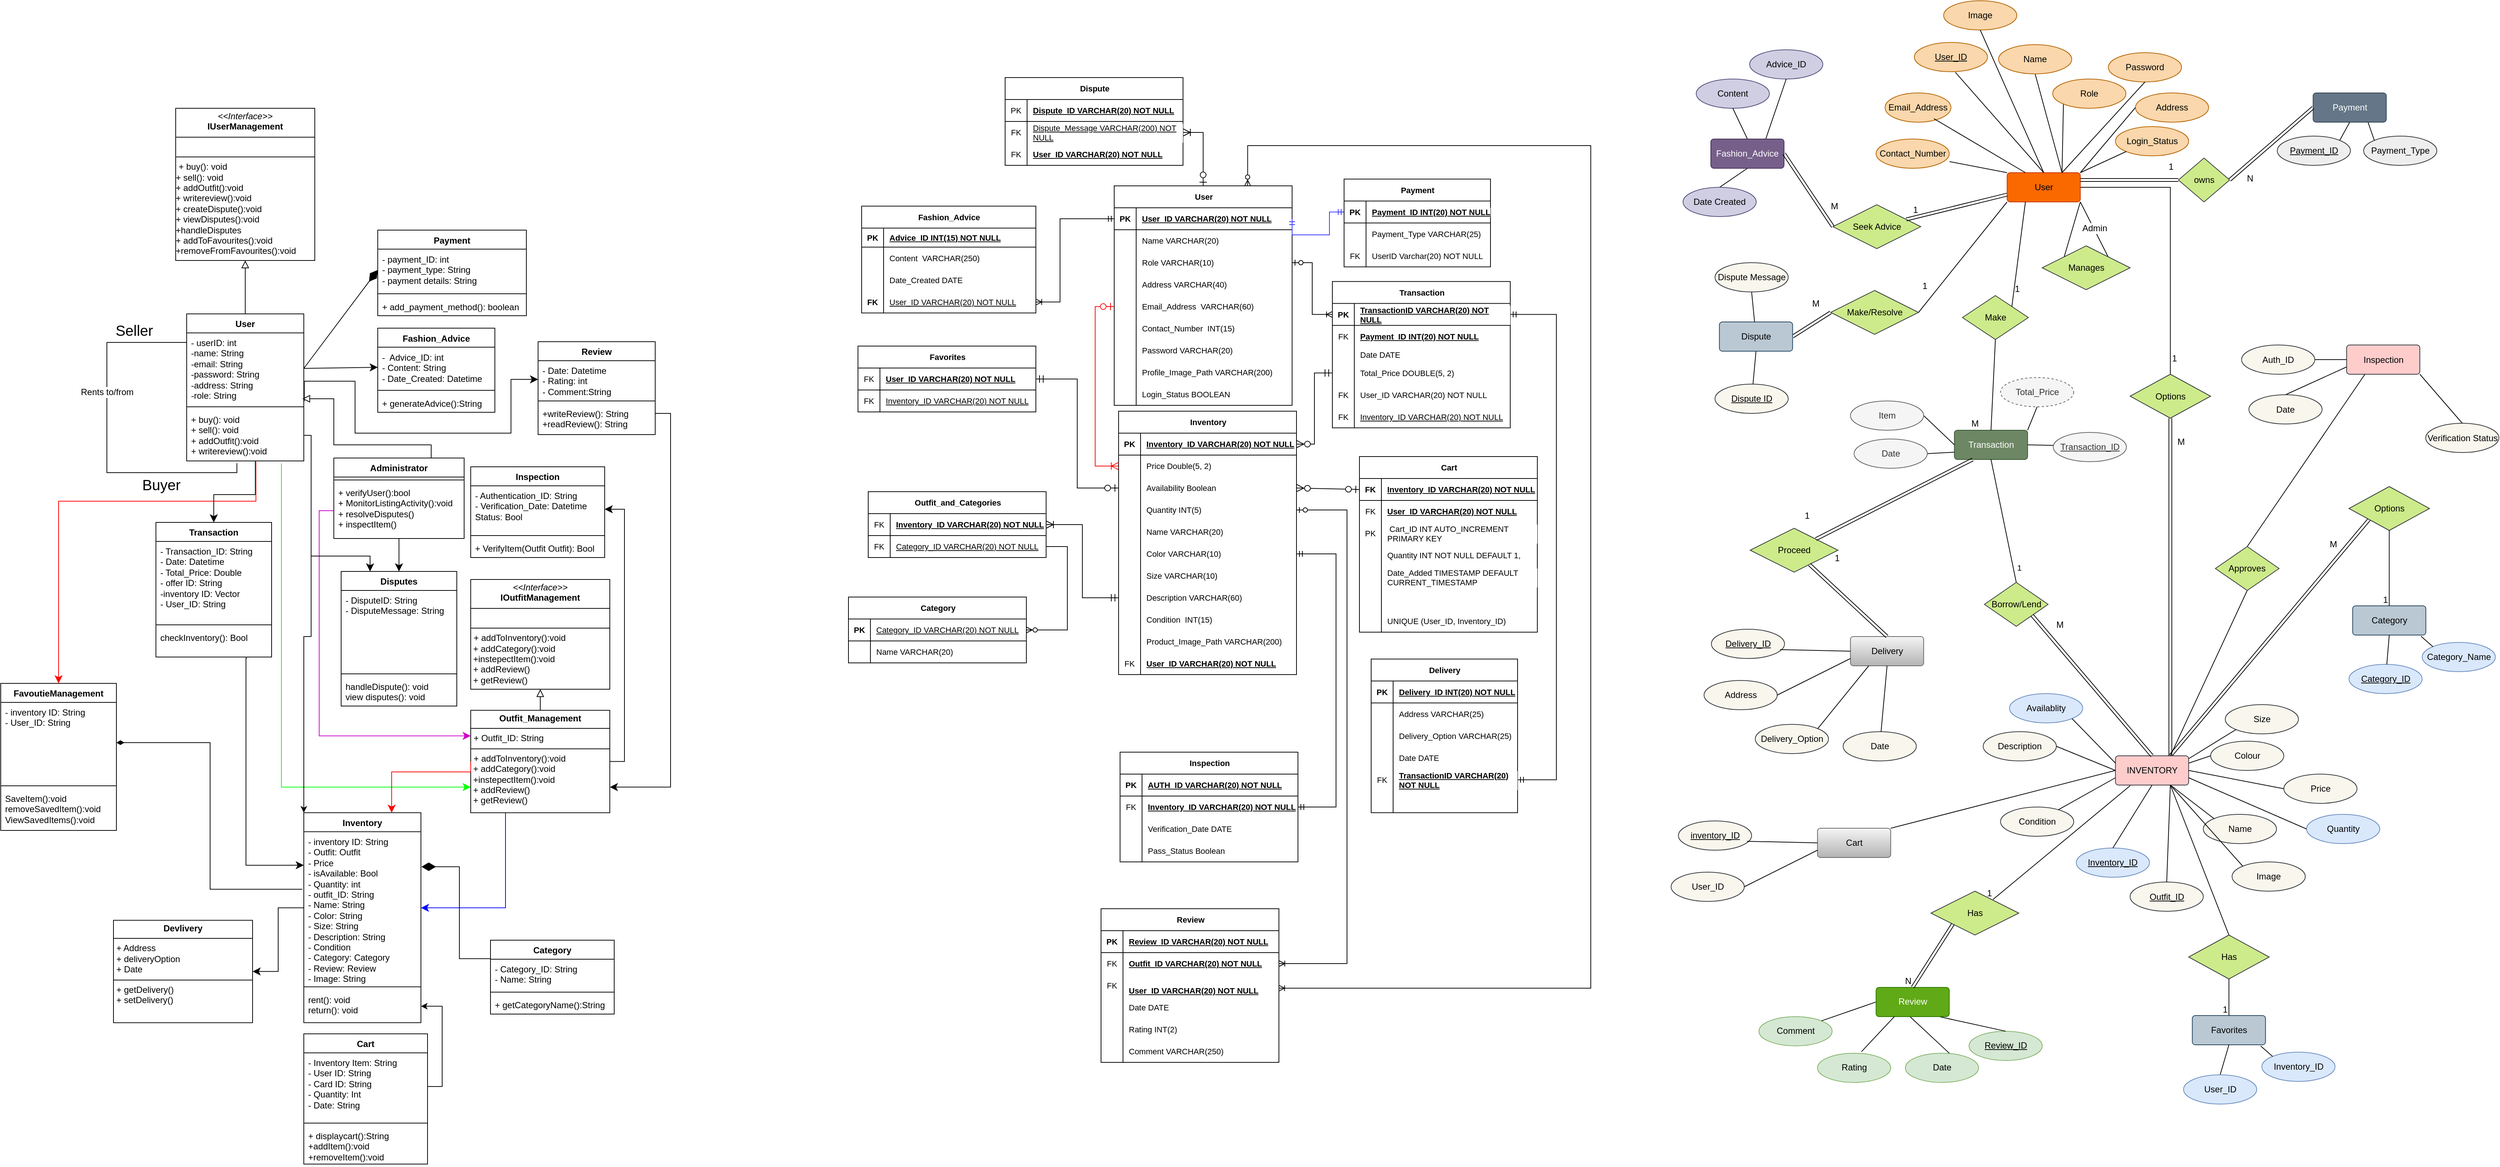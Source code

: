 <mxfile version="26.1.1">
  <diagram name="Page-1" id="GttyWNj3p2jWjI5_AHxI">
    <mxGraphModel dx="3380" dy="613" grid="0" gridSize="10" guides="1" tooltips="1" connect="1" arrows="1" fold="1" page="1" pageScale="1" pageWidth="1169" pageHeight="1654" math="0" shadow="0">
      <root>
        <mxCell id="0" />
        <mxCell id="1" parent="0" />
        <mxCell id="WMaS3gDq410pjwPQqG7i-18" value="Advice_ID" style="ellipse;whiteSpace=wrap;html=1;align=center;fillColor=#d0cee2;strokeColor=#56517e;" parent="1" vertex="1">
          <mxGeometry x="121" y="114" width="100" height="40" as="geometry" />
        </mxCell>
        <mxCell id="WMaS3gDq410pjwPQqG7i-19" value="Content" style="ellipse;whiteSpace=wrap;html=1;align=center;fillColor=#d0cee2;strokeColor=#56517e;" parent="1" vertex="1">
          <mxGeometry x="48" y="154" width="100" height="40" as="geometry" />
        </mxCell>
        <mxCell id="WMaS3gDq410pjwPQqG7i-20" value="Date" style="ellipse;whiteSpace=wrap;html=1;align=center;fillColor=#d5e8d4;strokeColor=#82b366;" parent="1" vertex="1">
          <mxGeometry x="333.71" y="1485.44" width="100" height="40" as="geometry" />
        </mxCell>
        <mxCell id="WMaS3gDq410pjwPQqG7i-21" value="Rating" style="ellipse;whiteSpace=wrap;html=1;align=center;fillColor=#d5e8d4;strokeColor=#82b366;" parent="1" vertex="1">
          <mxGeometry x="213.71" y="1485.44" width="100" height="40" as="geometry" />
        </mxCell>
        <mxCell id="WMaS3gDq410pjwPQqG7i-22" value="Review_ID" style="ellipse;whiteSpace=wrap;html=1;align=center;fontStyle=4;fillColor=#d5e8d4;strokeColor=#82b366;" parent="1" vertex="1">
          <mxGeometry x="420.71" y="1455.44" width="100" height="40" as="geometry" />
        </mxCell>
        <mxCell id="WMaS3gDq410pjwPQqG7i-23" value="Comment" style="ellipse;whiteSpace=wrap;html=1;align=center;fillColor=#d5e8d4;strokeColor=#82b366;" parent="1" vertex="1">
          <mxGeometry x="133.71" y="1435.44" width="100" height="40" as="geometry" />
        </mxCell>
        <mxCell id="WMaS3gDq410pjwPQqG7i-24" value="" style="endArrow=none;html=1;rounded=0;entryX=0.427;entryY=0.917;entryDx=0;entryDy=0;exitX=0.6;exitY=0;exitDx=0;exitDy=0;entryPerimeter=0;exitPerimeter=0;" parent="1" source="WMaS3gDq410pjwPQqG7i-20" target="WMaS3gDq410pjwPQqG7i-51" edge="1">
          <mxGeometry width="50" height="50" relative="1" as="geometry">
            <mxPoint x="-96.29" y="1355.44" as="sourcePoint" />
            <mxPoint x="-89.25" y="1233.94" as="targetPoint" />
          </mxGeometry>
        </mxCell>
        <mxCell id="WMaS3gDq410pjwPQqG7i-25" value="" style="endArrow=none;html=1;rounded=0;entryX=0.86;entryY=1;entryDx=0;entryDy=0;exitX=0.5;exitY=0;exitDx=0;exitDy=0;entryPerimeter=0;" parent="1" source="WMaS3gDq410pjwPQqG7i-22" target="WMaS3gDq410pjwPQqG7i-51" edge="1">
          <mxGeometry width="50" height="50" relative="1" as="geometry">
            <mxPoint x="-96.29" y="1355.44" as="sourcePoint" />
            <mxPoint x="-136.29" y="1235.44" as="targetPoint" />
          </mxGeometry>
        </mxCell>
        <mxCell id="WMaS3gDq410pjwPQqG7i-27" value="" style="endArrow=none;html=1;rounded=0;entryX=0;entryY=0.5;entryDx=0;entryDy=0;exitX=1;exitY=0;exitDx=0;exitDy=0;" parent="1" source="WMaS3gDq410pjwPQqG7i-23" target="WMaS3gDq410pjwPQqG7i-51" edge="1">
          <mxGeometry width="50" height="50" relative="1" as="geometry">
            <mxPoint x="-96.29" y="1355.44" as="sourcePoint" />
            <mxPoint x="-16.29" y="1220.44" as="targetPoint" />
          </mxGeometry>
        </mxCell>
        <mxCell id="WMaS3gDq410pjwPQqG7i-28" value="" style="endArrow=none;html=1;rounded=0;entryX=0.5;entryY=0;entryDx=0;entryDy=0;exitX=0.5;exitY=1;exitDx=0;exitDy=0;" parent="1" source="WMaS3gDq410pjwPQqG7i-19" target="WMaS3gDq410pjwPQqG7i-53" edge="1">
          <mxGeometry width="50" height="50" relative="1" as="geometry">
            <mxPoint x="201" y="544" as="sourcePoint" />
            <mxPoint x="61" y="324" as="targetPoint" />
          </mxGeometry>
        </mxCell>
        <mxCell id="WMaS3gDq410pjwPQqG7i-29" value="" style="endArrow=none;html=1;rounded=0;entryX=0.75;entryY=0;entryDx=0;entryDy=0;exitX=0.5;exitY=1;exitDx=0;exitDy=0;" parent="1" source="WMaS3gDq410pjwPQqG7i-18" target="WMaS3gDq410pjwPQqG7i-53" edge="1">
          <mxGeometry width="50" height="50" relative="1" as="geometry">
            <mxPoint x="201" y="544" as="sourcePoint" />
            <mxPoint x="73.48" y="265.5" as="targetPoint" />
          </mxGeometry>
        </mxCell>
        <mxCell id="WMaS3gDq410pjwPQqG7i-33" value="Size" style="ellipse;whiteSpace=wrap;html=1;align=center;fillColor=#f9f7ed;strokeColor=#36393d;" parent="1" vertex="1">
          <mxGeometry x="770.71" y="1009" width="100" height="40" as="geometry" />
        </mxCell>
        <mxCell id="WMaS3gDq410pjwPQqG7i-34" value="Colour" style="ellipse;whiteSpace=wrap;html=1;align=center;fillColor=#f9f7ed;strokeColor=#36393d;" parent="1" vertex="1">
          <mxGeometry x="750.71" y="1059" width="100" height="40" as="geometry" />
        </mxCell>
        <mxCell id="WMaS3gDq410pjwPQqG7i-35" value="Outfit_ID" style="ellipse;whiteSpace=wrap;html=1;align=center;fontStyle=4;fillColor=#f9f7ed;strokeColor=#36393d;" parent="1" vertex="1">
          <mxGeometry x="640.71" y="1251.5" width="100" height="40" as="geometry" />
        </mxCell>
        <mxCell id="WMaS3gDq410pjwPQqG7i-36" value="Availablity" style="ellipse;whiteSpace=wrap;html=1;align=center;fillColor=#dae8fc;strokeColor=#6c8ebf;" parent="1" vertex="1">
          <mxGeometry x="476" y="994" width="100" height="40" as="geometry" />
        </mxCell>
        <mxCell id="WMaS3gDq410pjwPQqG7i-38" value="Name" style="ellipse;whiteSpace=wrap;html=1;align=center;fillColor=#f9f7ed;strokeColor=#36393d;" parent="1" vertex="1">
          <mxGeometry x="740.71" y="1159" width="100" height="40" as="geometry" />
        </mxCell>
        <mxCell id="WMaS3gDq410pjwPQqG7i-39" value="Condition" style="ellipse;whiteSpace=wrap;html=1;align=center;fillColor=#f9f7ed;strokeColor=#36393d;" parent="1" vertex="1">
          <mxGeometry x="463.71" y="1149" width="100" height="40" as="geometry" />
        </mxCell>
        <mxCell id="WMaS3gDq410pjwPQqG7i-40" value="Description" style="ellipse;whiteSpace=wrap;html=1;align=center;fillColor=#f9f7ed;strokeColor=#36393d;" parent="1" vertex="1">
          <mxGeometry x="440" y="1046" width="100" height="40" as="geometry" />
        </mxCell>
        <mxCell id="WMaS3gDq410pjwPQqG7i-41" value="Price" style="ellipse;whiteSpace=wrap;html=1;align=center;fillColor=#f9f7ed;strokeColor=#36393d;" parent="1" vertex="1">
          <mxGeometry x="850.71" y="1104" width="100" height="40" as="geometry" />
        </mxCell>
        <mxCell id="WMaS3gDq410pjwPQqG7i-42" value="" style="endArrow=none;html=1;rounded=0;entryX=0;entryY=0.75;entryDx=0;entryDy=0;" parent="1" source="WMaS3gDq410pjwPQqG7i-39" target="WMaS3gDq410pjwPQqG7i-55" edge="1">
          <mxGeometry width="50" height="50" relative="1" as="geometry">
            <mxPoint x="370.71" y="1199" as="sourcePoint" />
            <mxPoint x="410.71" y="1049" as="targetPoint" />
          </mxGeometry>
        </mxCell>
        <mxCell id="WMaS3gDq410pjwPQqG7i-43" value="" style="endArrow=none;html=1;rounded=0;entryX=0.75;entryY=1;entryDx=0;entryDy=0;exitX=0;exitY=0;exitDx=0;exitDy=0;" parent="1" source="WMaS3gDq410pjwPQqG7i-38" target="WMaS3gDq410pjwPQqG7i-55" edge="1">
          <mxGeometry width="50" height="50" relative="1" as="geometry">
            <mxPoint x="370.71" y="1199" as="sourcePoint" />
            <mxPoint x="440.71" y="1049" as="targetPoint" />
          </mxGeometry>
        </mxCell>
        <mxCell id="WMaS3gDq410pjwPQqG7i-44" value="" style="endArrow=none;html=1;rounded=0;entryX=0;entryY=0.5;entryDx=0;entryDy=0;exitX=1;exitY=0.5;exitDx=0;exitDy=0;" parent="1" source="WMaS3gDq410pjwPQqG7i-40" target="WMaS3gDq410pjwPQqG7i-55" edge="1">
          <mxGeometry width="50" height="50" relative="1" as="geometry">
            <mxPoint x="544.71" y="1109" as="sourcePoint" />
            <mxPoint x="380.71" y="1034" as="targetPoint" />
          </mxGeometry>
        </mxCell>
        <mxCell id="WMaS3gDq410pjwPQqG7i-46" value="" style="endArrow=none;html=1;rounded=0;entryX=0.75;entryY=1;entryDx=0;entryDy=0;exitX=0.5;exitY=0;exitDx=0;exitDy=0;" parent="1" source="WMaS3gDq410pjwPQqG7i-35" target="WMaS3gDq410pjwPQqG7i-55" edge="1">
          <mxGeometry width="50" height="50" relative="1" as="geometry">
            <mxPoint x="370.71" y="1199" as="sourcePoint" />
            <mxPoint x="404.23" y="985.52" as="targetPoint" />
          </mxGeometry>
        </mxCell>
        <mxCell id="WMaS3gDq410pjwPQqG7i-47" value="" style="endArrow=none;html=1;rounded=0;entryX=0;entryY=1;entryDx=0;entryDy=0;exitX=0.967;exitY=0.15;exitDx=0;exitDy=0;exitPerimeter=0;" parent="1" source="WMaS3gDq410pjwPQqG7i-55" target="WMaS3gDq410pjwPQqG7i-33" edge="1">
          <mxGeometry width="50" height="50" relative="1" as="geometry">
            <mxPoint x="433.27" y="989.48" as="sourcePoint" />
            <mxPoint x="420.71" y="1149" as="targetPoint" />
          </mxGeometry>
        </mxCell>
        <mxCell id="WMaS3gDq410pjwPQqG7i-48" value="" style="endArrow=none;html=1;rounded=0;entryX=0;entryY=0.5;entryDx=0;entryDy=0;exitX=1;exitY=0.25;exitDx=0;exitDy=0;" parent="1" source="WMaS3gDq410pjwPQqG7i-55" target="WMaS3gDq410pjwPQqG7i-34" edge="1">
          <mxGeometry width="50" height="50" relative="1" as="geometry">
            <mxPoint x="500.71" y="1004" as="sourcePoint" />
            <mxPoint x="420.71" y="1149" as="targetPoint" />
          </mxGeometry>
        </mxCell>
        <mxCell id="WMaS3gDq410pjwPQqG7i-50" value="Delivery" style="rounded=1;arcSize=10;whiteSpace=wrap;html=1;align=center;fillColor=#f5f5f5;strokeColor=#666666;gradientColor=#b3b3b3;" parent="1" vertex="1">
          <mxGeometry x="258.71" y="916" width="100" height="40" as="geometry" />
        </mxCell>
        <mxCell id="WMaS3gDq410pjwPQqG7i-51" value="Review" style="rounded=1;arcSize=10;whiteSpace=wrap;html=1;align=center;fillColor=#60a917;strokeColor=#2D7600;fontColor=#ffffff;" parent="1" vertex="1">
          <mxGeometry x="293.71" y="1395.44" width="100" height="40" as="geometry" />
        </mxCell>
        <mxCell id="tLwZBeVH9g_Wv8f4citw-370" style="edgeStyle=none;shape=connector;rounded=0;orthogonalLoop=1;jettySize=auto;html=1;exitX=0.5;exitY=1;exitDx=0;exitDy=0;entryX=0.5;entryY=0;entryDx=0;entryDy=0;strokeColor=default;align=center;verticalAlign=middle;fontFamily=Helvetica;fontSize=11;fontColor=default;labelBackgroundColor=default;endArrow=none;" parent="1" source="WMaS3gDq410pjwPQqG7i-53" target="tLwZBeVH9g_Wv8f4citw-369" edge="1">
          <mxGeometry relative="1" as="geometry" />
        </mxCell>
        <mxCell id="WMaS3gDq410pjwPQqG7i-53" value="Fashion_Advice" style="rounded=1;arcSize=10;whiteSpace=wrap;html=1;align=center;fillColor=#76608a;fontColor=#ffffff;strokeColor=#432D57;" parent="1" vertex="1">
          <mxGeometry x="68" y="236" width="100" height="40" as="geometry" />
        </mxCell>
        <mxCell id="WMaS3gDq410pjwPQqG7i-54" value="Transaction" style="rounded=1;arcSize=10;whiteSpace=wrap;html=1;align=center;fillColor=#6d8764;fontColor=#ffffff;strokeColor=#3A5431;" parent="1" vertex="1">
          <mxGeometry x="400.71" y="634" width="100" height="40" as="geometry" />
        </mxCell>
        <mxCell id="tLwZBeVH9g_Wv8f4citw-36" style="edgeStyle=none;shape=link;rounded=0;orthogonalLoop=1;jettySize=auto;html=1;exitX=0.75;exitY=0;exitDx=0;exitDy=0;entryX=0;entryY=1;entryDx=0;entryDy=0;strokeColor=default;align=center;verticalAlign=middle;fontFamily=Helvetica;fontSize=11;fontColor=default;labelBackgroundColor=default;endArrow=none;" parent="1" source="WMaS3gDq410pjwPQqG7i-55" target="tLwZBeVH9g_Wv8f4citw-33" edge="1">
          <mxGeometry relative="1" as="geometry" />
        </mxCell>
        <mxCell id="bzPQ-ebgv8HsYPsKRttj-21" value="M" style="edgeLabel;html=1;align=center;verticalAlign=middle;resizable=0;points=[];fontSize=12;" parent="tLwZBeVH9g_Wv8f4citw-36" vertex="1" connectable="0">
          <mxGeometry x="0.706" y="-2" relative="1" as="geometry">
            <mxPoint x="-11" y="-15" as="offset" />
          </mxGeometry>
        </mxCell>
        <mxCell id="WMaS3gDq410pjwPQqG7i-55" value="INVENTORY" style="rounded=1;arcSize=10;whiteSpace=wrap;html=1;align=center;fillColor=#ffcccc;strokeColor=#36393d;" parent="1" vertex="1">
          <mxGeometry x="620.71" y="1079" width="100" height="40" as="geometry" />
        </mxCell>
        <mxCell id="tLwZBeVH9g_Wv8f4citw-43" style="edgeStyle=none;shape=connector;rounded=0;orthogonalLoop=1;jettySize=auto;html=1;exitX=0.75;exitY=0;exitDx=0;exitDy=0;entryX=0.5;entryY=1;entryDx=0;entryDy=0;strokeColor=default;align=center;verticalAlign=middle;fontFamily=Helvetica;fontSize=11;fontColor=default;labelBackgroundColor=default;endArrow=none;" parent="1" source="WMaS3gDq410pjwPQqG7i-57" target="WMaS3gDq410pjwPQqG7i-61" edge="1">
          <mxGeometry relative="1" as="geometry" />
        </mxCell>
        <mxCell id="tLwZBeVH9g_Wv8f4citw-44" style="edgeStyle=none;shape=connector;rounded=0;orthogonalLoop=1;jettySize=auto;html=1;exitX=0.75;exitY=0;exitDx=0;exitDy=0;entryX=0;entryY=1;entryDx=0;entryDy=0;strokeColor=default;align=center;verticalAlign=middle;fontFamily=Helvetica;fontSize=11;fontColor=default;labelBackgroundColor=default;endArrow=none;" parent="1" source="WMaS3gDq410pjwPQqG7i-57" target="tLwZBeVH9g_Wv8f4citw-41" edge="1">
          <mxGeometry relative="1" as="geometry" />
        </mxCell>
        <mxCell id="8i2nQjDzVyilMgyXn3mA-3" style="edgeStyle=none;curved=1;rounded=0;orthogonalLoop=1;jettySize=auto;html=1;exitX=1;exitY=1;exitDx=0;exitDy=0;entryX=0;entryY=0;entryDx=0;entryDy=0;fontSize=12;startSize=8;endSize=8;endArrow=none;startFill=0;" parent="1" source="WMaS3gDq410pjwPQqG7i-57" target="8i2nQjDzVyilMgyXn3mA-2" edge="1">
          <mxGeometry relative="1" as="geometry" />
        </mxCell>
        <mxCell id="bzPQ-ebgv8HsYPsKRttj-22" style="edgeStyle=orthogonalEdgeStyle;rounded=0;orthogonalLoop=1;jettySize=auto;html=1;exitX=0.5;exitY=1;exitDx=0;exitDy=0;entryX=0.75;entryY=0;entryDx=0;entryDy=0;fontSize=12;shape=link;" parent="1" source="bzPQ-ebgv8HsYPsKRttj-23" target="WMaS3gDq410pjwPQqG7i-55" edge="1">
          <mxGeometry relative="1" as="geometry" />
        </mxCell>
        <mxCell id="bzPQ-ebgv8HsYPsKRttj-26" value="M" style="edgeLabel;html=1;align=center;verticalAlign=middle;resizable=0;points=[];fontSize=12;" parent="bzPQ-ebgv8HsYPsKRttj-22" vertex="1" connectable="0">
          <mxGeometry x="-0.858" y="2" relative="1" as="geometry">
            <mxPoint x="12" y="-1" as="offset" />
          </mxGeometry>
        </mxCell>
        <mxCell id="WMaS3gDq410pjwPQqG7i-57" value="User" style="rounded=1;arcSize=10;whiteSpace=wrap;html=1;align=center;fillColor=#fa6800;fontColor=#000000;strokeColor=#C73500;" parent="1" vertex="1">
          <mxGeometry x="472.71" y="282" width="100" height="40" as="geometry" />
        </mxCell>
        <mxCell id="tLwZBeVH9g_Wv8f4citw-37" style="edgeStyle=none;shape=connector;rounded=0;orthogonalLoop=1;jettySize=auto;html=1;exitX=1;exitY=0.5;exitDx=0;exitDy=0;entryX=0;entryY=0.5;entryDx=0;entryDy=0;strokeColor=default;align=center;verticalAlign=middle;fontFamily=Helvetica;fontSize=11;fontColor=default;labelBackgroundColor=default;endArrow=none;" parent="1" source="WMaS3gDq410pjwPQqG7i-55" target="WMaS3gDq410pjwPQqG7i-41" edge="1">
          <mxGeometry relative="1" as="geometry">
            <mxPoint x="1001.71" y="1196" as="sourcePoint" />
          </mxGeometry>
        </mxCell>
        <mxCell id="tLwZBeVH9g_Wv8f4citw-619" style="edgeStyle=none;shape=connector;rounded=0;orthogonalLoop=1;jettySize=auto;html=1;exitX=0.75;exitY=0;exitDx=0;exitDy=0;entryX=0.5;entryY=1;entryDx=0;entryDy=0;strokeColor=default;align=center;verticalAlign=middle;fontFamily=Helvetica;fontSize=11;fontColor=default;labelBackgroundColor=default;endArrow=none;" parent="1" source="WMaS3gDq410pjwPQqG7i-55" target="tLwZBeVH9g_Wv8f4citw-617" edge="1">
          <mxGeometry relative="1" as="geometry" />
        </mxCell>
        <mxCell id="WMaS3gDq410pjwPQqG7i-60" value="User_ID" style="ellipse;whiteSpace=wrap;html=1;align=center;fontStyle=4;fillColor=#fad7ac;strokeColor=#b46504;" parent="1" vertex="1">
          <mxGeometry x="346" y="104" width="100" height="40" as="geometry" />
        </mxCell>
        <mxCell id="WMaS3gDq410pjwPQqG7i-61" value="Name" style="ellipse;whiteSpace=wrap;html=1;align=center;fillColor=#fad7ac;strokeColor=#b46504;" parent="1" vertex="1">
          <mxGeometry x="461" y="107" width="100" height="40" as="geometry" />
        </mxCell>
        <mxCell id="WMaS3gDq410pjwPQqG7i-62" value="Address" style="ellipse;whiteSpace=wrap;html=1;align=center;fillColor=#fad7ac;strokeColor=#b46504;" parent="1" vertex="1">
          <mxGeometry x="648" y="173" width="100" height="40" as="geometry" />
        </mxCell>
        <mxCell id="WMaS3gDq410pjwPQqG7i-63" value="Contact_Number" style="ellipse;whiteSpace=wrap;html=1;align=center;fillColor=#fad7ac;strokeColor=#b46504;" parent="1" vertex="1">
          <mxGeometry x="293.71" y="236" width="100" height="40" as="geometry" />
        </mxCell>
        <mxCell id="WMaS3gDq410pjwPQqG7i-64" value="Email_Address" style="ellipse;whiteSpace=wrap;html=1;align=center;fillColor=#fad7ac;strokeColor=#b46504;" parent="1" vertex="1">
          <mxGeometry x="306" y="173" width="90" height="40" as="geometry" />
        </mxCell>
        <mxCell id="WMaS3gDq410pjwPQqG7i-66" value="" style="endArrow=none;html=1;rounded=0;entryX=0.25;entryY=0;entryDx=0;entryDy=0;exitX=0.741;exitY=0.879;exitDx=0;exitDy=0;exitPerimeter=0;" parent="1" source="WMaS3gDq410pjwPQqG7i-64" target="WMaS3gDq410pjwPQqG7i-57" edge="1">
          <mxGeometry width="50" height="50" relative="1" as="geometry">
            <mxPoint x="576.71" y="355" as="sourcePoint" />
            <mxPoint x="626.71" y="305" as="targetPoint" />
          </mxGeometry>
        </mxCell>
        <mxCell id="WMaS3gDq410pjwPQqG7i-67" value="" style="endArrow=none;html=1;rounded=0;entryX=0;entryY=0;entryDx=0;entryDy=0;exitX=1.003;exitY=0.771;exitDx=0;exitDy=0;exitPerimeter=0;" parent="1" source="WMaS3gDq410pjwPQqG7i-63" target="WMaS3gDq410pjwPQqG7i-57" edge="1">
          <mxGeometry width="50" height="50" relative="1" as="geometry">
            <mxPoint x="576.71" y="355" as="sourcePoint" />
            <mxPoint x="626.71" y="305" as="targetPoint" />
          </mxGeometry>
        </mxCell>
        <mxCell id="WMaS3gDq410pjwPQqG7i-68" value="" style="endArrow=none;html=1;rounded=0;entryX=1;entryY=0;entryDx=0;entryDy=0;exitX=0;exitY=0.5;exitDx=0;exitDy=0;" parent="1" source="WMaS3gDq410pjwPQqG7i-62" target="WMaS3gDq410pjwPQqG7i-57" edge="1">
          <mxGeometry width="50" height="50" relative="1" as="geometry">
            <mxPoint x="576.71" y="355" as="sourcePoint" />
            <mxPoint x="626.71" y="305" as="targetPoint" />
          </mxGeometry>
        </mxCell>
        <mxCell id="WMaS3gDq410pjwPQqG7i-70" value="" style="endArrow=none;html=1;rounded=0;entryX=0.56;entryY=1.021;entryDx=0;entryDy=0;entryPerimeter=0;exitX=0.5;exitY=0;exitDx=0;exitDy=0;" parent="1" source="WMaS3gDq410pjwPQqG7i-57" target="WMaS3gDq410pjwPQqG7i-60" edge="1">
          <mxGeometry width="50" height="50" relative="1" as="geometry">
            <mxPoint x="576.71" y="355" as="sourcePoint" />
            <mxPoint x="626.71" y="305" as="targetPoint" />
          </mxGeometry>
        </mxCell>
        <mxCell id="tLwZBeVH9g_Wv8f4citw-57" style="edgeStyle=none;shape=connector;rounded=0;orthogonalLoop=1;jettySize=auto;html=1;exitX=1;exitY=0.5;exitDx=0;exitDy=0;entryX=0;entryY=0.75;entryDx=0;entryDy=0;strokeColor=default;align=center;verticalAlign=middle;fontFamily=Helvetica;fontSize=11;fontColor=default;labelBackgroundColor=default;endArrow=none;" parent="1" source="WMaS3gDq410pjwPQqG7i-81" target="WMaS3gDq410pjwPQqG7i-54" edge="1">
          <mxGeometry relative="1" as="geometry" />
        </mxCell>
        <mxCell id="WMaS3gDq410pjwPQqG7i-81" value="Date" style="ellipse;whiteSpace=wrap;html=1;align=center;fillColor=#f5f5f5;fontColor=#333333;strokeColor=#666666;" parent="1" vertex="1">
          <mxGeometry x="263.71" y="646" width="100" height="40" as="geometry" />
        </mxCell>
        <mxCell id="tLwZBeVH9g_Wv8f4citw-60" style="edgeStyle=none;shape=connector;rounded=0;orthogonalLoop=1;jettySize=auto;html=1;exitX=1;exitY=0.5;exitDx=0;exitDy=0;entryX=1;entryY=0.5;entryDx=0;entryDy=0;strokeColor=default;align=center;verticalAlign=middle;fontFamily=Helvetica;fontSize=11;fontColor=default;labelBackgroundColor=default;endArrow=none;" parent="1" source="WMaS3gDq410pjwPQqG7i-82" target="WMaS3gDq410pjwPQqG7i-54" edge="1">
          <mxGeometry relative="1" as="geometry" />
        </mxCell>
        <mxCell id="WMaS3gDq410pjwPQqG7i-82" value="Transaction_ID" style="ellipse;whiteSpace=wrap;html=1;align=center;fontStyle=4;fillColor=#f5f5f5;fontColor=#333333;strokeColor=#666666;" parent="1" vertex="1">
          <mxGeometry x="535.71" y="637" width="100" height="40" as="geometry" />
        </mxCell>
        <mxCell id="tLwZBeVH9g_Wv8f4citw-59" style="edgeStyle=none;shape=connector;rounded=0;orthogonalLoop=1;jettySize=auto;html=1;exitX=1;exitY=0.5;exitDx=0;exitDy=0;entryX=0;entryY=0.5;entryDx=0;entryDy=0;strokeColor=default;align=center;verticalAlign=middle;fontFamily=Helvetica;fontSize=11;fontColor=default;labelBackgroundColor=default;endArrow=none;" parent="1" source="WMaS3gDq410pjwPQqG7i-83" target="WMaS3gDq410pjwPQqG7i-54" edge="1">
          <mxGeometry relative="1" as="geometry" />
        </mxCell>
        <mxCell id="WMaS3gDq410pjwPQqG7i-83" value="Item" style="ellipse;whiteSpace=wrap;html=1;align=center;fillColor=#f5f5f5;fontColor=#333333;strokeColor=#666666;" parent="1" vertex="1">
          <mxGeometry x="258.71" y="594" width="100" height="40" as="geometry" />
        </mxCell>
        <mxCell id="tLwZBeVH9g_Wv8f4citw-61" style="edgeStyle=none;shape=connector;rounded=0;orthogonalLoop=1;jettySize=auto;html=1;exitX=0.5;exitY=1;exitDx=0;exitDy=0;entryX=1;entryY=0;entryDx=0;entryDy=0;strokeColor=default;align=center;verticalAlign=middle;fontFamily=Helvetica;fontSize=11;fontColor=default;labelBackgroundColor=default;endArrow=none;" parent="1" source="WMaS3gDq410pjwPQqG7i-84" target="WMaS3gDq410pjwPQqG7i-54" edge="1">
          <mxGeometry relative="1" as="geometry" />
        </mxCell>
        <mxCell id="WMaS3gDq410pjwPQqG7i-84" value="Total_Price" style="ellipse;whiteSpace=wrap;html=1;align=center;dashed=1;fillColor=#f5f5f5;fontColor=#333333;strokeColor=#666666;" parent="1" vertex="1">
          <mxGeometry x="463.71" y="562" width="100" height="40" as="geometry" />
        </mxCell>
        <mxCell id="WMaS3gDq410pjwPQqG7i-90" value="Payment" style="rounded=1;arcSize=10;whiteSpace=wrap;html=1;align=center;fillColor=#647687;fontColor=#ffffff;strokeColor=#314354;" parent="1" vertex="1">
          <mxGeometry x="890.71" y="173" width="100" height="40" as="geometry" />
        </mxCell>
        <mxCell id="WMaS3gDq410pjwPQqG7i-91" value="Payment_ID" style="ellipse;whiteSpace=wrap;html=1;align=center;fontStyle=4;fillColor=#eeeeee;strokeColor=#36393d;" parent="1" vertex="1">
          <mxGeometry x="841.71" y="232" width="100" height="40" as="geometry" />
        </mxCell>
        <mxCell id="WMaS3gDq410pjwPQqG7i-92" value="Payment_Type" style="ellipse;whiteSpace=wrap;html=1;align=center;fillColor=#eeeeee;strokeColor=#36393d;" parent="1" vertex="1">
          <mxGeometry x="959.71" y="232" width="100" height="40" as="geometry" />
        </mxCell>
        <mxCell id="WMaS3gDq410pjwPQqG7i-94" value="" style="endArrow=none;html=1;rounded=0;entryX=0.5;entryY=1;entryDx=0;entryDy=0;exitX=1;exitY=0;exitDx=0;exitDy=0;" parent="1" source="WMaS3gDq410pjwPQqG7i-91" target="WMaS3gDq410pjwPQqG7i-90" edge="1">
          <mxGeometry width="50" height="50" relative="1" as="geometry">
            <mxPoint x="1190.71" y="203" as="sourcePoint" />
            <mxPoint x="1240.71" y="153" as="targetPoint" />
          </mxGeometry>
        </mxCell>
        <mxCell id="WMaS3gDq410pjwPQqG7i-95" value="Delivery_ID" style="ellipse;whiteSpace=wrap;html=1;align=center;fontStyle=4;fillColor=#f9f7ed;strokeColor=#36393d;" parent="1" vertex="1">
          <mxGeometry x="68.71" y="906" width="100" height="40" as="geometry" />
        </mxCell>
        <mxCell id="WMaS3gDq410pjwPQqG7i-96" value="Delivery_Option" style="ellipse;whiteSpace=wrap;html=1;align=center;fillColor=#f9f7ed;strokeColor=#36393d;" parent="1" vertex="1">
          <mxGeometry x="128.71" y="1036" width="100" height="40" as="geometry" />
        </mxCell>
        <mxCell id="WMaS3gDq410pjwPQqG7i-97" value="Date" style="ellipse;whiteSpace=wrap;html=1;align=center;fillColor=#f9f7ed;strokeColor=#36393d;" parent="1" vertex="1">
          <mxGeometry x="248.71" y="1046" width="100" height="40" as="geometry" />
        </mxCell>
        <mxCell id="WMaS3gDq410pjwPQqG7i-98" value="Address" style="ellipse;whiteSpace=wrap;html=1;align=center;fillColor=#f9f7ed;strokeColor=#36393d;" parent="1" vertex="1">
          <mxGeometry x="58.71" y="976" width="100" height="40" as="geometry" />
        </mxCell>
        <mxCell id="WMaS3gDq410pjwPQqG7i-99" value="" style="endArrow=none;html=1;rounded=0;entryX=0.939;entryY=0.696;entryDx=0;entryDy=0;entryPerimeter=0;exitX=0;exitY=0.5;exitDx=0;exitDy=0;" parent="1" source="WMaS3gDq410pjwPQqG7i-50" target="WMaS3gDq410pjwPQqG7i-95" edge="1">
          <mxGeometry width="50" height="50" relative="1" as="geometry">
            <mxPoint x="128.71" y="956" as="sourcePoint" />
            <mxPoint x="178.71" y="906" as="targetPoint" />
          </mxGeometry>
        </mxCell>
        <mxCell id="WMaS3gDq410pjwPQqG7i-100" value="" style="endArrow=none;html=1;rounded=0;exitX=1;exitY=0.5;exitDx=0;exitDy=0;entryX=0;entryY=0.75;entryDx=0;entryDy=0;" parent="1" source="WMaS3gDq410pjwPQqG7i-98" target="WMaS3gDq410pjwPQqG7i-50" edge="1">
          <mxGeometry width="50" height="50" relative="1" as="geometry">
            <mxPoint x="128.71" y="956" as="sourcePoint" />
            <mxPoint x="238.71" y="966" as="targetPoint" />
          </mxGeometry>
        </mxCell>
        <mxCell id="WMaS3gDq410pjwPQqG7i-101" value="" style="endArrow=none;html=1;rounded=0;entryX=0.25;entryY=1;entryDx=0;entryDy=0;exitX=1;exitY=0;exitDx=0;exitDy=0;" parent="1" source="WMaS3gDq410pjwPQqG7i-96" target="WMaS3gDq410pjwPQqG7i-50" edge="1">
          <mxGeometry width="50" height="50" relative="1" as="geometry">
            <mxPoint x="128.71" y="956" as="sourcePoint" />
            <mxPoint x="178.71" y="906" as="targetPoint" />
          </mxGeometry>
        </mxCell>
        <mxCell id="WMaS3gDq410pjwPQqG7i-102" value="" style="endArrow=none;html=1;rounded=0;entryX=0.5;entryY=1;entryDx=0;entryDy=0;" parent="1" source="WMaS3gDq410pjwPQqG7i-97" target="WMaS3gDq410pjwPQqG7i-50" edge="1">
          <mxGeometry width="50" height="50" relative="1" as="geometry">
            <mxPoint x="128.71" y="956" as="sourcePoint" />
            <mxPoint x="178.71" y="906" as="targetPoint" />
          </mxGeometry>
        </mxCell>
        <mxCell id="WMaS3gDq410pjwPQqG7i-103" value="Inventory_ID" style="ellipse;whiteSpace=wrap;html=1;align=center;fontStyle=4;fillColor=#dae8fc;strokeColor=#6c8ebf;" parent="1" vertex="1">
          <mxGeometry x="567.21" y="1205" width="100" height="40" as="geometry" />
        </mxCell>
        <mxCell id="WMaS3gDq410pjwPQqG7i-106" value="Quantity" style="ellipse;whiteSpace=wrap;html=1;align=center;fillColor=#dae8fc;strokeColor=#6c8ebf;" parent="1" vertex="1">
          <mxGeometry x="881.71" y="1159" width="100" height="40" as="geometry" />
        </mxCell>
        <mxCell id="WMaS3gDq410pjwPQqG7i-107" value="" style="endArrow=none;html=1;rounded=0;entryX=0.5;entryY=1;entryDx=0;entryDy=0;exitX=0.5;exitY=0;exitDx=0;exitDy=0;" parent="1" source="WMaS3gDq410pjwPQqG7i-103" target="WMaS3gDq410pjwPQqG7i-55" edge="1">
          <mxGeometry width="50" height="50" relative="1" as="geometry">
            <mxPoint x="1006.71" y="1056" as="sourcePoint" />
            <mxPoint x="1051.71" y="1196" as="targetPoint" />
          </mxGeometry>
        </mxCell>
        <mxCell id="WMaS3gDq410pjwPQqG7i-108" value="" style="endArrow=none;html=1;rounded=0;exitX=1;exitY=1;exitDx=0;exitDy=0;" parent="1" source="WMaS3gDq410pjwPQqG7i-36" edge="1">
          <mxGeometry width="50" height="50" relative="1" as="geometry">
            <mxPoint x="1006.71" y="1056" as="sourcePoint" />
            <mxPoint x="620.71" y="1089" as="targetPoint" />
          </mxGeometry>
        </mxCell>
        <mxCell id="WMaS3gDq410pjwPQqG7i-109" value="" style="endArrow=none;html=1;rounded=0;entryX=0;entryY=0.5;entryDx=0;entryDy=0;exitX=1;exitY=0.75;exitDx=0;exitDy=0;" parent="1" source="WMaS3gDq410pjwPQqG7i-55" target="WMaS3gDq410pjwPQqG7i-106" edge="1">
          <mxGeometry width="50" height="50" relative="1" as="geometry">
            <mxPoint x="1101.71" y="1176" as="sourcePoint" />
            <mxPoint x="1056.71" y="1006" as="targetPoint" />
          </mxGeometry>
        </mxCell>
        <mxCell id="WMaS3gDq410pjwPQqG7i-112" value="owns" style="shape=rhombus;perimeter=rhombusPerimeter;whiteSpace=wrap;html=1;align=center;fillColor=#cdeb8b;strokeColor=#36393d;" parent="1" vertex="1">
          <mxGeometry x="706.71" y="262" width="70" height="60" as="geometry" />
        </mxCell>
        <mxCell id="WMaS3gDq410pjwPQqG7i-113" value="" style="endArrow=none;html=1;rounded=0;exitX=0;exitY=0.5;exitDx=0;exitDy=0;entryX=1;entryY=0.5;entryDx=0;entryDy=0;shape=link;" parent="1" source="WMaS3gDq410pjwPQqG7i-90" target="WMaS3gDq410pjwPQqG7i-112" edge="1">
          <mxGeometry relative="1" as="geometry">
            <mxPoint x="-115.29" y="581" as="sourcePoint" />
            <mxPoint x="44.71" y="581" as="targetPoint" />
          </mxGeometry>
        </mxCell>
        <mxCell id="WMaS3gDq410pjwPQqG7i-114" value="N" style="resizable=0;html=1;whiteSpace=wrap;align=right;verticalAlign=bottom;" parent="WMaS3gDq410pjwPQqG7i-113" connectable="0" vertex="1">
          <mxGeometry x="1" relative="1" as="geometry">
            <mxPoint x="34" y="6" as="offset" />
          </mxGeometry>
        </mxCell>
        <mxCell id="WMaS3gDq410pjwPQqG7i-115" value="" style="shape=link;html=1;rounded=0;entryX=0;entryY=0.5;entryDx=0;entryDy=0;exitX=1;exitY=0.25;exitDx=0;exitDy=0;" parent="1" source="WMaS3gDq410pjwPQqG7i-57" target="WMaS3gDq410pjwPQqG7i-112" edge="1">
          <mxGeometry relative="1" as="geometry">
            <mxPoint x="187.6" y="872" as="sourcePoint" />
            <mxPoint x="267.6" y="852" as="targetPoint" />
          </mxGeometry>
        </mxCell>
        <mxCell id="WMaS3gDq410pjwPQqG7i-116" value="1" style="resizable=0;html=1;whiteSpace=wrap;align=right;verticalAlign=bottom;" parent="WMaS3gDq410pjwPQqG7i-115" connectable="0" vertex="1">
          <mxGeometry x="1" relative="1" as="geometry">
            <mxPoint x="-5" y="-10" as="offset" />
          </mxGeometry>
        </mxCell>
        <mxCell id="tLwZBeVH9g_Wv8f4citw-45" style="edgeStyle=none;shape=connector;rounded=0;orthogonalLoop=1;jettySize=auto;html=1;exitX=0.5;exitY=0;exitDx=0;exitDy=0;entryX=0.5;entryY=1;entryDx=0;entryDy=0;strokeColor=default;align=center;verticalAlign=middle;fontFamily=Helvetica;fontSize=11;fontColor=default;labelBackgroundColor=default;endArrow=none;" parent="1" source="WMaS3gDq410pjwPQqG7i-117" target="WMaS3gDq410pjwPQqG7i-54" edge="1">
          <mxGeometry relative="1" as="geometry">
            <Array as="points" />
          </mxGeometry>
        </mxCell>
        <mxCell id="tLwZBeVH9g_Wv8f4citw-52" value="1" style="edgeLabel;html=1;align=center;verticalAlign=middle;resizable=0;points=[];fontFamily=Helvetica;fontSize=11;fontColor=default;labelBackgroundColor=default;" parent="tLwZBeVH9g_Wv8f4citw-45" vertex="1" connectable="0">
          <mxGeometry x="0.812" y="2" relative="1" as="geometry">
            <mxPoint x="37" y="132" as="offset" />
          </mxGeometry>
        </mxCell>
        <mxCell id="WMaS3gDq410pjwPQqG7i-117" value="Borrow/Lend" style="shape=rhombus;perimeter=rhombusPerimeter;whiteSpace=wrap;html=1;align=center;fillColor=#cdeb8b;strokeColor=#36393d;" parent="1" vertex="1">
          <mxGeometry x="441.71" y="842" width="87" height="60" as="geometry" />
        </mxCell>
        <mxCell id="WMaS3gDq410pjwPQqG7i-123" value="Make" style="shape=rhombus;perimeter=rhombusPerimeter;whiteSpace=wrap;html=1;align=center;fillColor=#cdeb8b;strokeColor=#36393d;" parent="1" vertex="1">
          <mxGeometry x="411.71" y="450.0" width="90" height="60" as="geometry" />
        </mxCell>
        <mxCell id="WMaS3gDq410pjwPQqG7i-124" value="" style="endArrow=none;html=1;rounded=0;exitX=0.25;exitY=1;exitDx=0;exitDy=0;entryX=1;entryY=0;entryDx=0;entryDy=0;" parent="1" source="WMaS3gDq410pjwPQqG7i-57" target="WMaS3gDq410pjwPQqG7i-123" edge="1">
          <mxGeometry relative="1" as="geometry">
            <mxPoint x="554.71" y="443" as="sourcePoint" />
            <mxPoint x="714.71" y="443" as="targetPoint" />
          </mxGeometry>
        </mxCell>
        <mxCell id="WMaS3gDq410pjwPQqG7i-125" value="1" style="resizable=0;html=1;whiteSpace=wrap;align=right;verticalAlign=bottom;" parent="WMaS3gDq410pjwPQqG7i-124" connectable="0" vertex="1">
          <mxGeometry x="1" relative="1" as="geometry">
            <mxPoint x="12" y="-15" as="offset" />
          </mxGeometry>
        </mxCell>
        <mxCell id="WMaS3gDq410pjwPQqG7i-126" value="" style="endArrow=none;html=1;rounded=0;exitX=0.5;exitY=1;exitDx=0;exitDy=0;entryX=0.5;entryY=0;entryDx=0;entryDy=0;" parent="1" source="WMaS3gDq410pjwPQqG7i-123" target="WMaS3gDq410pjwPQqG7i-54" edge="1">
          <mxGeometry relative="1" as="geometry">
            <mxPoint x="329.6" y="917" as="sourcePoint" />
            <mxPoint x="489.6" y="917" as="targetPoint" />
          </mxGeometry>
        </mxCell>
        <mxCell id="WMaS3gDq410pjwPQqG7i-127" value="M" style="resizable=0;html=1;whiteSpace=wrap;align=right;verticalAlign=bottom;" parent="WMaS3gDq410pjwPQqG7i-126" connectable="0" vertex="1">
          <mxGeometry x="1" relative="1" as="geometry">
            <mxPoint x="-15" as="offset" />
          </mxGeometry>
        </mxCell>
        <mxCell id="WMaS3gDq410pjwPQqG7i-131" value="" style="endArrow=none;html=1;rounded=0;entryX=0.25;entryY=1;entryDx=0;entryDy=0;exitX=0.6;exitY=-0.05;exitDx=0;exitDy=0;exitPerimeter=0;" parent="1" source="WMaS3gDq410pjwPQqG7i-21" target="WMaS3gDq410pjwPQqG7i-51" edge="1">
          <mxGeometry relative="1" as="geometry">
            <mxPoint x="143.71" y="1295.44" as="sourcePoint" />
            <mxPoint x="303.71" y="1295.44" as="targetPoint" />
          </mxGeometry>
        </mxCell>
        <mxCell id="WMaS3gDq410pjwPQqG7i-132" value="Proceed" style="shape=rhombus;perimeter=rhombusPerimeter;whiteSpace=wrap;html=1;align=center;fillColor=#cdeb8b;strokeColor=#36393d;" parent="1" vertex="1">
          <mxGeometry x="121.71" y="768" width="120" height="60" as="geometry" />
        </mxCell>
        <mxCell id="WMaS3gDq410pjwPQqG7i-135" value="Seek Advice" style="shape=rhombus;perimeter=rhombusPerimeter;whiteSpace=wrap;html=1;align=center;fillColor=#cdeb8b;strokeColor=#36393d;" parent="1" vertex="1">
          <mxGeometry x="234.71" y="325.8" width="120" height="60" as="geometry" />
        </mxCell>
        <mxCell id="WMaS3gDq410pjwPQqG7i-137" value="" style="shape=link;html=1;rounded=0;exitX=0;exitY=0.5;exitDx=0;exitDy=0;entryX=1;entryY=0.5;entryDx=0;entryDy=0;" parent="1" source="WMaS3gDq410pjwPQqG7i-135" target="WMaS3gDq410pjwPQqG7i-53" edge="1">
          <mxGeometry relative="1" as="geometry">
            <mxPoint x="481" y="514" as="sourcePoint" />
            <mxPoint x="641" y="514" as="targetPoint" />
            <Array as="points" />
          </mxGeometry>
        </mxCell>
        <mxCell id="WMaS3gDq410pjwPQqG7i-138" value="M" style="resizable=0;html=1;whiteSpace=wrap;align=left;verticalAlign=bottom;" parent="WMaS3gDq410pjwPQqG7i-137" connectable="0" vertex="1">
          <mxGeometry x="-1" relative="1" as="geometry">
            <mxPoint x="-5" y="-19" as="offset" />
          </mxGeometry>
        </mxCell>
        <mxCell id="WMaS3gDq410pjwPQqG7i-141" value="" style="shape=link;html=1;rounded=0;exitX=0;exitY=0.75;exitDx=0;exitDy=0;" parent="1" source="WMaS3gDq410pjwPQqG7i-57" target="WMaS3gDq410pjwPQqG7i-135" edge="1">
          <mxGeometry relative="1" as="geometry">
            <mxPoint x="414.71" y="623" as="sourcePoint" />
            <mxPoint x="574.71" y="623" as="targetPoint" />
          </mxGeometry>
        </mxCell>
        <mxCell id="WMaS3gDq410pjwPQqG7i-142" value="1" style="resizable=0;html=1;whiteSpace=wrap;align=right;verticalAlign=bottom;" parent="WMaS3gDq410pjwPQqG7i-141" connectable="0" vertex="1">
          <mxGeometry x="1" relative="1" as="geometry">
            <mxPoint x="18" y="-4" as="offset" />
          </mxGeometry>
        </mxCell>
        <mxCell id="WMaS3gDq410pjwPQqG7i-143" value="Has" style="shape=rhombus;perimeter=rhombusPerimeter;whiteSpace=wrap;html=1;align=center;fillColor=#cdeb8b;strokeColor=#36393d;" parent="1" vertex="1">
          <mxGeometry x="368.71" y="1264" width="120" height="60" as="geometry" />
        </mxCell>
        <mxCell id="WMaS3gDq410pjwPQqG7i-146" value="" style="endArrow=none;html=1;rounded=0;entryX=0.706;entryY=0.19;entryDx=0;entryDy=0;entryPerimeter=0;exitX=0.202;exitY=1.019;exitDx=0;exitDy=0;exitPerimeter=0;" parent="1" source="WMaS3gDq410pjwPQqG7i-55" target="WMaS3gDq410pjwPQqG7i-143" edge="1">
          <mxGeometry relative="1" as="geometry">
            <mxPoint x="844.71" y="693" as="sourcePoint" />
            <mxPoint x="851.21" y="672.29" as="targetPoint" />
          </mxGeometry>
        </mxCell>
        <mxCell id="WMaS3gDq410pjwPQqG7i-147" value="1" style="resizable=0;html=1;whiteSpace=wrap;align=right;verticalAlign=bottom;" parent="WMaS3gDq410pjwPQqG7i-146" connectable="0" vertex="1">
          <mxGeometry x="1" relative="1" as="geometry" />
        </mxCell>
        <mxCell id="WMaS3gDq410pjwPQqG7i-150" value="" style="shape=link;html=1;rounded=0;exitX=0;exitY=1;exitDx=0;exitDy=0;entryX=0.5;entryY=0;entryDx=0;entryDy=0;" parent="1" source="WMaS3gDq410pjwPQqG7i-143" target="WMaS3gDq410pjwPQqG7i-51" edge="1">
          <mxGeometry relative="1" as="geometry">
            <mxPoint x="684.71" y="793" as="sourcePoint" />
            <mxPoint x="844.71" y="793" as="targetPoint" />
          </mxGeometry>
        </mxCell>
        <mxCell id="WMaS3gDq410pjwPQqG7i-151" value="N" style="resizable=0;html=1;whiteSpace=wrap;align=right;verticalAlign=bottom;" parent="WMaS3gDq410pjwPQqG7i-150" connectable="0" vertex="1">
          <mxGeometry x="1" relative="1" as="geometry" />
        </mxCell>
        <mxCell id="WMaS3gDq410pjwPQqG7i-158" value="" style="endArrow=none;html=1;rounded=0;exitX=1;exitY=1;exitDx=0;exitDy=0;entryX=0.5;entryY=0;entryDx=0;entryDy=0;shape=link;" parent="1" source="WMaS3gDq410pjwPQqG7i-117" target="WMaS3gDq410pjwPQqG7i-55" edge="1">
          <mxGeometry relative="1" as="geometry">
            <mxPoint x="734.71" y="403" as="sourcePoint" />
            <mxPoint x="894.71" y="403" as="targetPoint" />
          </mxGeometry>
        </mxCell>
        <mxCell id="WMaS3gDq410pjwPQqG7i-159" value="M" style="resizable=0;html=1;whiteSpace=wrap;align=right;verticalAlign=bottom;" parent="WMaS3gDq410pjwPQqG7i-158" connectable="0" vertex="1">
          <mxGeometry x="1" relative="1" as="geometry">
            <mxPoint x="-119" y="-171" as="offset" />
          </mxGeometry>
        </mxCell>
        <mxCell id="WMaS3gDq410pjwPQqG7i-164" value="" style="endArrow=none;html=1;rounded=0;exitX=0.25;exitY=1;exitDx=0;exitDy=0;shape=link;" parent="1" source="WMaS3gDq410pjwPQqG7i-54" target="WMaS3gDq410pjwPQqG7i-132" edge="1">
          <mxGeometry relative="1" as="geometry">
            <mxPoint x="324.71" y="573" as="sourcePoint" />
            <mxPoint x="524.71" y="693" as="targetPoint" />
          </mxGeometry>
        </mxCell>
        <mxCell id="WMaS3gDq410pjwPQqG7i-165" value="1" style="resizable=0;html=1;whiteSpace=wrap;align=right;verticalAlign=bottom;" parent="WMaS3gDq410pjwPQqG7i-164" connectable="0" vertex="1">
          <mxGeometry x="1" relative="1" as="geometry">
            <mxPoint x="-7" y="-23" as="offset" />
          </mxGeometry>
        </mxCell>
        <mxCell id="WMaS3gDq410pjwPQqG7i-166" value="" style="shape=link;html=1;rounded=0;exitX=0.5;exitY=0;exitDx=0;exitDy=0;" parent="1" source="WMaS3gDq410pjwPQqG7i-50" target="WMaS3gDq410pjwPQqG7i-132" edge="1">
          <mxGeometry relative="1" as="geometry">
            <mxPoint x="351.71" y="970" as="sourcePoint" />
            <mxPoint x="431.71" y="1150" as="targetPoint" />
          </mxGeometry>
        </mxCell>
        <mxCell id="WMaS3gDq410pjwPQqG7i-167" value="1" style="resizable=0;html=1;whiteSpace=wrap;align=right;verticalAlign=bottom;" parent="WMaS3gDq410pjwPQqG7i-166" connectable="0" vertex="1">
          <mxGeometry x="1" relative="1" as="geometry">
            <mxPoint x="43" as="offset" />
          </mxGeometry>
        </mxCell>
        <mxCell id="WMaS3gDq410pjwPQqG7i-168" value="" style="endArrow=none;html=1;rounded=0;exitX=0;exitY=0;exitDx=0;exitDy=0;entryX=0.75;entryY=1;entryDx=0;entryDy=0;" parent="1" source="WMaS3gDq410pjwPQqG7i-92" target="WMaS3gDq410pjwPQqG7i-90" edge="1">
          <mxGeometry relative="1" as="geometry">
            <mxPoint x="900.71" y="173" as="sourcePoint" />
            <mxPoint x="1060.71" y="173" as="targetPoint" />
          </mxGeometry>
        </mxCell>
        <mxCell id="tLwZBeVH9g_Wv8f4citw-26" value="Category_Name" style="ellipse;whiteSpace=wrap;html=1;align=center;fillColor=#dae8fc;strokeColor=#6c8ebf;" parent="1" vertex="1">
          <mxGeometry x="1039.71" y="924" width="100" height="40" as="geometry" />
        </mxCell>
        <mxCell id="tLwZBeVH9g_Wv8f4citw-27" value="Category" style="rounded=1;arcSize=10;whiteSpace=wrap;html=1;align=center;fillColor=#bac8d3;strokeColor=#23445d;" parent="1" vertex="1">
          <mxGeometry x="944.71" y="874" width="100" height="40" as="geometry" />
        </mxCell>
        <mxCell id="tLwZBeVH9g_Wv8f4citw-28" value="Category_ID" style="ellipse;whiteSpace=wrap;html=1;align=center;fontStyle=4;fillColor=#dae8fc;strokeColor=#6c8ebf;" parent="1" vertex="1">
          <mxGeometry x="939.71" y="954" width="100" height="40" as="geometry" />
        </mxCell>
        <mxCell id="tLwZBeVH9g_Wv8f4citw-30" value="" style="endArrow=none;html=1;rounded=0;entryX=0.5;entryY=1;entryDx=0;entryDy=0;" parent="1" source="tLwZBeVH9g_Wv8f4citw-28" target="tLwZBeVH9g_Wv8f4citw-27" edge="1">
          <mxGeometry width="50" height="50" relative="1" as="geometry">
            <mxPoint x="949.71" y="774" as="sourcePoint" />
            <mxPoint x="999.71" y="724" as="targetPoint" />
          </mxGeometry>
        </mxCell>
        <mxCell id="tLwZBeVH9g_Wv8f4citw-31" value="" style="endArrow=none;html=1;rounded=0;entryX=0.934;entryY=1.042;entryDx=0;entryDy=0;exitX=0;exitY=0;exitDx=0;exitDy=0;entryPerimeter=0;" parent="1" source="tLwZBeVH9g_Wv8f4citw-26" target="tLwZBeVH9g_Wv8f4citw-27" edge="1">
          <mxGeometry width="50" height="50" relative="1" as="geometry">
            <mxPoint x="949.71" y="774" as="sourcePoint" />
            <mxPoint x="999.71" y="724" as="targetPoint" />
          </mxGeometry>
        </mxCell>
        <mxCell id="tLwZBeVH9g_Wv8f4citw-33" value="Options" style="shape=rhombus;perimeter=rhombusPerimeter;whiteSpace=wrap;html=1;align=center;fillColor=#cdeb8b;strokeColor=#36393d;" parent="1" vertex="1">
          <mxGeometry x="939.71" y="711" width="110" height="60" as="geometry" />
        </mxCell>
        <mxCell id="tLwZBeVH9g_Wv8f4citw-34" value="" style="endArrow=none;html=1;rounded=0;exitX=0.5;exitY=1;exitDx=0;exitDy=0;entryX=0.5;entryY=0;entryDx=0;entryDy=0;" parent="1" source="tLwZBeVH9g_Wv8f4citw-33" target="tLwZBeVH9g_Wv8f4citw-27" edge="1">
          <mxGeometry relative="1" as="geometry">
            <mxPoint x="889.71" y="824" as="sourcePoint" />
            <mxPoint x="1049.71" y="824" as="targetPoint" />
          </mxGeometry>
        </mxCell>
        <mxCell id="tLwZBeVH9g_Wv8f4citw-35" value="1" style="resizable=0;html=1;whiteSpace=wrap;align=right;verticalAlign=bottom;" parent="tLwZBeVH9g_Wv8f4citw-34" connectable="0" vertex="1">
          <mxGeometry x="1" relative="1" as="geometry" />
        </mxCell>
        <mxCell id="tLwZBeVH9g_Wv8f4citw-41" value="Role" style="ellipse;whiteSpace=wrap;html=1;align=center;fillColor=#fad7ac;strokeColor=#b46504;" parent="1" vertex="1">
          <mxGeometry x="535" y="154" width="100" height="40" as="geometry" />
        </mxCell>
        <mxCell id="XtejGX7Zt46LGhGWSqry-107" style="edgeStyle=orthogonalEdgeStyle;rounded=0;orthogonalLoop=1;jettySize=auto;html=1;exitX=0.75;exitY=0;exitDx=0;exitDy=0;entryX=0.999;entryY=0.619;entryDx=0;entryDy=0;entryPerimeter=0;startArrow=ERzeroToMany;startFill=0;endArrow=ERoneToMany;endFill=0;" parent="1" source="tLwZBeVH9g_Wv8f4citw-227" target="XtejGX7Zt46LGhGWSqry-104" edge="1">
          <mxGeometry relative="1" as="geometry">
            <Array as="points">
              <mxPoint x="-565" y="245" />
              <mxPoint x="-96" y="245" />
              <mxPoint x="-96" y="1397" />
            </Array>
          </mxGeometry>
        </mxCell>
        <mxCell id="tLwZBeVH9g_Wv8f4citw-227" value="User" style="shape=table;startSize=30;container=1;collapsible=1;childLayout=tableLayout;fixedRows=1;rowLines=0;fontStyle=1;align=center;resizeLast=1;html=1;fontFamily=Helvetica;fontSize=11;fontColor=default;labelBackgroundColor=default;" parent="1" vertex="1">
          <mxGeometry x="-747" y="300" width="243" height="300" as="geometry" />
        </mxCell>
        <mxCell id="tLwZBeVH9g_Wv8f4citw-228" value="" style="shape=tableRow;horizontal=0;startSize=0;swimlaneHead=0;swimlaneBody=0;fillColor=none;collapsible=0;dropTarget=0;points=[[0,0.5],[1,0.5]];portConstraint=eastwest;top=0;left=0;right=0;bottom=1;fontFamily=Helvetica;fontSize=11;fontColor=default;labelBackgroundColor=default;" parent="tLwZBeVH9g_Wv8f4citw-227" vertex="1">
          <mxGeometry y="30" width="243" height="30" as="geometry" />
        </mxCell>
        <mxCell id="tLwZBeVH9g_Wv8f4citw-229" value="PK" style="shape=partialRectangle;connectable=0;fillColor=none;top=0;left=0;bottom=0;right=0;fontStyle=1;overflow=hidden;whiteSpace=wrap;html=1;fontFamily=Helvetica;fontSize=11;fontColor=default;labelBackgroundColor=default;" parent="tLwZBeVH9g_Wv8f4citw-228" vertex="1">
          <mxGeometry width="30" height="30" as="geometry">
            <mxRectangle width="30" height="30" as="alternateBounds" />
          </mxGeometry>
        </mxCell>
        <mxCell id="tLwZBeVH9g_Wv8f4citw-230" value="User_ID VARCHAR(20) NOT NULL" style="shape=partialRectangle;connectable=0;fillColor=none;top=0;left=0;bottom=0;right=0;align=left;spacingLeft=6;fontStyle=5;overflow=hidden;whiteSpace=wrap;html=1;fontFamily=Helvetica;fontSize=11;fontColor=default;labelBackgroundColor=default;" parent="tLwZBeVH9g_Wv8f4citw-228" vertex="1">
          <mxGeometry x="30" width="213" height="30" as="geometry">
            <mxRectangle width="213" height="30" as="alternateBounds" />
          </mxGeometry>
        </mxCell>
        <mxCell id="tLwZBeVH9g_Wv8f4citw-231" value="" style="shape=tableRow;horizontal=0;startSize=0;swimlaneHead=0;swimlaneBody=0;fillColor=none;collapsible=0;dropTarget=0;points=[[0,0.5],[1,0.5]];portConstraint=eastwest;top=0;left=0;right=0;bottom=0;fontFamily=Helvetica;fontSize=11;fontColor=default;labelBackgroundColor=default;" parent="tLwZBeVH9g_Wv8f4citw-227" vertex="1">
          <mxGeometry y="60" width="243" height="30" as="geometry" />
        </mxCell>
        <mxCell id="tLwZBeVH9g_Wv8f4citw-232" value="" style="shape=partialRectangle;connectable=0;fillColor=none;top=0;left=0;bottom=0;right=0;editable=1;overflow=hidden;whiteSpace=wrap;html=1;fontFamily=Helvetica;fontSize=11;fontColor=default;labelBackgroundColor=default;" parent="tLwZBeVH9g_Wv8f4citw-231" vertex="1">
          <mxGeometry width="30" height="30" as="geometry">
            <mxRectangle width="30" height="30" as="alternateBounds" />
          </mxGeometry>
        </mxCell>
        <mxCell id="tLwZBeVH9g_Wv8f4citw-233" value="Name VARCHAR(20)" style="shape=partialRectangle;connectable=0;fillColor=none;top=0;left=0;bottom=0;right=0;align=left;spacingLeft=6;overflow=hidden;whiteSpace=wrap;html=1;fontFamily=Helvetica;fontSize=11;fontColor=default;labelBackgroundColor=default;" parent="tLwZBeVH9g_Wv8f4citw-231" vertex="1">
          <mxGeometry x="30" width="213" height="30" as="geometry">
            <mxRectangle width="213" height="30" as="alternateBounds" />
          </mxGeometry>
        </mxCell>
        <mxCell id="tLwZBeVH9g_Wv8f4citw-234" value="" style="shape=tableRow;horizontal=0;startSize=0;swimlaneHead=0;swimlaneBody=0;fillColor=none;collapsible=0;dropTarget=0;points=[[0,0.5],[1,0.5]];portConstraint=eastwest;top=0;left=0;right=0;bottom=0;fontFamily=Helvetica;fontSize=11;fontColor=default;labelBackgroundColor=default;" parent="tLwZBeVH9g_Wv8f4citw-227" vertex="1">
          <mxGeometry y="90" width="243" height="30" as="geometry" />
        </mxCell>
        <mxCell id="tLwZBeVH9g_Wv8f4citw-235" value="" style="shape=partialRectangle;connectable=0;fillColor=none;top=0;left=0;bottom=0;right=0;editable=1;overflow=hidden;whiteSpace=wrap;html=1;fontFamily=Helvetica;fontSize=11;fontColor=default;labelBackgroundColor=default;" parent="tLwZBeVH9g_Wv8f4citw-234" vertex="1">
          <mxGeometry width="30" height="30" as="geometry">
            <mxRectangle width="30" height="30" as="alternateBounds" />
          </mxGeometry>
        </mxCell>
        <mxCell id="tLwZBeVH9g_Wv8f4citw-236" value="Role VARCHAR(10)" style="shape=partialRectangle;connectable=0;fillColor=none;top=0;left=0;bottom=0;right=0;align=left;spacingLeft=6;overflow=hidden;whiteSpace=wrap;html=1;fontFamily=Helvetica;fontSize=11;fontColor=default;labelBackgroundColor=default;" parent="tLwZBeVH9g_Wv8f4citw-234" vertex="1">
          <mxGeometry x="30" width="213" height="30" as="geometry">
            <mxRectangle width="213" height="30" as="alternateBounds" />
          </mxGeometry>
        </mxCell>
        <mxCell id="tLwZBeVH9g_Wv8f4citw-237" value="" style="shape=tableRow;horizontal=0;startSize=0;swimlaneHead=0;swimlaneBody=0;fillColor=none;collapsible=0;dropTarget=0;points=[[0,0.5],[1,0.5]];portConstraint=eastwest;top=0;left=0;right=0;bottom=0;fontFamily=Helvetica;fontSize=11;fontColor=default;labelBackgroundColor=default;" parent="tLwZBeVH9g_Wv8f4citw-227" vertex="1">
          <mxGeometry y="120" width="243" height="30" as="geometry" />
        </mxCell>
        <mxCell id="tLwZBeVH9g_Wv8f4citw-238" value="" style="shape=partialRectangle;connectable=0;fillColor=none;top=0;left=0;bottom=0;right=0;editable=1;overflow=hidden;whiteSpace=wrap;html=1;fontFamily=Helvetica;fontSize=11;fontColor=default;labelBackgroundColor=default;" parent="tLwZBeVH9g_Wv8f4citw-237" vertex="1">
          <mxGeometry width="30" height="30" as="geometry">
            <mxRectangle width="30" height="30" as="alternateBounds" />
          </mxGeometry>
        </mxCell>
        <mxCell id="tLwZBeVH9g_Wv8f4citw-239" value="Address&amp;nbsp;VARCHAR(40)" style="shape=partialRectangle;connectable=0;fillColor=none;top=0;left=0;bottom=0;right=0;align=left;spacingLeft=6;overflow=hidden;whiteSpace=wrap;html=1;fontFamily=Helvetica;fontSize=11;fontColor=default;labelBackgroundColor=default;" parent="tLwZBeVH9g_Wv8f4citw-237" vertex="1">
          <mxGeometry x="30" width="213" height="30" as="geometry">
            <mxRectangle width="213" height="30" as="alternateBounds" />
          </mxGeometry>
        </mxCell>
        <mxCell id="tLwZBeVH9g_Wv8f4citw-363" style="shape=tableRow;horizontal=0;startSize=0;swimlaneHead=0;swimlaneBody=0;fillColor=none;collapsible=0;dropTarget=0;points=[[0,0.5],[1,0.5]];portConstraint=eastwest;top=0;left=0;right=0;bottom=0;fontFamily=Helvetica;fontSize=11;fontColor=default;labelBackgroundColor=default;" parent="tLwZBeVH9g_Wv8f4citw-227" vertex="1">
          <mxGeometry y="150" width="243" height="30" as="geometry" />
        </mxCell>
        <mxCell id="tLwZBeVH9g_Wv8f4citw-364" style="shape=partialRectangle;connectable=0;fillColor=none;top=0;left=0;bottom=0;right=0;editable=1;overflow=hidden;whiteSpace=wrap;html=1;fontFamily=Helvetica;fontSize=11;fontColor=default;labelBackgroundColor=default;" parent="tLwZBeVH9g_Wv8f4citw-363" vertex="1">
          <mxGeometry width="30" height="30" as="geometry">
            <mxRectangle width="30" height="30" as="alternateBounds" />
          </mxGeometry>
        </mxCell>
        <mxCell id="tLwZBeVH9g_Wv8f4citw-365" value="Email_Address&amp;nbsp;&amp;nbsp;VARCHAR(60)" style="shape=partialRectangle;connectable=0;fillColor=none;top=0;left=0;bottom=0;right=0;align=left;spacingLeft=6;overflow=hidden;whiteSpace=wrap;html=1;fontFamily=Helvetica;fontSize=11;fontColor=default;labelBackgroundColor=default;" parent="tLwZBeVH9g_Wv8f4citw-363" vertex="1">
          <mxGeometry x="30" width="213" height="30" as="geometry">
            <mxRectangle width="213" height="30" as="alternateBounds" />
          </mxGeometry>
        </mxCell>
        <mxCell id="tLwZBeVH9g_Wv8f4citw-360" style="shape=tableRow;horizontal=0;startSize=0;swimlaneHead=0;swimlaneBody=0;fillColor=none;collapsible=0;dropTarget=0;points=[[0,0.5],[1,0.5]];portConstraint=eastwest;top=0;left=0;right=0;bottom=0;fontFamily=Helvetica;fontSize=11;fontColor=default;labelBackgroundColor=default;" parent="tLwZBeVH9g_Wv8f4citw-227" vertex="1">
          <mxGeometry y="180" width="243" height="30" as="geometry" />
        </mxCell>
        <mxCell id="tLwZBeVH9g_Wv8f4citw-361" style="shape=partialRectangle;connectable=0;fillColor=none;top=0;left=0;bottom=0;right=0;editable=1;overflow=hidden;whiteSpace=wrap;html=1;fontFamily=Helvetica;fontSize=11;fontColor=default;labelBackgroundColor=default;" parent="tLwZBeVH9g_Wv8f4citw-360" vertex="1">
          <mxGeometry width="30" height="30" as="geometry">
            <mxRectangle width="30" height="30" as="alternateBounds" />
          </mxGeometry>
        </mxCell>
        <mxCell id="tLwZBeVH9g_Wv8f4citw-362" value="Contact_Number&amp;nbsp; INT(15)" style="shape=partialRectangle;connectable=0;fillColor=none;top=0;left=0;bottom=0;right=0;align=left;spacingLeft=6;overflow=hidden;whiteSpace=wrap;html=1;fontFamily=Helvetica;fontSize=11;fontColor=default;labelBackgroundColor=default;" parent="tLwZBeVH9g_Wv8f4citw-360" vertex="1">
          <mxGeometry x="30" width="213" height="30" as="geometry">
            <mxRectangle width="213" height="30" as="alternateBounds" />
          </mxGeometry>
        </mxCell>
        <mxCell id="J6PReDh9vciPdxY-SqYS-1" style="shape=tableRow;horizontal=0;startSize=0;swimlaneHead=0;swimlaneBody=0;fillColor=none;collapsible=0;dropTarget=0;points=[[0,0.5],[1,0.5]];portConstraint=eastwest;top=0;left=0;right=0;bottom=0;fontFamily=Helvetica;fontSize=11;fontColor=default;labelBackgroundColor=default;" parent="tLwZBeVH9g_Wv8f4citw-227" vertex="1">
          <mxGeometry y="210" width="243" height="30" as="geometry" />
        </mxCell>
        <mxCell id="J6PReDh9vciPdxY-SqYS-2" style="shape=partialRectangle;connectable=0;fillColor=none;top=0;left=0;bottom=0;right=0;editable=1;overflow=hidden;whiteSpace=wrap;html=1;fontFamily=Helvetica;fontSize=11;fontColor=default;labelBackgroundColor=default;" parent="J6PReDh9vciPdxY-SqYS-1" vertex="1">
          <mxGeometry width="30" height="30" as="geometry">
            <mxRectangle width="30" height="30" as="alternateBounds" />
          </mxGeometry>
        </mxCell>
        <mxCell id="J6PReDh9vciPdxY-SqYS-3" value="Password VARCHAR(20)" style="shape=partialRectangle;connectable=0;fillColor=none;top=0;left=0;bottom=0;right=0;align=left;spacingLeft=6;overflow=hidden;whiteSpace=wrap;html=1;fontFamily=Helvetica;fontSize=11;fontColor=default;labelBackgroundColor=default;" parent="J6PReDh9vciPdxY-SqYS-1" vertex="1">
          <mxGeometry x="30" width="213" height="30" as="geometry">
            <mxRectangle width="213" height="30" as="alternateBounds" />
          </mxGeometry>
        </mxCell>
        <mxCell id="-ouAn5dlpqV4Cy0WV8e5-4" style="shape=tableRow;horizontal=0;startSize=0;swimlaneHead=0;swimlaneBody=0;fillColor=none;collapsible=0;dropTarget=0;points=[[0,0.5],[1,0.5]];portConstraint=eastwest;top=0;left=0;right=0;bottom=0;fontFamily=Helvetica;fontSize=11;fontColor=default;labelBackgroundColor=default;" parent="tLwZBeVH9g_Wv8f4citw-227" vertex="1">
          <mxGeometry y="240" width="243" height="30" as="geometry" />
        </mxCell>
        <mxCell id="-ouAn5dlpqV4Cy0WV8e5-5" style="shape=partialRectangle;connectable=0;fillColor=none;top=0;left=0;bottom=0;right=0;editable=1;overflow=hidden;whiteSpace=wrap;html=1;fontFamily=Helvetica;fontSize=11;fontColor=default;labelBackgroundColor=default;" parent="-ouAn5dlpqV4Cy0WV8e5-4" vertex="1">
          <mxGeometry width="30" height="30" as="geometry">
            <mxRectangle width="30" height="30" as="alternateBounds" />
          </mxGeometry>
        </mxCell>
        <mxCell id="-ouAn5dlpqV4Cy0WV8e5-6" value="Profile_Image_Path VARCHAR(200)" style="shape=partialRectangle;connectable=0;fillColor=none;top=0;left=0;bottom=0;right=0;align=left;spacingLeft=6;overflow=hidden;whiteSpace=wrap;html=1;fontFamily=Helvetica;fontSize=11;fontColor=default;labelBackgroundColor=default;" parent="-ouAn5dlpqV4Cy0WV8e5-4" vertex="1">
          <mxGeometry x="30" width="213" height="30" as="geometry">
            <mxRectangle width="213" height="30" as="alternateBounds" />
          </mxGeometry>
        </mxCell>
        <mxCell id="-ouAn5dlpqV4Cy0WV8e5-1" style="shape=tableRow;horizontal=0;startSize=0;swimlaneHead=0;swimlaneBody=0;fillColor=none;collapsible=0;dropTarget=0;points=[[0,0.5],[1,0.5]];portConstraint=eastwest;top=0;left=0;right=0;bottom=0;fontFamily=Helvetica;fontSize=11;fontColor=default;labelBackgroundColor=default;" parent="tLwZBeVH9g_Wv8f4citw-227" vertex="1">
          <mxGeometry y="270" width="243" height="30" as="geometry" />
        </mxCell>
        <mxCell id="-ouAn5dlpqV4Cy0WV8e5-2" style="shape=partialRectangle;connectable=0;fillColor=none;top=0;left=0;bottom=0;right=0;editable=1;overflow=hidden;whiteSpace=wrap;html=1;fontFamily=Helvetica;fontSize=11;fontColor=default;labelBackgroundColor=default;" parent="-ouAn5dlpqV4Cy0WV8e5-1" vertex="1">
          <mxGeometry width="30" height="30" as="geometry">
            <mxRectangle width="30" height="30" as="alternateBounds" />
          </mxGeometry>
        </mxCell>
        <mxCell id="-ouAn5dlpqV4Cy0WV8e5-3" value="Login_Status BOOLEAN" style="shape=partialRectangle;connectable=0;fillColor=none;top=0;left=0;bottom=0;right=0;align=left;spacingLeft=6;overflow=hidden;whiteSpace=wrap;html=1;fontFamily=Helvetica;fontSize=11;fontColor=default;labelBackgroundColor=default;" parent="-ouAn5dlpqV4Cy0WV8e5-1" vertex="1">
          <mxGeometry x="30" width="213" height="30" as="geometry">
            <mxRectangle width="213" height="30" as="alternateBounds" />
          </mxGeometry>
        </mxCell>
        <mxCell id="tLwZBeVH9g_Wv8f4citw-240" value="Fashion_Advice" style="shape=table;startSize=30;container=1;collapsible=1;childLayout=tableLayout;fixedRows=1;rowLines=0;fontStyle=1;align=center;resizeLast=1;html=1;fontFamily=Helvetica;fontSize=11;fontColor=default;labelBackgroundColor=default;" parent="1" vertex="1">
          <mxGeometry x="-1092" y="327.8" width="238" height="146" as="geometry" />
        </mxCell>
        <mxCell id="tLwZBeVH9g_Wv8f4citw-241" value="" style="shape=tableRow;horizontal=0;startSize=0;swimlaneHead=0;swimlaneBody=0;fillColor=none;collapsible=0;dropTarget=0;points=[[0,0.5],[1,0.5]];portConstraint=eastwest;top=0;left=0;right=0;bottom=1;fontFamily=Helvetica;fontSize=11;fontColor=default;labelBackgroundColor=default;" parent="tLwZBeVH9g_Wv8f4citw-240" vertex="1">
          <mxGeometry y="30" width="238" height="26" as="geometry" />
        </mxCell>
        <mxCell id="tLwZBeVH9g_Wv8f4citw-242" value="PK" style="shape=partialRectangle;connectable=0;fillColor=none;top=0;left=0;bottom=0;right=0;fontStyle=1;overflow=hidden;whiteSpace=wrap;html=1;fontFamily=Helvetica;fontSize=11;fontColor=default;labelBackgroundColor=default;" parent="tLwZBeVH9g_Wv8f4citw-241" vertex="1">
          <mxGeometry width="30" height="26" as="geometry">
            <mxRectangle width="30" height="26" as="alternateBounds" />
          </mxGeometry>
        </mxCell>
        <mxCell id="tLwZBeVH9g_Wv8f4citw-243" value="Advice_ID INT(15) NOT NULL" style="shape=partialRectangle;connectable=0;fillColor=none;top=0;left=0;bottom=0;right=0;align=left;spacingLeft=6;fontStyle=5;overflow=hidden;whiteSpace=wrap;html=1;fontFamily=Helvetica;fontSize=11;fontColor=default;labelBackgroundColor=default;" parent="tLwZBeVH9g_Wv8f4citw-241" vertex="1">
          <mxGeometry x="30" width="208" height="26" as="geometry">
            <mxRectangle width="208" height="26" as="alternateBounds" />
          </mxGeometry>
        </mxCell>
        <mxCell id="tLwZBeVH9g_Wv8f4citw-244" value="" style="shape=tableRow;horizontal=0;startSize=0;swimlaneHead=0;swimlaneBody=0;fillColor=none;collapsible=0;dropTarget=0;points=[[0,0.5],[1,0.5]];portConstraint=eastwest;top=0;left=0;right=0;bottom=0;fontFamily=Helvetica;fontSize=11;fontColor=default;labelBackgroundColor=default;" parent="tLwZBeVH9g_Wv8f4citw-240" vertex="1">
          <mxGeometry y="56" width="238" height="30" as="geometry" />
        </mxCell>
        <mxCell id="tLwZBeVH9g_Wv8f4citw-245" value="" style="shape=partialRectangle;connectable=0;fillColor=none;top=0;left=0;bottom=0;right=0;editable=1;overflow=hidden;whiteSpace=wrap;html=1;fontFamily=Helvetica;fontSize=11;fontColor=default;labelBackgroundColor=default;" parent="tLwZBeVH9g_Wv8f4citw-244" vertex="1">
          <mxGeometry width="30" height="30" as="geometry">
            <mxRectangle width="30" height="30" as="alternateBounds" />
          </mxGeometry>
        </mxCell>
        <mxCell id="tLwZBeVH9g_Wv8f4citw-246" value="Content&amp;nbsp;&amp;nbsp;VARCHAR(250)" style="shape=partialRectangle;connectable=0;fillColor=none;top=0;left=0;bottom=0;right=0;align=left;spacingLeft=6;overflow=hidden;whiteSpace=wrap;html=1;fontFamily=Helvetica;fontSize=11;fontColor=default;labelBackgroundColor=default;" parent="tLwZBeVH9g_Wv8f4citw-244" vertex="1">
          <mxGeometry x="30" width="208" height="30" as="geometry">
            <mxRectangle width="208" height="30" as="alternateBounds" />
          </mxGeometry>
        </mxCell>
        <mxCell id="tLwZBeVH9g_Wv8f4citw-371" style="shape=tableRow;horizontal=0;startSize=0;swimlaneHead=0;swimlaneBody=0;fillColor=none;collapsible=0;dropTarget=0;points=[[0,0.5],[1,0.5]];portConstraint=eastwest;top=0;left=0;right=0;bottom=0;fontFamily=Helvetica;fontSize=11;fontColor=default;labelBackgroundColor=default;" parent="tLwZBeVH9g_Wv8f4citw-240" vertex="1">
          <mxGeometry y="86" width="238" height="30" as="geometry" />
        </mxCell>
        <mxCell id="tLwZBeVH9g_Wv8f4citw-372" style="shape=partialRectangle;connectable=0;fillColor=none;top=0;left=0;bottom=0;right=0;editable=1;overflow=hidden;whiteSpace=wrap;html=1;fontFamily=Helvetica;fontSize=11;fontColor=default;labelBackgroundColor=default;" parent="tLwZBeVH9g_Wv8f4citw-371" vertex="1">
          <mxGeometry width="30" height="30" as="geometry">
            <mxRectangle width="30" height="30" as="alternateBounds" />
          </mxGeometry>
        </mxCell>
        <mxCell id="tLwZBeVH9g_Wv8f4citw-373" value="Date_Created DATE" style="shape=partialRectangle;connectable=0;fillColor=none;top=0;left=0;bottom=0;right=0;align=left;spacingLeft=6;overflow=hidden;whiteSpace=wrap;html=1;fontFamily=Helvetica;fontSize=11;fontColor=default;labelBackgroundColor=default;" parent="tLwZBeVH9g_Wv8f4citw-371" vertex="1">
          <mxGeometry x="30" width="208" height="30" as="geometry">
            <mxRectangle width="208" height="30" as="alternateBounds" />
          </mxGeometry>
        </mxCell>
        <mxCell id="tLwZBeVH9g_Wv8f4citw-366" style="shape=tableRow;horizontal=0;startSize=0;swimlaneHead=0;swimlaneBody=0;fillColor=none;collapsible=0;dropTarget=0;points=[[0,0.5],[1,0.5]];portConstraint=eastwest;top=0;left=0;right=0;bottom=0;fontFamily=Helvetica;fontSize=11;fontColor=default;labelBackgroundColor=default;" parent="tLwZBeVH9g_Wv8f4citw-240" vertex="1">
          <mxGeometry y="116" width="238" height="30" as="geometry" />
        </mxCell>
        <mxCell id="tLwZBeVH9g_Wv8f4citw-367" value="&lt;b&gt;FK&lt;/b&gt;" style="shape=partialRectangle;connectable=0;fillColor=none;top=0;left=0;bottom=0;right=0;editable=1;overflow=hidden;whiteSpace=wrap;html=1;fontFamily=Helvetica;fontSize=11;fontColor=default;labelBackgroundColor=default;" parent="tLwZBeVH9g_Wv8f4citw-366" vertex="1">
          <mxGeometry width="30" height="30" as="geometry">
            <mxRectangle width="30" height="30" as="alternateBounds" />
          </mxGeometry>
        </mxCell>
        <mxCell id="tLwZBeVH9g_Wv8f4citw-368" value="&lt;span style=&quot;text-decoration-line: underline;&quot;&gt;User_ID VARCHAR(20) NOT NULL&lt;/span&gt;" style="shape=partialRectangle;connectable=0;fillColor=none;top=0;left=0;bottom=0;right=0;align=left;spacingLeft=6;overflow=hidden;whiteSpace=wrap;html=1;fontFamily=Helvetica;fontSize=11;fontColor=default;labelBackgroundColor=default;" parent="tLwZBeVH9g_Wv8f4citw-366" vertex="1">
          <mxGeometry x="30" width="208" height="30" as="geometry">
            <mxRectangle width="208" height="30" as="alternateBounds" />
          </mxGeometry>
        </mxCell>
        <mxCell id="tLwZBeVH9g_Wv8f4citw-369" value="Date Created" style="ellipse;whiteSpace=wrap;html=1;align=center;fillColor=#d0cee2;strokeColor=#56517e;" parent="1" vertex="1">
          <mxGeometry x="30" y="302" width="100" height="40" as="geometry" />
        </mxCell>
        <mxCell id="tLwZBeVH9g_Wv8f4citw-374" style="edgeStyle=orthogonalEdgeStyle;shape=connector;rounded=0;orthogonalLoop=1;jettySize=auto;html=1;exitX=1;exitY=0.5;exitDx=0;exitDy=0;entryX=0;entryY=0.5;entryDx=0;entryDy=0;strokeColor=default;align=center;verticalAlign=middle;fontFamily=Helvetica;fontSize=11;fontColor=default;labelBackgroundColor=default;endArrow=ERmandOne;endFill=0;startArrow=ERoneToMany;startFill=0;" parent="1" source="tLwZBeVH9g_Wv8f4citw-366" target="tLwZBeVH9g_Wv8f4citw-228" edge="1">
          <mxGeometry relative="1" as="geometry">
            <Array as="points">
              <mxPoint x="-821" y="459" />
              <mxPoint x="-821" y="345" />
            </Array>
          </mxGeometry>
        </mxCell>
        <mxCell id="tLwZBeVH9g_Wv8f4citw-375" value="Transaction" style="shape=table;startSize=30;container=1;collapsible=1;childLayout=tableLayout;fixedRows=1;rowLines=0;fontStyle=1;align=center;resizeLast=1;html=1;fontFamily=Helvetica;fontSize=11;fontColor=default;labelBackgroundColor=default;" parent="1" vertex="1">
          <mxGeometry x="-449" y="430.8" width="243" height="200" as="geometry" />
        </mxCell>
        <mxCell id="tLwZBeVH9g_Wv8f4citw-376" value="" style="shape=tableRow;horizontal=0;startSize=0;swimlaneHead=0;swimlaneBody=0;fillColor=none;collapsible=0;dropTarget=0;points=[[0,0.5],[1,0.5]];portConstraint=eastwest;top=0;left=0;right=0;bottom=1;fontFamily=Helvetica;fontSize=11;fontColor=default;labelBackgroundColor=default;" parent="tLwZBeVH9g_Wv8f4citw-375" vertex="1">
          <mxGeometry y="30" width="243" height="30" as="geometry" />
        </mxCell>
        <mxCell id="tLwZBeVH9g_Wv8f4citw-377" value="PK" style="shape=partialRectangle;connectable=0;fillColor=none;top=0;left=0;bottom=0;right=0;fontStyle=1;overflow=hidden;whiteSpace=wrap;html=1;fontFamily=Helvetica;fontSize=11;fontColor=default;labelBackgroundColor=default;" parent="tLwZBeVH9g_Wv8f4citw-376" vertex="1">
          <mxGeometry width="30" height="30" as="geometry">
            <mxRectangle width="30" height="30" as="alternateBounds" />
          </mxGeometry>
        </mxCell>
        <mxCell id="tLwZBeVH9g_Wv8f4citw-378" value="TransactionID VARCHAR(20) NOT NULL" style="shape=partialRectangle;connectable=0;fillColor=none;top=0;left=0;bottom=0;right=0;align=left;spacingLeft=6;fontStyle=5;overflow=hidden;whiteSpace=wrap;html=1;fontFamily=Helvetica;fontSize=11;fontColor=default;labelBackgroundColor=default;" parent="tLwZBeVH9g_Wv8f4citw-376" vertex="1">
          <mxGeometry x="30" width="213" height="30" as="geometry">
            <mxRectangle width="213" height="30" as="alternateBounds" />
          </mxGeometry>
        </mxCell>
        <mxCell id="tLwZBeVH9g_Wv8f4citw-379" value="" style="shape=tableRow;horizontal=0;startSize=0;swimlaneHead=0;swimlaneBody=0;fillColor=none;collapsible=0;dropTarget=0;points=[[0,0.5],[1,0.5]];portConstraint=eastwest;top=0;left=0;right=0;bottom=0;fontFamily=Helvetica;fontSize=11;fontColor=default;labelBackgroundColor=default;" parent="tLwZBeVH9g_Wv8f4citw-375" vertex="1">
          <mxGeometry y="60" width="243" height="30" as="geometry" />
        </mxCell>
        <mxCell id="tLwZBeVH9g_Wv8f4citw-380" value="FK" style="shape=partialRectangle;connectable=0;fillColor=none;top=0;left=0;bottom=0;right=0;editable=1;overflow=hidden;whiteSpace=wrap;html=1;fontFamily=Helvetica;fontSize=11;fontColor=default;labelBackgroundColor=default;" parent="tLwZBeVH9g_Wv8f4citw-379" vertex="1">
          <mxGeometry width="30" height="30" as="geometry">
            <mxRectangle width="30" height="30" as="alternateBounds" />
          </mxGeometry>
        </mxCell>
        <mxCell id="tLwZBeVH9g_Wv8f4citw-381" value="&lt;span style=&quot;font-weight: 700; text-decoration-line: underline;&quot;&gt;Payment_ID INT(20) NOT NULL&lt;/span&gt;" style="shape=partialRectangle;connectable=0;fillColor=none;top=0;left=0;bottom=0;right=0;align=left;spacingLeft=6;overflow=hidden;whiteSpace=wrap;html=1;fontFamily=Helvetica;fontSize=11;fontColor=default;labelBackgroundColor=default;" parent="tLwZBeVH9g_Wv8f4citw-379" vertex="1">
          <mxGeometry x="30" width="213" height="30" as="geometry">
            <mxRectangle width="213" height="30" as="alternateBounds" />
          </mxGeometry>
        </mxCell>
        <mxCell id="tLwZBeVH9g_Wv8f4citw-382" value="" style="shape=tableRow;horizontal=0;startSize=0;swimlaneHead=0;swimlaneBody=0;fillColor=none;collapsible=0;dropTarget=0;points=[[0,0.5],[1,0.5]];portConstraint=eastwest;top=0;left=0;right=0;bottom=0;fontFamily=Helvetica;fontSize=11;fontColor=default;labelBackgroundColor=default;" parent="tLwZBeVH9g_Wv8f4citw-375" vertex="1">
          <mxGeometry y="90" width="243" height="20" as="geometry" />
        </mxCell>
        <mxCell id="tLwZBeVH9g_Wv8f4citw-383" value="" style="shape=partialRectangle;connectable=0;fillColor=none;top=0;left=0;bottom=0;right=0;editable=1;overflow=hidden;whiteSpace=wrap;html=1;fontFamily=Helvetica;fontSize=11;fontColor=default;labelBackgroundColor=default;" parent="tLwZBeVH9g_Wv8f4citw-382" vertex="1">
          <mxGeometry width="30" height="20" as="geometry">
            <mxRectangle width="30" height="20" as="alternateBounds" />
          </mxGeometry>
        </mxCell>
        <mxCell id="tLwZBeVH9g_Wv8f4citw-384" value="Date DATE" style="shape=partialRectangle;connectable=0;fillColor=none;top=0;left=0;bottom=0;right=0;align=left;spacingLeft=6;overflow=hidden;whiteSpace=wrap;html=1;fontFamily=Helvetica;fontSize=11;fontColor=default;labelBackgroundColor=default;" parent="tLwZBeVH9g_Wv8f4citw-382" vertex="1">
          <mxGeometry x="30" width="213" height="20" as="geometry">
            <mxRectangle width="213" height="20" as="alternateBounds" />
          </mxGeometry>
        </mxCell>
        <mxCell id="tLwZBeVH9g_Wv8f4citw-385" value="" style="shape=tableRow;horizontal=0;startSize=0;swimlaneHead=0;swimlaneBody=0;fillColor=none;collapsible=0;dropTarget=0;points=[[0,0.5],[1,0.5]];portConstraint=eastwest;top=0;left=0;right=0;bottom=0;fontFamily=Helvetica;fontSize=11;fontColor=default;labelBackgroundColor=default;" parent="tLwZBeVH9g_Wv8f4citw-375" vertex="1">
          <mxGeometry y="110" width="243" height="30" as="geometry" />
        </mxCell>
        <mxCell id="tLwZBeVH9g_Wv8f4citw-386" value="" style="shape=partialRectangle;connectable=0;fillColor=none;top=0;left=0;bottom=0;right=0;editable=1;overflow=hidden;whiteSpace=wrap;html=1;fontFamily=Helvetica;fontSize=11;fontColor=default;labelBackgroundColor=default;" parent="tLwZBeVH9g_Wv8f4citw-385" vertex="1">
          <mxGeometry width="30" height="30" as="geometry">
            <mxRectangle width="30" height="30" as="alternateBounds" />
          </mxGeometry>
        </mxCell>
        <mxCell id="tLwZBeVH9g_Wv8f4citw-387" value="Total_Price DOUBLE(5, 2)" style="shape=partialRectangle;connectable=0;fillColor=none;top=0;left=0;bottom=0;right=0;align=left;spacingLeft=6;overflow=hidden;whiteSpace=wrap;html=1;fontFamily=Helvetica;fontSize=11;fontColor=default;labelBackgroundColor=default;" parent="tLwZBeVH9g_Wv8f4citw-385" vertex="1">
          <mxGeometry x="30" width="213" height="30" as="geometry">
            <mxRectangle width="213" height="30" as="alternateBounds" />
          </mxGeometry>
        </mxCell>
        <mxCell id="tLwZBeVH9g_Wv8f4citw-394" style="shape=tableRow;horizontal=0;startSize=0;swimlaneHead=0;swimlaneBody=0;fillColor=none;collapsible=0;dropTarget=0;points=[[0,0.5],[1,0.5]];portConstraint=eastwest;top=0;left=0;right=0;bottom=0;fontFamily=Helvetica;fontSize=11;fontColor=default;labelBackgroundColor=default;" parent="tLwZBeVH9g_Wv8f4citw-375" vertex="1">
          <mxGeometry y="140" width="243" height="30" as="geometry" />
        </mxCell>
        <mxCell id="tLwZBeVH9g_Wv8f4citw-395" value="FK" style="shape=partialRectangle;connectable=0;fillColor=none;top=0;left=0;bottom=0;right=0;editable=1;overflow=hidden;whiteSpace=wrap;html=1;fontFamily=Helvetica;fontSize=11;fontColor=default;labelBackgroundColor=default;" parent="tLwZBeVH9g_Wv8f4citw-394" vertex="1">
          <mxGeometry width="30" height="30" as="geometry">
            <mxRectangle width="30" height="30" as="alternateBounds" />
          </mxGeometry>
        </mxCell>
        <mxCell id="tLwZBeVH9g_Wv8f4citw-396" value="User_ID VARCHAR(20) NOT NULL" style="shape=partialRectangle;connectable=0;fillColor=none;top=0;left=0;bottom=0;right=0;align=left;spacingLeft=6;overflow=hidden;whiteSpace=wrap;html=1;fontFamily=Helvetica;fontSize=11;fontColor=default;labelBackgroundColor=default;" parent="tLwZBeVH9g_Wv8f4citw-394" vertex="1">
          <mxGeometry x="30" width="213" height="30" as="geometry">
            <mxRectangle width="213" height="30" as="alternateBounds" />
          </mxGeometry>
        </mxCell>
        <mxCell id="tLwZBeVH9g_Wv8f4citw-500" style="shape=tableRow;horizontal=0;startSize=0;swimlaneHead=0;swimlaneBody=0;fillColor=none;collapsible=0;dropTarget=0;points=[[0,0.5],[1,0.5]];portConstraint=eastwest;top=0;left=0;right=0;bottom=0;fontFamily=Helvetica;fontSize=11;fontColor=default;labelBackgroundColor=default;" parent="tLwZBeVH9g_Wv8f4citw-375" vertex="1">
          <mxGeometry y="170" width="243" height="30" as="geometry" />
        </mxCell>
        <mxCell id="tLwZBeVH9g_Wv8f4citw-501" value="FK" style="shape=partialRectangle;connectable=0;fillColor=none;top=0;left=0;bottom=0;right=0;editable=1;overflow=hidden;whiteSpace=wrap;html=1;fontFamily=Helvetica;fontSize=11;fontColor=default;labelBackgroundColor=default;" parent="tLwZBeVH9g_Wv8f4citw-500" vertex="1">
          <mxGeometry width="30" height="30" as="geometry">
            <mxRectangle width="30" height="30" as="alternateBounds" />
          </mxGeometry>
        </mxCell>
        <mxCell id="tLwZBeVH9g_Wv8f4citw-502" value="&lt;span style=&quot;text-decoration-line: underline;&quot;&gt;Inventory_ID VARCHAR(20) NOT NULL&lt;/span&gt;" style="shape=partialRectangle;connectable=0;fillColor=none;top=0;left=0;bottom=0;right=0;align=left;spacingLeft=6;overflow=hidden;whiteSpace=wrap;html=1;fontFamily=Helvetica;fontSize=11;fontColor=default;labelBackgroundColor=default;" parent="tLwZBeVH9g_Wv8f4citw-500" vertex="1">
          <mxGeometry x="30" width="213" height="30" as="geometry">
            <mxRectangle width="213" height="30" as="alternateBounds" />
          </mxGeometry>
        </mxCell>
        <mxCell id="tLwZBeVH9g_Wv8f4citw-416" style="edgeStyle=orthogonalEdgeStyle;shape=connector;rounded=0;orthogonalLoop=1;jettySize=auto;html=1;exitX=1;exitY=0.5;exitDx=0;exitDy=0;entryX=0;entryY=0.5;entryDx=0;entryDy=0;strokeColor=#3333FF;align=center;verticalAlign=middle;fontFamily=Helvetica;fontSize=11;fontColor=default;labelBackgroundColor=default;endArrow=ERmandOne;startArrow=ERmandOne;startFill=0;endFill=0;" parent="1" source="tLwZBeVH9g_Wv8f4citw-228" target="tLwZBeVH9g_Wv8f4citw-439" edge="1">
          <mxGeometry relative="1" as="geometry">
            <Array as="points">
              <mxPoint x="-453" y="367" />
              <mxPoint x="-453" y="336" />
            </Array>
          </mxGeometry>
        </mxCell>
        <mxCell id="tLwZBeVH9g_Wv8f4citw-418" value="Delivery" style="shape=table;startSize=30;container=1;collapsible=1;childLayout=tableLayout;fixedRows=1;rowLines=0;fontStyle=1;align=center;resizeLast=1;html=1;fontFamily=Helvetica;fontSize=11;fontColor=default;labelBackgroundColor=default;" parent="1" vertex="1">
          <mxGeometry x="-396" y="946.8" width="200" height="210" as="geometry" />
        </mxCell>
        <mxCell id="tLwZBeVH9g_Wv8f4citw-419" value="" style="shape=tableRow;horizontal=0;startSize=0;swimlaneHead=0;swimlaneBody=0;fillColor=none;collapsible=0;dropTarget=0;points=[[0,0.5],[1,0.5]];portConstraint=eastwest;top=0;left=0;right=0;bottom=1;fontFamily=Helvetica;fontSize=11;fontColor=default;labelBackgroundColor=default;" parent="tLwZBeVH9g_Wv8f4citw-418" vertex="1">
          <mxGeometry y="30" width="200" height="30" as="geometry" />
        </mxCell>
        <mxCell id="tLwZBeVH9g_Wv8f4citw-420" value="PK" style="shape=partialRectangle;connectable=0;fillColor=none;top=0;left=0;bottom=0;right=0;fontStyle=1;overflow=hidden;whiteSpace=wrap;html=1;fontFamily=Helvetica;fontSize=11;fontColor=default;labelBackgroundColor=default;" parent="tLwZBeVH9g_Wv8f4citw-419" vertex="1">
          <mxGeometry width="30" height="30" as="geometry">
            <mxRectangle width="30" height="30" as="alternateBounds" />
          </mxGeometry>
        </mxCell>
        <mxCell id="tLwZBeVH9g_Wv8f4citw-421" value="Delivery_ID INT(20) NOT NULL" style="shape=partialRectangle;connectable=0;fillColor=none;top=0;left=0;bottom=0;right=0;align=left;spacingLeft=6;fontStyle=5;overflow=hidden;whiteSpace=wrap;html=1;fontFamily=Helvetica;fontSize=11;fontColor=default;labelBackgroundColor=default;" parent="tLwZBeVH9g_Wv8f4citw-419" vertex="1">
          <mxGeometry x="30" width="170" height="30" as="geometry">
            <mxRectangle width="170" height="30" as="alternateBounds" />
          </mxGeometry>
        </mxCell>
        <mxCell id="tLwZBeVH9g_Wv8f4citw-422" value="" style="shape=tableRow;horizontal=0;startSize=0;swimlaneHead=0;swimlaneBody=0;fillColor=none;collapsible=0;dropTarget=0;points=[[0,0.5],[1,0.5]];portConstraint=eastwest;top=0;left=0;right=0;bottom=0;fontFamily=Helvetica;fontSize=11;fontColor=default;labelBackgroundColor=default;" parent="tLwZBeVH9g_Wv8f4citw-418" vertex="1">
          <mxGeometry y="60" width="200" height="30" as="geometry" />
        </mxCell>
        <mxCell id="tLwZBeVH9g_Wv8f4citw-423" value="" style="shape=partialRectangle;connectable=0;fillColor=none;top=0;left=0;bottom=0;right=0;editable=1;overflow=hidden;whiteSpace=wrap;html=1;fontFamily=Helvetica;fontSize=11;fontColor=default;labelBackgroundColor=default;" parent="tLwZBeVH9g_Wv8f4citw-422" vertex="1">
          <mxGeometry width="30" height="30" as="geometry">
            <mxRectangle width="30" height="30" as="alternateBounds" />
          </mxGeometry>
        </mxCell>
        <mxCell id="tLwZBeVH9g_Wv8f4citw-424" value="Address VARCHAR(25)" style="shape=partialRectangle;connectable=0;fillColor=none;top=0;left=0;bottom=0;right=0;align=left;spacingLeft=6;overflow=hidden;whiteSpace=wrap;html=1;fontFamily=Helvetica;fontSize=11;fontColor=default;labelBackgroundColor=default;" parent="tLwZBeVH9g_Wv8f4citw-422" vertex="1">
          <mxGeometry x="30" width="170" height="30" as="geometry">
            <mxRectangle width="170" height="30" as="alternateBounds" />
          </mxGeometry>
        </mxCell>
        <mxCell id="tLwZBeVH9g_Wv8f4citw-425" value="" style="shape=tableRow;horizontal=0;startSize=0;swimlaneHead=0;swimlaneBody=0;fillColor=none;collapsible=0;dropTarget=0;points=[[0,0.5],[1,0.5]];portConstraint=eastwest;top=0;left=0;right=0;bottom=0;fontFamily=Helvetica;fontSize=11;fontColor=default;labelBackgroundColor=default;" parent="tLwZBeVH9g_Wv8f4citw-418" vertex="1">
          <mxGeometry y="90" width="200" height="30" as="geometry" />
        </mxCell>
        <mxCell id="tLwZBeVH9g_Wv8f4citw-426" value="" style="shape=partialRectangle;connectable=0;fillColor=none;top=0;left=0;bottom=0;right=0;editable=1;overflow=hidden;whiteSpace=wrap;html=1;fontFamily=Helvetica;fontSize=11;fontColor=default;labelBackgroundColor=default;" parent="tLwZBeVH9g_Wv8f4citw-425" vertex="1">
          <mxGeometry width="30" height="30" as="geometry">
            <mxRectangle width="30" height="30" as="alternateBounds" />
          </mxGeometry>
        </mxCell>
        <mxCell id="tLwZBeVH9g_Wv8f4citw-427" value="Delivery_Option VARCHAR(25)" style="shape=partialRectangle;connectable=0;fillColor=none;top=0;left=0;bottom=0;right=0;align=left;spacingLeft=6;overflow=hidden;whiteSpace=wrap;html=1;fontFamily=Helvetica;fontSize=11;fontColor=default;labelBackgroundColor=default;" parent="tLwZBeVH9g_Wv8f4citw-425" vertex="1">
          <mxGeometry x="30" width="170" height="30" as="geometry">
            <mxRectangle width="170" height="30" as="alternateBounds" />
          </mxGeometry>
        </mxCell>
        <mxCell id="tLwZBeVH9g_Wv8f4citw-428" value="" style="shape=tableRow;horizontal=0;startSize=0;swimlaneHead=0;swimlaneBody=0;fillColor=none;collapsible=0;dropTarget=0;points=[[0,0.5],[1,0.5]];portConstraint=eastwest;top=0;left=0;right=0;bottom=0;fontFamily=Helvetica;fontSize=11;fontColor=default;labelBackgroundColor=default;" parent="tLwZBeVH9g_Wv8f4citw-418" vertex="1">
          <mxGeometry y="120" width="200" height="30" as="geometry" />
        </mxCell>
        <mxCell id="tLwZBeVH9g_Wv8f4citw-429" value="" style="shape=partialRectangle;connectable=0;fillColor=none;top=0;left=0;bottom=0;right=0;editable=1;overflow=hidden;whiteSpace=wrap;html=1;fontFamily=Helvetica;fontSize=11;fontColor=default;labelBackgroundColor=default;" parent="tLwZBeVH9g_Wv8f4citw-428" vertex="1">
          <mxGeometry width="30" height="30" as="geometry">
            <mxRectangle width="30" height="30" as="alternateBounds" />
          </mxGeometry>
        </mxCell>
        <mxCell id="tLwZBeVH9g_Wv8f4citw-430" value="Date DATE" style="shape=partialRectangle;connectable=0;fillColor=none;top=0;left=0;bottom=0;right=0;align=left;spacingLeft=6;overflow=hidden;whiteSpace=wrap;html=1;fontFamily=Helvetica;fontSize=11;fontColor=default;labelBackgroundColor=default;" parent="tLwZBeVH9g_Wv8f4citw-428" vertex="1">
          <mxGeometry x="30" width="170" height="30" as="geometry">
            <mxRectangle width="170" height="30" as="alternateBounds" />
          </mxGeometry>
        </mxCell>
        <mxCell id="tLwZBeVH9g_Wv8f4citw-431" style="shape=tableRow;horizontal=0;startSize=0;swimlaneHead=0;swimlaneBody=0;fillColor=none;collapsible=0;dropTarget=0;points=[[0,0.5],[1,0.5]];portConstraint=eastwest;top=0;left=0;right=0;bottom=0;fontFamily=Helvetica;fontSize=11;fontColor=default;labelBackgroundColor=default;" parent="tLwZBeVH9g_Wv8f4citw-418" vertex="1">
          <mxGeometry y="150" width="200" height="30" as="geometry" />
        </mxCell>
        <mxCell id="tLwZBeVH9g_Wv8f4citw-432" value="FK" style="shape=partialRectangle;connectable=0;fillColor=none;top=0;left=0;bottom=0;right=0;editable=1;overflow=hidden;whiteSpace=wrap;html=1;fontFamily=Helvetica;fontSize=11;fontColor=default;labelBackgroundColor=default;" parent="tLwZBeVH9g_Wv8f4citw-431" vertex="1">
          <mxGeometry width="30" height="30" as="geometry">
            <mxRectangle width="30" height="30" as="alternateBounds" />
          </mxGeometry>
        </mxCell>
        <mxCell id="tLwZBeVH9g_Wv8f4citw-433" value="&lt;span style=&quot;font-weight: 700; text-decoration-line: underline;&quot;&gt;TransactionID VARCHAR(20) NOT NULL&lt;/span&gt;" style="shape=partialRectangle;connectable=0;fillColor=none;top=0;left=0;bottom=0;right=0;align=left;spacingLeft=6;overflow=hidden;whiteSpace=wrap;html=1;fontFamily=Helvetica;fontSize=11;fontColor=default;labelBackgroundColor=default;" parent="tLwZBeVH9g_Wv8f4citw-431" vertex="1">
          <mxGeometry x="30" width="170" height="30" as="geometry">
            <mxRectangle width="170" height="30" as="alternateBounds" />
          </mxGeometry>
        </mxCell>
        <mxCell id="tLwZBeVH9g_Wv8f4citw-434" style="shape=tableRow;horizontal=0;startSize=0;swimlaneHead=0;swimlaneBody=0;fillColor=none;collapsible=0;dropTarget=0;points=[[0,0.5],[1,0.5]];portConstraint=eastwest;top=0;left=0;right=0;bottom=0;fontFamily=Helvetica;fontSize=11;fontColor=default;labelBackgroundColor=default;" parent="tLwZBeVH9g_Wv8f4citw-418" vertex="1">
          <mxGeometry y="180" width="200" height="30" as="geometry" />
        </mxCell>
        <mxCell id="tLwZBeVH9g_Wv8f4citw-435" value="" style="shape=partialRectangle;connectable=0;fillColor=none;top=0;left=0;bottom=0;right=0;editable=1;overflow=hidden;whiteSpace=wrap;html=1;fontFamily=Helvetica;fontSize=11;fontColor=default;labelBackgroundColor=default;" parent="tLwZBeVH9g_Wv8f4citw-434" vertex="1">
          <mxGeometry width="30" height="30" as="geometry">
            <mxRectangle width="30" height="30" as="alternateBounds" />
          </mxGeometry>
        </mxCell>
        <mxCell id="tLwZBeVH9g_Wv8f4citw-436" style="shape=partialRectangle;connectable=0;fillColor=none;top=0;left=0;bottom=0;right=0;align=left;spacingLeft=6;overflow=hidden;whiteSpace=wrap;html=1;fontFamily=Helvetica;fontSize=11;fontColor=default;labelBackgroundColor=default;" parent="tLwZBeVH9g_Wv8f4citw-434" vertex="1">
          <mxGeometry x="30" width="170" height="30" as="geometry">
            <mxRectangle width="170" height="30" as="alternateBounds" />
          </mxGeometry>
        </mxCell>
        <mxCell id="tLwZBeVH9g_Wv8f4citw-437" style="edgeStyle=orthogonalEdgeStyle;shape=connector;rounded=0;orthogonalLoop=1;jettySize=auto;html=1;exitX=1;exitY=0.5;exitDx=0;exitDy=0;entryX=1;entryY=0.5;entryDx=0;entryDy=0;strokeColor=default;align=center;verticalAlign=middle;fontFamily=Helvetica;fontSize=11;fontColor=default;labelBackgroundColor=default;endArrow=ERmandOne;startArrow=ERmandOne;startFill=0;endFill=0;" parent="1" source="tLwZBeVH9g_Wv8f4citw-376" target="tLwZBeVH9g_Wv8f4citw-431" edge="1">
          <mxGeometry relative="1" as="geometry">
            <Array as="points">
              <mxPoint x="-143" y="476" />
              <mxPoint x="-143" y="1112" />
            </Array>
          </mxGeometry>
        </mxCell>
        <mxCell id="tLwZBeVH9g_Wv8f4citw-438" value="Payment" style="shape=table;startSize=30;container=1;collapsible=1;childLayout=tableLayout;fixedRows=1;rowLines=0;fontStyle=1;align=center;resizeLast=1;html=1;fontFamily=Helvetica;fontSize=11;fontColor=default;labelBackgroundColor=default;" parent="1" vertex="1">
          <mxGeometry x="-433" y="290.8" width="200" height="120" as="geometry" />
        </mxCell>
        <mxCell id="tLwZBeVH9g_Wv8f4citw-439" value="" style="shape=tableRow;horizontal=0;startSize=0;swimlaneHead=0;swimlaneBody=0;fillColor=none;collapsible=0;dropTarget=0;points=[[0,0.5],[1,0.5]];portConstraint=eastwest;top=0;left=0;right=0;bottom=1;fontFamily=Helvetica;fontSize=11;fontColor=default;labelBackgroundColor=default;" parent="tLwZBeVH9g_Wv8f4citw-438" vertex="1">
          <mxGeometry y="30" width="200" height="30" as="geometry" />
        </mxCell>
        <mxCell id="tLwZBeVH9g_Wv8f4citw-440" value="PK" style="shape=partialRectangle;connectable=0;fillColor=none;top=0;left=0;bottom=0;right=0;fontStyle=1;overflow=hidden;whiteSpace=wrap;html=1;fontFamily=Helvetica;fontSize=11;fontColor=default;labelBackgroundColor=default;" parent="tLwZBeVH9g_Wv8f4citw-439" vertex="1">
          <mxGeometry width="30" height="30" as="geometry">
            <mxRectangle width="30" height="30" as="alternateBounds" />
          </mxGeometry>
        </mxCell>
        <mxCell id="tLwZBeVH9g_Wv8f4citw-441" value="Payment_ID INT(20) NOT NULL" style="shape=partialRectangle;connectable=0;fillColor=none;top=0;left=0;bottom=0;right=0;align=left;spacingLeft=6;fontStyle=5;overflow=hidden;whiteSpace=wrap;html=1;fontFamily=Helvetica;fontSize=11;fontColor=default;labelBackgroundColor=default;" parent="tLwZBeVH9g_Wv8f4citw-439" vertex="1">
          <mxGeometry x="30" width="170" height="30" as="geometry">
            <mxRectangle width="170" height="30" as="alternateBounds" />
          </mxGeometry>
        </mxCell>
        <mxCell id="tLwZBeVH9g_Wv8f4citw-442" value="" style="shape=tableRow;horizontal=0;startSize=0;swimlaneHead=0;swimlaneBody=0;fillColor=none;collapsible=0;dropTarget=0;points=[[0,0.5],[1,0.5]];portConstraint=eastwest;top=0;left=0;right=0;bottom=0;fontFamily=Helvetica;fontSize=11;fontColor=default;labelBackgroundColor=default;" parent="tLwZBeVH9g_Wv8f4citw-438" vertex="1">
          <mxGeometry y="60" width="200" height="30" as="geometry" />
        </mxCell>
        <mxCell id="tLwZBeVH9g_Wv8f4citw-443" value="" style="shape=partialRectangle;connectable=0;fillColor=none;top=0;left=0;bottom=0;right=0;editable=1;overflow=hidden;whiteSpace=wrap;html=1;fontFamily=Helvetica;fontSize=11;fontColor=default;labelBackgroundColor=default;" parent="tLwZBeVH9g_Wv8f4citw-442" vertex="1">
          <mxGeometry width="30" height="30" as="geometry">
            <mxRectangle width="30" height="30" as="alternateBounds" />
          </mxGeometry>
        </mxCell>
        <mxCell id="tLwZBeVH9g_Wv8f4citw-444" value="Payment_Type VARCHAR(25)" style="shape=partialRectangle;connectable=0;fillColor=none;top=0;left=0;bottom=0;right=0;align=left;spacingLeft=6;overflow=hidden;whiteSpace=wrap;html=1;fontFamily=Helvetica;fontSize=11;fontColor=default;labelBackgroundColor=default;" parent="tLwZBeVH9g_Wv8f4citw-442" vertex="1">
          <mxGeometry x="30" width="170" height="30" as="geometry">
            <mxRectangle width="170" height="30" as="alternateBounds" />
          </mxGeometry>
        </mxCell>
        <mxCell id="tLwZBeVH9g_Wv8f4citw-454" style="shape=tableRow;horizontal=0;startSize=0;swimlaneHead=0;swimlaneBody=0;fillColor=none;collapsible=0;dropTarget=0;points=[[0,0.5],[1,0.5]];portConstraint=eastwest;top=0;left=0;right=0;bottom=0;fontFamily=Helvetica;fontSize=11;fontColor=default;labelBackgroundColor=default;" parent="tLwZBeVH9g_Wv8f4citw-438" vertex="1">
          <mxGeometry y="90" width="200" height="30" as="geometry" />
        </mxCell>
        <mxCell id="tLwZBeVH9g_Wv8f4citw-455" value="FK" style="shape=partialRectangle;connectable=0;fillColor=none;top=0;left=0;bottom=0;right=0;editable=1;overflow=hidden;whiteSpace=wrap;html=1;fontFamily=Helvetica;fontSize=11;fontColor=default;labelBackgroundColor=default;" parent="tLwZBeVH9g_Wv8f4citw-454" vertex="1">
          <mxGeometry width="30" height="30" as="geometry">
            <mxRectangle width="30" height="30" as="alternateBounds" />
          </mxGeometry>
        </mxCell>
        <mxCell id="tLwZBeVH9g_Wv8f4citw-456" value="UserID Varchar(20) NOT NULL" style="shape=partialRectangle;connectable=0;fillColor=none;top=0;left=0;bottom=0;right=0;align=left;spacingLeft=6;overflow=hidden;whiteSpace=wrap;html=1;fontFamily=Helvetica;fontSize=11;fontColor=default;labelBackgroundColor=default;" parent="tLwZBeVH9g_Wv8f4citw-454" vertex="1">
          <mxGeometry x="30" width="170" height="30" as="geometry">
            <mxRectangle width="170" height="30" as="alternateBounds" />
          </mxGeometry>
        </mxCell>
        <mxCell id="tLwZBeVH9g_Wv8f4citw-457" style="edgeStyle=orthogonalEdgeStyle;shape=connector;rounded=0;orthogonalLoop=1;jettySize=auto;html=1;exitX=0;exitY=0.5;exitDx=0;exitDy=0;entryX=1;entryY=0.5;entryDx=0;entryDy=0;strokeColor=default;align=center;verticalAlign=middle;fontFamily=Helvetica;fontSize=11;fontColor=default;labelBackgroundColor=default;endArrow=ERzeroToOne;startArrow=ERoneToMany;startFill=0;endFill=0;" parent="1" source="tLwZBeVH9g_Wv8f4citw-376" target="tLwZBeVH9g_Wv8f4citw-234" edge="1">
          <mxGeometry relative="1" as="geometry" />
        </mxCell>
        <mxCell id="tLwZBeVH9g_Wv8f4citw-504" value="Outfit_and_Categories" style="shape=table;startSize=30;container=1;collapsible=1;childLayout=tableLayout;fixedRows=1;rowLines=0;fontStyle=1;align=center;resizeLast=1;html=1;fontFamily=Helvetica;fontSize=11;fontColor=default;labelBackgroundColor=default;" parent="1" vertex="1">
          <mxGeometry x="-1083" y="718" width="243" height="90" as="geometry" />
        </mxCell>
        <mxCell id="tLwZBeVH9g_Wv8f4citw-505" value="" style="shape=tableRow;horizontal=0;startSize=0;swimlaneHead=0;swimlaneBody=0;fillColor=none;collapsible=0;dropTarget=0;points=[[0,0.5],[1,0.5]];portConstraint=eastwest;top=0;left=0;right=0;bottom=1;fontFamily=Helvetica;fontSize=11;fontColor=default;labelBackgroundColor=default;" parent="tLwZBeVH9g_Wv8f4citw-504" vertex="1">
          <mxGeometry y="30" width="243" height="30" as="geometry" />
        </mxCell>
        <mxCell id="tLwZBeVH9g_Wv8f4citw-506" value="&lt;span style=&quot;font-weight: normal;&quot;&gt;FK&lt;/span&gt;" style="shape=partialRectangle;connectable=0;fillColor=none;top=0;left=0;bottom=0;right=0;fontStyle=1;overflow=hidden;whiteSpace=wrap;html=1;fontFamily=Helvetica;fontSize=11;fontColor=default;labelBackgroundColor=default;" parent="tLwZBeVH9g_Wv8f4citw-505" vertex="1">
          <mxGeometry width="30" height="30" as="geometry">
            <mxRectangle width="30" height="30" as="alternateBounds" />
          </mxGeometry>
        </mxCell>
        <mxCell id="tLwZBeVH9g_Wv8f4citw-507" value="Inventory_ID VARCHAR(20) NOT NULL" style="shape=partialRectangle;connectable=0;fillColor=none;top=0;left=0;bottom=0;right=0;align=left;spacingLeft=6;fontStyle=5;overflow=hidden;whiteSpace=wrap;html=1;fontFamily=Helvetica;fontSize=11;fontColor=default;labelBackgroundColor=default;" parent="tLwZBeVH9g_Wv8f4citw-505" vertex="1">
          <mxGeometry x="30" width="213" height="30" as="geometry">
            <mxRectangle width="213" height="30" as="alternateBounds" />
          </mxGeometry>
        </mxCell>
        <mxCell id="tLwZBeVH9g_Wv8f4citw-508" value="" style="shape=tableRow;horizontal=0;startSize=0;swimlaneHead=0;swimlaneBody=0;fillColor=none;collapsible=0;dropTarget=0;points=[[0,0.5],[1,0.5]];portConstraint=eastwest;top=0;left=0;right=0;bottom=0;fontFamily=Helvetica;fontSize=11;fontColor=default;labelBackgroundColor=default;" parent="tLwZBeVH9g_Wv8f4citw-504" vertex="1">
          <mxGeometry y="60" width="243" height="30" as="geometry" />
        </mxCell>
        <mxCell id="tLwZBeVH9g_Wv8f4citw-509" value="FK" style="shape=partialRectangle;connectable=0;fillColor=none;top=0;left=0;bottom=0;right=0;editable=1;overflow=hidden;whiteSpace=wrap;html=1;fontFamily=Helvetica;fontSize=11;fontColor=default;labelBackgroundColor=default;" parent="tLwZBeVH9g_Wv8f4citw-508" vertex="1">
          <mxGeometry width="30" height="30" as="geometry">
            <mxRectangle width="30" height="30" as="alternateBounds" />
          </mxGeometry>
        </mxCell>
        <mxCell id="tLwZBeVH9g_Wv8f4citw-510" value="&lt;span style=&quot;text-decoration-line: underline;&quot;&gt;Category_ID VARCHAR(20) NOT NULL&lt;/span&gt;" style="shape=partialRectangle;connectable=0;fillColor=none;top=0;left=0;bottom=0;right=0;align=left;spacingLeft=6;overflow=hidden;whiteSpace=wrap;html=1;fontFamily=Helvetica;fontSize=11;fontColor=default;labelBackgroundColor=default;" parent="tLwZBeVH9g_Wv8f4citw-508" vertex="1">
          <mxGeometry x="30" width="213" height="30" as="geometry">
            <mxRectangle width="213" height="30" as="alternateBounds" />
          </mxGeometry>
        </mxCell>
        <mxCell id="tLwZBeVH9g_Wv8f4citw-523" value="Category" style="shape=table;startSize=30;container=1;collapsible=1;childLayout=tableLayout;fixedRows=1;rowLines=0;fontStyle=1;align=center;resizeLast=1;html=1;fontFamily=Helvetica;fontSize=11;fontColor=default;labelBackgroundColor=default;" parent="1" vertex="1">
          <mxGeometry x="-1110" y="862" width="243" height="90" as="geometry" />
        </mxCell>
        <mxCell id="tLwZBeVH9g_Wv8f4citw-524" value="" style="shape=tableRow;horizontal=0;startSize=0;swimlaneHead=0;swimlaneBody=0;fillColor=none;collapsible=0;dropTarget=0;points=[[0,0.5],[1,0.5]];portConstraint=eastwest;top=0;left=0;right=0;bottom=1;fontFamily=Helvetica;fontSize=11;fontColor=default;labelBackgroundColor=default;" parent="tLwZBeVH9g_Wv8f4citw-523" vertex="1">
          <mxGeometry y="30" width="243" height="30" as="geometry" />
        </mxCell>
        <mxCell id="tLwZBeVH9g_Wv8f4citw-525" value="PK" style="shape=partialRectangle;connectable=0;fillColor=none;top=0;left=0;bottom=0;right=0;fontStyle=1;overflow=hidden;whiteSpace=wrap;html=1;fontFamily=Helvetica;fontSize=11;fontColor=default;labelBackgroundColor=default;" parent="tLwZBeVH9g_Wv8f4citw-524" vertex="1">
          <mxGeometry width="30" height="30" as="geometry">
            <mxRectangle width="30" height="30" as="alternateBounds" />
          </mxGeometry>
        </mxCell>
        <mxCell id="tLwZBeVH9g_Wv8f4citw-526" value="&lt;span style=&quot;font-weight: 400;&quot;&gt;Category_ID VARCHAR(20) NOT NULL&lt;/span&gt;" style="shape=partialRectangle;connectable=0;fillColor=none;top=0;left=0;bottom=0;right=0;align=left;spacingLeft=6;fontStyle=5;overflow=hidden;whiteSpace=wrap;html=1;fontFamily=Helvetica;fontSize=11;fontColor=default;labelBackgroundColor=default;" parent="tLwZBeVH9g_Wv8f4citw-524" vertex="1">
          <mxGeometry x="30" width="213" height="30" as="geometry">
            <mxRectangle width="213" height="30" as="alternateBounds" />
          </mxGeometry>
        </mxCell>
        <mxCell id="tLwZBeVH9g_Wv8f4citw-527" value="" style="shape=tableRow;horizontal=0;startSize=0;swimlaneHead=0;swimlaneBody=0;fillColor=none;collapsible=0;dropTarget=0;points=[[0,0.5],[1,0.5]];portConstraint=eastwest;top=0;left=0;right=0;bottom=0;fontFamily=Helvetica;fontSize=11;fontColor=default;labelBackgroundColor=default;" parent="tLwZBeVH9g_Wv8f4citw-523" vertex="1">
          <mxGeometry y="60" width="243" height="30" as="geometry" />
        </mxCell>
        <mxCell id="tLwZBeVH9g_Wv8f4citw-528" value="" style="shape=partialRectangle;connectable=0;fillColor=none;top=0;left=0;bottom=0;right=0;editable=1;overflow=hidden;whiteSpace=wrap;html=1;fontFamily=Helvetica;fontSize=11;fontColor=default;labelBackgroundColor=default;" parent="tLwZBeVH9g_Wv8f4citw-527" vertex="1">
          <mxGeometry width="30" height="30" as="geometry">
            <mxRectangle width="30" height="30" as="alternateBounds" />
          </mxGeometry>
        </mxCell>
        <mxCell id="tLwZBeVH9g_Wv8f4citw-529" value="Name VARCHAR(20)" style="shape=partialRectangle;connectable=0;fillColor=none;top=0;left=0;bottom=0;right=0;align=left;spacingLeft=6;overflow=hidden;whiteSpace=wrap;html=1;fontFamily=Helvetica;fontSize=11;fontColor=default;labelBackgroundColor=default;" parent="tLwZBeVH9g_Wv8f4citw-527" vertex="1">
          <mxGeometry x="30" width="213" height="30" as="geometry">
            <mxRectangle width="213" height="30" as="alternateBounds" />
          </mxGeometry>
        </mxCell>
        <mxCell id="tLwZBeVH9g_Wv8f4citw-543" style="edgeStyle=orthogonalEdgeStyle;shape=connector;rounded=0;orthogonalLoop=1;jettySize=auto;html=1;exitX=1;exitY=0.5;exitDx=0;exitDy=0;entryX=1;entryY=0.5;entryDx=0;entryDy=0;strokeColor=default;align=center;verticalAlign=middle;fontFamily=Helvetica;fontSize=11;fontColor=default;labelBackgroundColor=default;endArrow=none;startArrow=ERzeroToMany;startFill=0;" parent="1" source="tLwZBeVH9g_Wv8f4citw-524" target="tLwZBeVH9g_Wv8f4citw-508" edge="1">
          <mxGeometry relative="1" as="geometry">
            <Array as="points">
              <mxPoint x="-811" y="907" />
              <mxPoint x="-811" y="793" />
            </Array>
          </mxGeometry>
        </mxCell>
        <mxCell id="tLwZBeVH9g_Wv8f4citw-544" style="edgeStyle=orthogonalEdgeStyle;shape=connector;rounded=0;orthogonalLoop=1;jettySize=auto;html=1;exitX=0;exitY=0.5;exitDx=0;exitDy=0;entryX=1;entryY=0.5;entryDx=0;entryDy=0;strokeColor=default;align=center;verticalAlign=middle;fontFamily=Helvetica;fontSize=11;fontColor=default;labelBackgroundColor=default;endArrow=none;startArrow=ERoneToMany;startFill=0;" parent="1" target="tLwZBeVH9g_Wv8f4citw-505" edge="1">
          <mxGeometry relative="1" as="geometry">
            <Array as="points">
              <mxPoint x="-822" y="683" />
              <mxPoint x="-822" y="872" />
            </Array>
          </mxGeometry>
        </mxCell>
        <mxCell id="tLwZBeVH9g_Wv8f4citw-545" value="Inventory" style="shape=table;startSize=30;container=1;collapsible=1;childLayout=tableLayout;fixedRows=1;rowLines=0;fontStyle=1;align=center;resizeLast=1;html=1;fontFamily=Helvetica;fontSize=11;fontColor=default;labelBackgroundColor=default;" parent="1" vertex="1">
          <mxGeometry x="-741" y="608" width="243" height="360" as="geometry" />
        </mxCell>
        <mxCell id="tLwZBeVH9g_Wv8f4citw-546" value="" style="shape=tableRow;horizontal=0;startSize=0;swimlaneHead=0;swimlaneBody=0;fillColor=none;collapsible=0;dropTarget=0;points=[[0,0.5],[1,0.5]];portConstraint=eastwest;top=0;left=0;right=0;bottom=1;fontFamily=Helvetica;fontSize=11;fontColor=default;labelBackgroundColor=default;" parent="tLwZBeVH9g_Wv8f4citw-545" vertex="1">
          <mxGeometry y="30" width="243" height="30" as="geometry" />
        </mxCell>
        <mxCell id="tLwZBeVH9g_Wv8f4citw-547" value="PK" style="shape=partialRectangle;connectable=0;fillColor=none;top=0;left=0;bottom=0;right=0;fontStyle=1;overflow=hidden;whiteSpace=wrap;html=1;fontFamily=Helvetica;fontSize=11;fontColor=default;labelBackgroundColor=default;" parent="tLwZBeVH9g_Wv8f4citw-546" vertex="1">
          <mxGeometry width="30" height="30" as="geometry">
            <mxRectangle width="30" height="30" as="alternateBounds" />
          </mxGeometry>
        </mxCell>
        <mxCell id="tLwZBeVH9g_Wv8f4citw-548" value="Inventory_ID VARCHAR(20) NOT NULL" style="shape=partialRectangle;connectable=0;fillColor=none;top=0;left=0;bottom=0;right=0;align=left;spacingLeft=6;fontStyle=5;overflow=hidden;whiteSpace=wrap;html=1;fontFamily=Helvetica;fontSize=11;fontColor=default;labelBackgroundColor=default;" parent="tLwZBeVH9g_Wv8f4citw-546" vertex="1">
          <mxGeometry x="30" width="213" height="30" as="geometry">
            <mxRectangle width="213" height="30" as="alternateBounds" />
          </mxGeometry>
        </mxCell>
        <mxCell id="tLwZBeVH9g_Wv8f4citw-552" value="" style="shape=tableRow;horizontal=0;startSize=0;swimlaneHead=0;swimlaneBody=0;fillColor=none;collapsible=0;dropTarget=0;points=[[0,0.5],[1,0.5]];portConstraint=eastwest;top=0;left=0;right=0;bottom=0;fontFamily=Helvetica;fontSize=11;fontColor=default;labelBackgroundColor=default;" parent="tLwZBeVH9g_Wv8f4citw-545" vertex="1">
          <mxGeometry y="60" width="243" height="30" as="geometry" />
        </mxCell>
        <mxCell id="tLwZBeVH9g_Wv8f4citw-553" value="" style="shape=partialRectangle;connectable=0;fillColor=none;top=0;left=0;bottom=0;right=0;editable=1;overflow=hidden;whiteSpace=wrap;html=1;fontFamily=Helvetica;fontSize=11;fontColor=default;labelBackgroundColor=default;" parent="tLwZBeVH9g_Wv8f4citw-552" vertex="1">
          <mxGeometry width="30" height="30" as="geometry">
            <mxRectangle width="30" height="30" as="alternateBounds" />
          </mxGeometry>
        </mxCell>
        <mxCell id="tLwZBeVH9g_Wv8f4citw-554" value="Price Double(5, 2)" style="shape=partialRectangle;connectable=0;fillColor=none;top=0;left=0;bottom=0;right=0;align=left;spacingLeft=6;overflow=hidden;whiteSpace=wrap;html=1;fontFamily=Helvetica;fontSize=11;fontColor=default;labelBackgroundColor=default;" parent="tLwZBeVH9g_Wv8f4citw-552" vertex="1">
          <mxGeometry x="30" width="213" height="30" as="geometry">
            <mxRectangle width="213" height="30" as="alternateBounds" />
          </mxGeometry>
        </mxCell>
        <mxCell id="tLwZBeVH9g_Wv8f4citw-555" value="" style="shape=tableRow;horizontal=0;startSize=0;swimlaneHead=0;swimlaneBody=0;fillColor=none;collapsible=0;dropTarget=0;points=[[0,0.5],[1,0.5]];portConstraint=eastwest;top=0;left=0;right=0;bottom=0;fontFamily=Helvetica;fontSize=11;fontColor=default;labelBackgroundColor=default;" parent="tLwZBeVH9g_Wv8f4citw-545" vertex="1">
          <mxGeometry y="90" width="243" height="30" as="geometry" />
        </mxCell>
        <mxCell id="tLwZBeVH9g_Wv8f4citw-556" value="" style="shape=partialRectangle;connectable=0;fillColor=none;top=0;left=0;bottom=0;right=0;editable=1;overflow=hidden;whiteSpace=wrap;html=1;fontFamily=Helvetica;fontSize=11;fontColor=default;labelBackgroundColor=default;" parent="tLwZBeVH9g_Wv8f4citw-555" vertex="1">
          <mxGeometry width="30" height="30" as="geometry">
            <mxRectangle width="30" height="30" as="alternateBounds" />
          </mxGeometry>
        </mxCell>
        <mxCell id="tLwZBeVH9g_Wv8f4citw-557" value="Availability Boolean" style="shape=partialRectangle;connectable=0;fillColor=none;top=0;left=0;bottom=0;right=0;align=left;spacingLeft=6;overflow=hidden;whiteSpace=wrap;html=1;fontFamily=Helvetica;fontSize=11;fontColor=default;labelBackgroundColor=default;" parent="tLwZBeVH9g_Wv8f4citw-555" vertex="1">
          <mxGeometry x="30" width="213" height="30" as="geometry">
            <mxRectangle width="213" height="30" as="alternateBounds" />
          </mxGeometry>
        </mxCell>
        <mxCell id="tLwZBeVH9g_Wv8f4citw-558" style="shape=tableRow;horizontal=0;startSize=0;swimlaneHead=0;swimlaneBody=0;fillColor=none;collapsible=0;dropTarget=0;points=[[0,0.5],[1,0.5]];portConstraint=eastwest;top=0;left=0;right=0;bottom=0;fontFamily=Helvetica;fontSize=11;fontColor=default;labelBackgroundColor=default;" parent="tLwZBeVH9g_Wv8f4citw-545" vertex="1">
          <mxGeometry y="120" width="243" height="30" as="geometry" />
        </mxCell>
        <mxCell id="tLwZBeVH9g_Wv8f4citw-559" style="shape=partialRectangle;connectable=0;fillColor=none;top=0;left=0;bottom=0;right=0;editable=1;overflow=hidden;whiteSpace=wrap;html=1;fontFamily=Helvetica;fontSize=11;fontColor=default;labelBackgroundColor=default;" parent="tLwZBeVH9g_Wv8f4citw-558" vertex="1">
          <mxGeometry width="30" height="30" as="geometry">
            <mxRectangle width="30" height="30" as="alternateBounds" />
          </mxGeometry>
        </mxCell>
        <mxCell id="tLwZBeVH9g_Wv8f4citw-560" value="Quantity INT(5)" style="shape=partialRectangle;connectable=0;fillColor=none;top=0;left=0;bottom=0;right=0;align=left;spacingLeft=6;overflow=hidden;whiteSpace=wrap;html=1;fontFamily=Helvetica;fontSize=11;fontColor=default;labelBackgroundColor=default;" parent="tLwZBeVH9g_Wv8f4citw-558" vertex="1">
          <mxGeometry x="30" width="213" height="30" as="geometry">
            <mxRectangle width="213" height="30" as="alternateBounds" />
          </mxGeometry>
        </mxCell>
        <mxCell id="tLwZBeVH9g_Wv8f4citw-485" value="" style="shape=tableRow;horizontal=0;startSize=0;swimlaneHead=0;swimlaneBody=0;fillColor=none;collapsible=0;dropTarget=0;points=[[0,0.5],[1,0.5]];portConstraint=eastwest;top=0;left=0;right=0;bottom=0;fontFamily=Helvetica;fontSize=11;fontColor=default;labelBackgroundColor=default;" parent="tLwZBeVH9g_Wv8f4citw-545" vertex="1">
          <mxGeometry y="150" width="243" height="30" as="geometry" />
        </mxCell>
        <mxCell id="tLwZBeVH9g_Wv8f4citw-486" value="" style="shape=partialRectangle;connectable=0;fillColor=none;top=0;left=0;bottom=0;right=0;editable=1;overflow=hidden;whiteSpace=wrap;html=1;fontFamily=Helvetica;fontSize=11;fontColor=default;labelBackgroundColor=default;" parent="tLwZBeVH9g_Wv8f4citw-485" vertex="1">
          <mxGeometry width="30" height="30" as="geometry">
            <mxRectangle width="30" height="30" as="alternateBounds" />
          </mxGeometry>
        </mxCell>
        <mxCell id="tLwZBeVH9g_Wv8f4citw-487" value="Name VARCHAR(20)" style="shape=partialRectangle;connectable=0;fillColor=none;top=0;left=0;bottom=0;right=0;align=left;spacingLeft=6;overflow=hidden;whiteSpace=wrap;html=1;fontFamily=Helvetica;fontSize=11;fontColor=default;labelBackgroundColor=default;" parent="tLwZBeVH9g_Wv8f4citw-485" vertex="1">
          <mxGeometry x="30" width="213" height="30" as="geometry">
            <mxRectangle width="213" height="30" as="alternateBounds" />
          </mxGeometry>
        </mxCell>
        <mxCell id="tLwZBeVH9g_Wv8f4citw-488" value="" style="shape=tableRow;horizontal=0;startSize=0;swimlaneHead=0;swimlaneBody=0;fillColor=none;collapsible=0;dropTarget=0;points=[[0,0.5],[1,0.5]];portConstraint=eastwest;top=0;left=0;right=0;bottom=0;fontFamily=Helvetica;fontSize=11;fontColor=default;labelBackgroundColor=default;" parent="tLwZBeVH9g_Wv8f4citw-545" vertex="1">
          <mxGeometry y="180" width="243" height="30" as="geometry" />
        </mxCell>
        <mxCell id="tLwZBeVH9g_Wv8f4citw-489" value="" style="shape=partialRectangle;connectable=0;fillColor=none;top=0;left=0;bottom=0;right=0;editable=1;overflow=hidden;whiteSpace=wrap;html=1;fontFamily=Helvetica;fontSize=11;fontColor=default;labelBackgroundColor=default;" parent="tLwZBeVH9g_Wv8f4citw-488" vertex="1">
          <mxGeometry width="30" height="30" as="geometry">
            <mxRectangle width="30" height="30" as="alternateBounds" />
          </mxGeometry>
        </mxCell>
        <mxCell id="tLwZBeVH9g_Wv8f4citw-490" value="Color VARCHAR(10)" style="shape=partialRectangle;connectable=0;fillColor=none;top=0;left=0;bottom=0;right=0;align=left;spacingLeft=6;overflow=hidden;whiteSpace=wrap;html=1;fontFamily=Helvetica;fontSize=11;fontColor=default;labelBackgroundColor=default;" parent="tLwZBeVH9g_Wv8f4citw-488" vertex="1">
          <mxGeometry x="30" width="213" height="30" as="geometry">
            <mxRectangle width="213" height="30" as="alternateBounds" />
          </mxGeometry>
        </mxCell>
        <mxCell id="tLwZBeVH9g_Wv8f4citw-491" value="" style="shape=tableRow;horizontal=0;startSize=0;swimlaneHead=0;swimlaneBody=0;fillColor=none;collapsible=0;dropTarget=0;points=[[0,0.5],[1,0.5]];portConstraint=eastwest;top=0;left=0;right=0;bottom=0;fontFamily=Helvetica;fontSize=11;fontColor=default;labelBackgroundColor=default;" parent="tLwZBeVH9g_Wv8f4citw-545" vertex="1">
          <mxGeometry y="210" width="243" height="30" as="geometry" />
        </mxCell>
        <mxCell id="tLwZBeVH9g_Wv8f4citw-492" value="" style="shape=partialRectangle;connectable=0;fillColor=none;top=0;left=0;bottom=0;right=0;editable=1;overflow=hidden;whiteSpace=wrap;html=1;fontFamily=Helvetica;fontSize=11;fontColor=default;labelBackgroundColor=default;" parent="tLwZBeVH9g_Wv8f4citw-491" vertex="1">
          <mxGeometry width="30" height="30" as="geometry">
            <mxRectangle width="30" height="30" as="alternateBounds" />
          </mxGeometry>
        </mxCell>
        <mxCell id="tLwZBeVH9g_Wv8f4citw-493" value="Size VARCHAR(10)" style="shape=partialRectangle;connectable=0;fillColor=none;top=0;left=0;bottom=0;right=0;align=left;spacingLeft=6;overflow=hidden;whiteSpace=wrap;html=1;fontFamily=Helvetica;fontSize=11;fontColor=default;labelBackgroundColor=default;" parent="tLwZBeVH9g_Wv8f4citw-491" vertex="1">
          <mxGeometry x="30" width="213" height="30" as="geometry">
            <mxRectangle width="213" height="30" as="alternateBounds" />
          </mxGeometry>
        </mxCell>
        <mxCell id="tLwZBeVH9g_Wv8f4citw-494" style="shape=tableRow;horizontal=0;startSize=0;swimlaneHead=0;swimlaneBody=0;fillColor=none;collapsible=0;dropTarget=0;points=[[0,0.5],[1,0.5]];portConstraint=eastwest;top=0;left=0;right=0;bottom=0;fontFamily=Helvetica;fontSize=11;fontColor=default;labelBackgroundColor=default;" parent="tLwZBeVH9g_Wv8f4citw-545" vertex="1">
          <mxGeometry y="240" width="243" height="30" as="geometry" />
        </mxCell>
        <mxCell id="tLwZBeVH9g_Wv8f4citw-495" style="shape=partialRectangle;connectable=0;fillColor=none;top=0;left=0;bottom=0;right=0;editable=1;overflow=hidden;whiteSpace=wrap;html=1;fontFamily=Helvetica;fontSize=11;fontColor=default;labelBackgroundColor=default;" parent="tLwZBeVH9g_Wv8f4citw-494" vertex="1">
          <mxGeometry width="30" height="30" as="geometry">
            <mxRectangle width="30" height="30" as="alternateBounds" />
          </mxGeometry>
        </mxCell>
        <mxCell id="tLwZBeVH9g_Wv8f4citw-496" value="Description VARCHAR(60)" style="shape=partialRectangle;connectable=0;fillColor=none;top=0;left=0;bottom=0;right=0;align=left;spacingLeft=6;overflow=hidden;whiteSpace=wrap;html=1;fontFamily=Helvetica;fontSize=11;fontColor=default;labelBackgroundColor=default;" parent="tLwZBeVH9g_Wv8f4citw-494" vertex="1">
          <mxGeometry x="30" width="213" height="30" as="geometry">
            <mxRectangle width="213" height="30" as="alternateBounds" />
          </mxGeometry>
        </mxCell>
        <mxCell id="tLwZBeVH9g_Wv8f4citw-497" style="shape=tableRow;horizontal=0;startSize=0;swimlaneHead=0;swimlaneBody=0;fillColor=none;collapsible=0;dropTarget=0;points=[[0,0.5],[1,0.5]];portConstraint=eastwest;top=0;left=0;right=0;bottom=0;fontFamily=Helvetica;fontSize=11;fontColor=default;labelBackgroundColor=default;" parent="tLwZBeVH9g_Wv8f4citw-545" vertex="1">
          <mxGeometry y="270" width="243" height="30" as="geometry" />
        </mxCell>
        <mxCell id="tLwZBeVH9g_Wv8f4citw-498" style="shape=partialRectangle;connectable=0;fillColor=none;top=0;left=0;bottom=0;right=0;editable=1;overflow=hidden;whiteSpace=wrap;html=1;fontFamily=Helvetica;fontSize=11;fontColor=default;labelBackgroundColor=default;" parent="tLwZBeVH9g_Wv8f4citw-497" vertex="1">
          <mxGeometry width="30" height="30" as="geometry">
            <mxRectangle width="30" height="30" as="alternateBounds" />
          </mxGeometry>
        </mxCell>
        <mxCell id="tLwZBeVH9g_Wv8f4citw-499" value="Condition&amp;nbsp; INT(15)" style="shape=partialRectangle;connectable=0;fillColor=none;top=0;left=0;bottom=0;right=0;align=left;spacingLeft=6;overflow=hidden;whiteSpace=wrap;html=1;fontFamily=Helvetica;fontSize=11;fontColor=default;labelBackgroundColor=default;" parent="tLwZBeVH9g_Wv8f4citw-497" vertex="1">
          <mxGeometry x="30" width="213" height="30" as="geometry">
            <mxRectangle width="213" height="30" as="alternateBounds" />
          </mxGeometry>
        </mxCell>
        <mxCell id="-ouAn5dlpqV4Cy0WV8e5-7" style="shape=tableRow;horizontal=0;startSize=0;swimlaneHead=0;swimlaneBody=0;fillColor=none;collapsible=0;dropTarget=0;points=[[0,0.5],[1,0.5]];portConstraint=eastwest;top=0;left=0;right=0;bottom=0;fontFamily=Helvetica;fontSize=11;fontColor=default;labelBackgroundColor=default;" parent="tLwZBeVH9g_Wv8f4citw-545" vertex="1">
          <mxGeometry y="300" width="243" height="30" as="geometry" />
        </mxCell>
        <mxCell id="-ouAn5dlpqV4Cy0WV8e5-8" style="shape=partialRectangle;connectable=0;fillColor=none;top=0;left=0;bottom=0;right=0;editable=1;overflow=hidden;whiteSpace=wrap;html=1;fontFamily=Helvetica;fontSize=11;fontColor=default;labelBackgroundColor=default;" parent="-ouAn5dlpqV4Cy0WV8e5-7" vertex="1">
          <mxGeometry width="30" height="30" as="geometry">
            <mxRectangle width="30" height="30" as="alternateBounds" />
          </mxGeometry>
        </mxCell>
        <mxCell id="-ouAn5dlpqV4Cy0WV8e5-9" value="Product_Image_Path VARCHAR(200)" style="shape=partialRectangle;connectable=0;fillColor=none;top=0;left=0;bottom=0;right=0;align=left;spacingLeft=6;overflow=hidden;whiteSpace=wrap;html=1;fontFamily=Helvetica;fontSize=11;fontColor=default;labelBackgroundColor=default;" parent="-ouAn5dlpqV4Cy0WV8e5-7" vertex="1">
          <mxGeometry x="30" width="213" height="30" as="geometry">
            <mxRectangle width="213" height="30" as="alternateBounds" />
          </mxGeometry>
        </mxCell>
        <mxCell id="9Gf-WGkVpITC4OtW0l3S-5" style="shape=tableRow;horizontal=0;startSize=0;swimlaneHead=0;swimlaneBody=0;fillColor=none;collapsible=0;dropTarget=0;points=[[0,0.5],[1,0.5]];portConstraint=eastwest;top=0;left=0;right=0;bottom=0;fontFamily=Helvetica;fontSize=11;fontColor=default;labelBackgroundColor=default;" parent="tLwZBeVH9g_Wv8f4citw-545" vertex="1">
          <mxGeometry y="330" width="243" height="30" as="geometry" />
        </mxCell>
        <mxCell id="9Gf-WGkVpITC4OtW0l3S-6" value="FK" style="shape=partialRectangle;connectable=0;fillColor=none;top=0;left=0;bottom=0;right=0;editable=1;overflow=hidden;whiteSpace=wrap;html=1;fontFamily=Helvetica;fontSize=11;fontColor=default;labelBackgroundColor=default;" parent="9Gf-WGkVpITC4OtW0l3S-5" vertex="1">
          <mxGeometry width="30" height="30" as="geometry">
            <mxRectangle width="30" height="30" as="alternateBounds" />
          </mxGeometry>
        </mxCell>
        <mxCell id="9Gf-WGkVpITC4OtW0l3S-7" value="&lt;span style=&quot;color: rgb(0, 0, 0); font-family: Helvetica; font-size: 11px; font-style: normal; font-variant-ligatures: normal; font-variant-caps: normal; font-weight: 700; letter-spacing: normal; orphans: 2; text-align: left; text-indent: 0px; text-transform: none; widows: 2; word-spacing: 0px; -webkit-text-stroke-width: 0px; white-space: normal; background-color: rgb(255, 255, 255); text-decoration: underline; float: none; display: inline !important;&quot;&gt;User_ID VARCHAR(20) NOT NULL&lt;/span&gt;" style="shape=partialRectangle;connectable=0;fillColor=none;top=0;left=0;bottom=0;right=0;align=left;spacingLeft=6;overflow=hidden;whiteSpace=wrap;html=1;fontFamily=Helvetica;fontSize=11;fontColor=default;labelBackgroundColor=default;" parent="9Gf-WGkVpITC4OtW0l3S-5" vertex="1">
          <mxGeometry x="30" width="213" height="30" as="geometry">
            <mxRectangle width="213" height="30" as="alternateBounds" />
          </mxGeometry>
        </mxCell>
        <mxCell id="tLwZBeVH9g_Wv8f4citw-599" value="Inspection" style="shape=table;startSize=30;container=1;collapsible=1;childLayout=tableLayout;fixedRows=1;rowLines=0;fontStyle=1;align=center;resizeLast=1;html=1;fontFamily=Helvetica;fontSize=11;fontColor=default;labelBackgroundColor=default;" parent="1" vertex="1">
          <mxGeometry x="-739" y="1074" width="243" height="150" as="geometry" />
        </mxCell>
        <mxCell id="tLwZBeVH9g_Wv8f4citw-600" value="" style="shape=tableRow;horizontal=0;startSize=0;swimlaneHead=0;swimlaneBody=0;fillColor=none;collapsible=0;dropTarget=0;points=[[0,0.5],[1,0.5]];portConstraint=eastwest;top=0;left=0;right=0;bottom=1;fontFamily=Helvetica;fontSize=11;fontColor=default;labelBackgroundColor=default;" parent="tLwZBeVH9g_Wv8f4citw-599" vertex="1">
          <mxGeometry y="30" width="243" height="30" as="geometry" />
        </mxCell>
        <mxCell id="tLwZBeVH9g_Wv8f4citw-601" value="PK" style="shape=partialRectangle;connectable=0;fillColor=none;top=0;left=0;bottom=0;right=0;fontStyle=1;overflow=hidden;whiteSpace=wrap;html=1;fontFamily=Helvetica;fontSize=11;fontColor=default;labelBackgroundColor=default;" parent="tLwZBeVH9g_Wv8f4citw-600" vertex="1">
          <mxGeometry width="30" height="30" as="geometry">
            <mxRectangle width="30" height="30" as="alternateBounds" />
          </mxGeometry>
        </mxCell>
        <mxCell id="tLwZBeVH9g_Wv8f4citw-602" value="AUTH_ID VARCHAR(20) NOT NULL" style="shape=partialRectangle;connectable=0;fillColor=none;top=0;left=0;bottom=0;right=0;align=left;spacingLeft=6;fontStyle=5;overflow=hidden;whiteSpace=wrap;html=1;fontFamily=Helvetica;fontSize=11;fontColor=default;labelBackgroundColor=default;" parent="tLwZBeVH9g_Wv8f4citw-600" vertex="1">
          <mxGeometry x="30" width="213" height="30" as="geometry">
            <mxRectangle width="213" height="30" as="alternateBounds" />
          </mxGeometry>
        </mxCell>
        <mxCell id="tLwZBeVH9g_Wv8f4citw-603" value="" style="shape=tableRow;horizontal=0;startSize=0;swimlaneHead=0;swimlaneBody=0;fillColor=none;collapsible=0;dropTarget=0;points=[[0,0.5],[1,0.5]];portConstraint=eastwest;top=0;left=0;right=0;bottom=0;fontFamily=Helvetica;fontSize=11;fontColor=default;labelBackgroundColor=default;" parent="tLwZBeVH9g_Wv8f4citw-599" vertex="1">
          <mxGeometry y="60" width="243" height="30" as="geometry" />
        </mxCell>
        <mxCell id="tLwZBeVH9g_Wv8f4citw-604" value="FK" style="shape=partialRectangle;connectable=0;fillColor=none;top=0;left=0;bottom=0;right=0;editable=1;overflow=hidden;whiteSpace=wrap;html=1;fontFamily=Helvetica;fontSize=11;fontColor=default;labelBackgroundColor=default;" parent="tLwZBeVH9g_Wv8f4citw-603" vertex="1">
          <mxGeometry width="30" height="30" as="geometry">
            <mxRectangle width="30" height="30" as="alternateBounds" />
          </mxGeometry>
        </mxCell>
        <mxCell id="tLwZBeVH9g_Wv8f4citw-605" value="&lt;span style=&quot;font-weight: 700; text-decoration-line: underline;&quot;&gt;Inventory_ID VARCHAR(20) NOT NULL&lt;/span&gt;" style="shape=partialRectangle;connectable=0;fillColor=none;top=0;left=0;bottom=0;right=0;align=left;spacingLeft=6;overflow=hidden;whiteSpace=wrap;html=1;fontFamily=Helvetica;fontSize=11;fontColor=default;labelBackgroundColor=default;" parent="tLwZBeVH9g_Wv8f4citw-603" vertex="1">
          <mxGeometry x="30" width="213" height="30" as="geometry">
            <mxRectangle width="213" height="30" as="alternateBounds" />
          </mxGeometry>
        </mxCell>
        <mxCell id="tLwZBeVH9g_Wv8f4citw-606" value="" style="shape=tableRow;horizontal=0;startSize=0;swimlaneHead=0;swimlaneBody=0;fillColor=none;collapsible=0;dropTarget=0;points=[[0,0.5],[1,0.5]];portConstraint=eastwest;top=0;left=0;right=0;bottom=0;fontFamily=Helvetica;fontSize=11;fontColor=default;labelBackgroundColor=default;" parent="tLwZBeVH9g_Wv8f4citw-599" vertex="1">
          <mxGeometry y="90" width="243" height="30" as="geometry" />
        </mxCell>
        <mxCell id="tLwZBeVH9g_Wv8f4citw-607" value="" style="shape=partialRectangle;connectable=0;fillColor=none;top=0;left=0;bottom=0;right=0;editable=1;overflow=hidden;whiteSpace=wrap;html=1;fontFamily=Helvetica;fontSize=11;fontColor=default;labelBackgroundColor=default;" parent="tLwZBeVH9g_Wv8f4citw-606" vertex="1">
          <mxGeometry width="30" height="30" as="geometry">
            <mxRectangle width="30" height="30" as="alternateBounds" />
          </mxGeometry>
        </mxCell>
        <mxCell id="tLwZBeVH9g_Wv8f4citw-608" value="Verification_Date DATE" style="shape=partialRectangle;connectable=0;fillColor=none;top=0;left=0;bottom=0;right=0;align=left;spacingLeft=6;overflow=hidden;whiteSpace=wrap;html=1;fontFamily=Helvetica;fontSize=11;fontColor=default;labelBackgroundColor=default;" parent="tLwZBeVH9g_Wv8f4citw-606" vertex="1">
          <mxGeometry x="30" width="213" height="30" as="geometry">
            <mxRectangle width="213" height="30" as="alternateBounds" />
          </mxGeometry>
        </mxCell>
        <mxCell id="tLwZBeVH9g_Wv8f4citw-609" value="" style="shape=tableRow;horizontal=0;startSize=0;swimlaneHead=0;swimlaneBody=0;fillColor=none;collapsible=0;dropTarget=0;points=[[0,0.5],[1,0.5]];portConstraint=eastwest;top=0;left=0;right=0;bottom=0;fontFamily=Helvetica;fontSize=11;fontColor=default;labelBackgroundColor=default;" parent="tLwZBeVH9g_Wv8f4citw-599" vertex="1">
          <mxGeometry y="120" width="243" height="30" as="geometry" />
        </mxCell>
        <mxCell id="tLwZBeVH9g_Wv8f4citw-610" value="" style="shape=partialRectangle;connectable=0;fillColor=none;top=0;left=0;bottom=0;right=0;editable=1;overflow=hidden;whiteSpace=wrap;html=1;fontFamily=Helvetica;fontSize=11;fontColor=default;labelBackgroundColor=default;" parent="tLwZBeVH9g_Wv8f4citw-609" vertex="1">
          <mxGeometry width="30" height="30" as="geometry">
            <mxRectangle width="30" height="30" as="alternateBounds" />
          </mxGeometry>
        </mxCell>
        <mxCell id="tLwZBeVH9g_Wv8f4citw-611" value="Pass_Status Boolean" style="shape=partialRectangle;connectable=0;fillColor=none;top=0;left=0;bottom=0;right=0;align=left;spacingLeft=6;overflow=hidden;whiteSpace=wrap;html=1;fontFamily=Helvetica;fontSize=11;fontColor=default;labelBackgroundColor=default;" parent="tLwZBeVH9g_Wv8f4citw-609" vertex="1">
          <mxGeometry x="30" width="213" height="30" as="geometry">
            <mxRectangle width="213" height="30" as="alternateBounds" />
          </mxGeometry>
        </mxCell>
        <mxCell id="tLwZBeVH9g_Wv8f4citw-622" style="edgeStyle=none;shape=connector;rounded=0;orthogonalLoop=1;jettySize=auto;html=1;exitX=0;exitY=0.5;exitDx=0;exitDy=0;entryX=1;entryY=0.5;entryDx=0;entryDy=0;strokeColor=default;align=center;verticalAlign=middle;fontFamily=Helvetica;fontSize=11;fontColor=default;labelBackgroundColor=default;endArrow=none;" parent="1" source="tLwZBeVH9g_Wv8f4citw-615" target="tLwZBeVH9g_Wv8f4citw-621" edge="1">
          <mxGeometry relative="1" as="geometry" />
        </mxCell>
        <mxCell id="tLwZBeVH9g_Wv8f4citw-624" style="edgeStyle=none;shape=connector;rounded=0;orthogonalLoop=1;jettySize=auto;html=1;exitX=0;exitY=0.75;exitDx=0;exitDy=0;entryX=0.5;entryY=0;entryDx=0;entryDy=0;strokeColor=default;align=center;verticalAlign=middle;fontFamily=Helvetica;fontSize=11;fontColor=default;labelBackgroundColor=default;endArrow=none;" parent="1" source="tLwZBeVH9g_Wv8f4citw-615" target="tLwZBeVH9g_Wv8f4citw-623" edge="1">
          <mxGeometry relative="1" as="geometry" />
        </mxCell>
        <mxCell id="tLwZBeVH9g_Wv8f4citw-626" style="edgeStyle=none;shape=connector;rounded=0;orthogonalLoop=1;jettySize=auto;html=1;exitX=1;exitY=1;exitDx=0;exitDy=0;entryX=0.5;entryY=0;entryDx=0;entryDy=0;strokeColor=default;align=center;verticalAlign=middle;fontFamily=Helvetica;fontSize=11;fontColor=default;labelBackgroundColor=default;endArrow=none;" parent="1" source="tLwZBeVH9g_Wv8f4citw-615" target="tLwZBeVH9g_Wv8f4citw-625" edge="1">
          <mxGeometry relative="1" as="geometry" />
        </mxCell>
        <mxCell id="tLwZBeVH9g_Wv8f4citw-615" value="Inspection" style="rounded=1;arcSize=10;whiteSpace=wrap;html=1;align=center;fillColor=#ffcccc;strokeColor=#36393d;" parent="1" vertex="1">
          <mxGeometry x="936.5" y="517.5" width="100" height="40" as="geometry" />
        </mxCell>
        <mxCell id="tLwZBeVH9g_Wv8f4citw-620" style="edgeStyle=none;shape=connector;rounded=0;orthogonalLoop=1;jettySize=auto;html=1;exitX=0.5;exitY=0;exitDx=0;exitDy=0;entryX=0.25;entryY=1;entryDx=0;entryDy=0;strokeColor=default;align=center;verticalAlign=middle;fontFamily=Helvetica;fontSize=11;fontColor=default;labelBackgroundColor=default;endArrow=none;" parent="1" source="tLwZBeVH9g_Wv8f4citw-617" target="tLwZBeVH9g_Wv8f4citw-615" edge="1">
          <mxGeometry relative="1" as="geometry" />
        </mxCell>
        <mxCell id="tLwZBeVH9g_Wv8f4citw-617" value="Approves" style="shape=rhombus;perimeter=rhombusPerimeter;whiteSpace=wrap;html=1;align=center;fillColor=#cdeb8b;strokeColor=#36393d;" parent="1" vertex="1">
          <mxGeometry x="757.21" y="793" width="87" height="60" as="geometry" />
        </mxCell>
        <mxCell id="tLwZBeVH9g_Wv8f4citw-621" value="Auth_ID" style="ellipse;whiteSpace=wrap;html=1;align=center;fillColor=#f9f7ed;strokeColor=#36393d;" parent="1" vertex="1">
          <mxGeometry x="793" y="517.5" width="100" height="40" as="geometry" />
        </mxCell>
        <mxCell id="tLwZBeVH9g_Wv8f4citw-623" value="Date" style="ellipse;whiteSpace=wrap;html=1;align=center;fillColor=#f9f7ed;strokeColor=#36393d;" parent="1" vertex="1">
          <mxGeometry x="803" y="585.5" width="100" height="40" as="geometry" />
        </mxCell>
        <mxCell id="tLwZBeVH9g_Wv8f4citw-625" value="Verification Status" style="ellipse;whiteSpace=wrap;html=1;align=center;fillColor=#f9f7ed;strokeColor=#36393d;" parent="1" vertex="1">
          <mxGeometry x="1044.5" y="624.5" width="100" height="40" as="geometry" />
        </mxCell>
        <mxCell id="XtejGX7Zt46LGhGWSqry-1" value="User" style="swimlane;fontStyle=1;align=center;verticalAlign=top;childLayout=stackLayout;horizontal=1;startSize=26;horizontalStack=0;resizeParent=1;resizeParentMax=0;resizeLast=0;collapsible=1;marginBottom=0;whiteSpace=wrap;html=1;" parent="1" vertex="1">
          <mxGeometry x="-2014" y="475" width="160" height="201" as="geometry" />
        </mxCell>
        <mxCell id="XtejGX7Zt46LGhGWSqry-2" style="edgeStyle=orthogonalEdgeStyle;rounded=0;orthogonalLoop=1;jettySize=auto;html=1;exitX=0;exitY=0.5;exitDx=0;exitDy=0;entryX=0.429;entryY=1.045;entryDx=0;entryDy=0;fontSize=12;startSize=8;endSize=8;endArrow=none;startFill=0;entryPerimeter=0;" parent="XtejGX7Zt46LGhGWSqry-1" source="XtejGX7Zt46LGhGWSqry-6" target="XtejGX7Zt46LGhGWSqry-8" edge="1">
          <mxGeometry relative="1" as="geometry">
            <Array as="points">
              <mxPoint y="39" />
              <mxPoint x="-109" y="39" />
              <mxPoint x="-109" y="217" />
              <mxPoint x="69" y="217" />
            </Array>
          </mxGeometry>
        </mxCell>
        <mxCell id="XtejGX7Zt46LGhGWSqry-3" value="Seller" style="edgeLabel;html=1;align=center;verticalAlign=middle;resizable=0;points=[];fontSize=20;" parent="XtejGX7Zt46LGhGWSqry-2" vertex="1" connectable="0">
          <mxGeometry x="-0.578" y="-3" relative="1" as="geometry">
            <mxPoint y="-14" as="offset" />
          </mxGeometry>
        </mxCell>
        <mxCell id="XtejGX7Zt46LGhGWSqry-4" value="Buyer" style="edgeLabel;html=1;align=center;verticalAlign=middle;resizable=0;points=[];fontSize=20;" parent="XtejGX7Zt46LGhGWSqry-2" vertex="1" connectable="0">
          <mxGeometry x="0.546" y="-2" relative="1" as="geometry">
            <mxPoint y="14" as="offset" />
          </mxGeometry>
        </mxCell>
        <mxCell id="XtejGX7Zt46LGhGWSqry-5" value="Rents to/from" style="edgeLabel;html=1;align=center;verticalAlign=middle;resizable=0;points=[];fontSize=12;" parent="XtejGX7Zt46LGhGWSqry-2" vertex="1" connectable="0">
          <mxGeometry x="-0.171" relative="1" as="geometry">
            <mxPoint as="offset" />
          </mxGeometry>
        </mxCell>
        <mxCell id="XtejGX7Zt46LGhGWSqry-6" value="&lt;span style=&quot;text-align: center;&quot;&gt;- userID: int&lt;/span&gt;&lt;br style=&quot;text-align: center;&quot;&gt;&lt;span style=&quot;text-align: center;&quot;&gt;-name: String&lt;/span&gt;&lt;br style=&quot;text-align: center;&quot;&gt;&lt;span style=&quot;text-align: center;&quot;&gt;-email: String&lt;/span&gt;&lt;br style=&quot;text-align: center;&quot;&gt;&lt;span style=&quot;text-align: center;&quot;&gt;-password: String&lt;/span&gt;&lt;br style=&quot;text-align: center;&quot;&gt;&lt;span style=&quot;text-align: center;&quot;&gt;-address: String&lt;/span&gt;&lt;br style=&quot;text-align: center;&quot;&gt;&lt;span style=&quot;text-align: center;&quot;&gt;-role: String&lt;/span&gt;" style="text;strokeColor=none;fillColor=none;align=left;verticalAlign=top;spacingLeft=4;spacingRight=4;overflow=hidden;rotatable=0;points=[[0,0.5],[1,0.5]];portConstraint=eastwest;whiteSpace=wrap;html=1;" parent="XtejGX7Zt46LGhGWSqry-1" vertex="1">
          <mxGeometry y="26" width="160" height="97" as="geometry" />
        </mxCell>
        <mxCell id="XtejGX7Zt46LGhGWSqry-7" value="" style="line;strokeWidth=1;fillColor=none;align=left;verticalAlign=middle;spacingTop=-1;spacingLeft=3;spacingRight=3;rotatable=0;labelPosition=right;points=[];portConstraint=eastwest;strokeColor=inherit;" parent="XtejGX7Zt46LGhGWSqry-1" vertex="1">
          <mxGeometry y="123" width="160" height="8" as="geometry" />
        </mxCell>
        <mxCell id="XtejGX7Zt46LGhGWSqry-8" value="+ buy(): void&lt;div&gt;+ sell(): void&lt;/div&gt;&lt;div&gt;+ addOutfit():void&lt;/div&gt;&lt;div&gt;+ writereview():void&lt;/div&gt;" style="text;strokeColor=none;fillColor=none;align=left;verticalAlign=top;spacingLeft=4;spacingRight=4;overflow=hidden;rotatable=0;points=[[0,0.5],[1,0.5]];portConstraint=eastwest;whiteSpace=wrap;html=1;" parent="XtejGX7Zt46LGhGWSqry-1" vertex="1">
          <mxGeometry y="131" width="160" height="70" as="geometry" />
        </mxCell>
        <mxCell id="bzPQ-ebgv8HsYPsKRttj-27" style="edgeStyle=none;curved=1;rounded=0;orthogonalLoop=1;jettySize=auto;html=1;exitX=0.5;exitY=1;exitDx=0;exitDy=0;entryX=0.5;entryY=0;entryDx=0;entryDy=0;fontSize=12;startSize=8;endSize=8;" parent="1" source="XtejGX7Zt46LGhGWSqry-9" target="SmDFQncsCvV-YkNShRBt-9" edge="1">
          <mxGeometry relative="1" as="geometry" />
        </mxCell>
        <mxCell id="XtejGX7Zt46LGhGWSqry-9" value="Administrator" style="swimlane;fontStyle=1;align=center;verticalAlign=top;childLayout=stackLayout;horizontal=1;startSize=26;horizontalStack=0;resizeParent=1;resizeParentMax=0;resizeLast=0;collapsible=1;marginBottom=0;whiteSpace=wrap;html=1;" parent="1" vertex="1">
          <mxGeometry x="-1813" y="672" width="178" height="110" as="geometry" />
        </mxCell>
        <mxCell id="XtejGX7Zt46LGhGWSqry-11" value="" style="line;strokeWidth=1;fillColor=none;align=left;verticalAlign=middle;spacingTop=-1;spacingLeft=3;spacingRight=3;rotatable=0;labelPosition=right;points=[];portConstraint=eastwest;strokeColor=inherit;" parent="XtejGX7Zt46LGhGWSqry-9" vertex="1">
          <mxGeometry y="26" width="178" height="8" as="geometry" />
        </mxCell>
        <mxCell id="XtejGX7Zt46LGhGWSqry-12" value="+ verifyUser():bool&lt;div&gt;+ MonitorListingActivity():void&lt;/div&gt;&lt;div&gt;+ resolveDisputes()&lt;/div&gt;&lt;div&gt;+ inspectItem()&lt;/div&gt;" style="text;strokeColor=none;fillColor=none;align=left;verticalAlign=top;spacingLeft=4;spacingRight=4;overflow=hidden;rotatable=0;points=[[0,0.5],[1,0.5]];portConstraint=eastwest;whiteSpace=wrap;html=1;" parent="XtejGX7Zt46LGhGWSqry-9" vertex="1">
          <mxGeometry y="34" width="178" height="76" as="geometry" />
        </mxCell>
        <mxCell id="XtejGX7Zt46LGhGWSqry-13" style="edgeStyle=none;curved=1;rounded=0;orthogonalLoop=1;jettySize=auto;html=1;exitX=0.5;exitY=1;exitDx=0;exitDy=0;entryX=0.5;entryY=0;entryDx=0;entryDy=0;fontSize=12;startSize=8;endSize=8;endArrow=none;startFill=0;endFill=0;startArrow=block;" parent="1" source="XtejGX7Zt46LGhGWSqry-14" target="XtejGX7Zt46LGhGWSqry-1" edge="1">
          <mxGeometry relative="1" as="geometry" />
        </mxCell>
        <mxCell id="XtejGX7Zt46LGhGWSqry-14" value="&lt;p style=&quot;margin:0px;margin-top:4px;text-align:center;&quot;&gt;&lt;i&gt;&amp;lt;&amp;lt;Interface&amp;gt;&amp;gt;&lt;/i&gt;&lt;br&gt;&lt;b&gt;IUserManagement&lt;/b&gt;&lt;/p&gt;&lt;hr size=&quot;1&quot; style=&quot;border-style:solid;&quot;&gt;&lt;p style=&quot;margin:0px;margin-left:4px;&quot;&gt;&amp;nbsp;&lt;/p&gt;&lt;hr size=&quot;1&quot; style=&quot;border-style:solid;&quot;&gt;&lt;p style=&quot;margin:0px;margin-left:4px;&quot;&gt;+ buy(): void&lt;/p&gt;&lt;div&gt;+ sell(): void&lt;/div&gt;&lt;div&gt;+ addOutfit():void&lt;/div&gt;&lt;div&gt;+ writereview():void&lt;/div&gt;&lt;div&gt;+ createDispute():void&lt;/div&gt;&lt;div&gt;+ viewDisputes():void&lt;/div&gt;&lt;div&gt;+handleDisputes&lt;/div&gt;&lt;div&gt;+ addToFavourites():void&lt;/div&gt;&lt;div&gt;+removeFromFavourites():void&lt;/div&gt;" style="verticalAlign=top;align=left;overflow=fill;html=1;whiteSpace=wrap;" parent="1" vertex="1">
          <mxGeometry x="-2029" y="194" width="190" height="208" as="geometry" />
        </mxCell>
        <mxCell id="XtejGX7Zt46LGhGWSqry-19" style="edgeStyle=orthogonalEdgeStyle;rounded=0;orthogonalLoop=1;jettySize=auto;html=1;entryX=0.75;entryY=0;entryDx=0;entryDy=0;fontSize=12;startSize=8;endSize=8;endArrow=none;endFill=0;startFill=0;startArrow=block;sourcePerimeterSpacing=10;" parent="1" target="XtejGX7Zt46LGhGWSqry-9" edge="1">
          <mxGeometry relative="1" as="geometry">
            <mxPoint x="-1856" y="591" as="sourcePoint" />
            <Array as="points">
              <mxPoint x="-1813" y="591" />
              <mxPoint x="-1813" y="654" />
              <mxPoint x="-1680" y="654" />
              <mxPoint x="-1680" y="672" />
            </Array>
          </mxGeometry>
        </mxCell>
        <mxCell id="XtejGX7Zt46LGhGWSqry-21" value="Fashion_Advice" style="swimlane;fontStyle=1;align=center;verticalAlign=top;childLayout=stackLayout;horizontal=1;startSize=26;horizontalStack=0;resizeParent=1;resizeParentMax=0;resizeLast=0;collapsible=1;marginBottom=0;whiteSpace=wrap;html=1;" parent="1" vertex="1">
          <mxGeometry x="-1753" y="494.5" width="160" height="115" as="geometry" />
        </mxCell>
        <mxCell id="XtejGX7Zt46LGhGWSqry-22" value="-&amp;nbsp; Advice_ID: int&lt;div&gt;- Content: String&lt;/div&gt;&lt;div&gt;- Date_Created: Datetime&lt;/div&gt;" style="text;strokeColor=none;fillColor=none;align=left;verticalAlign=top;spacingLeft=4;spacingRight=4;overflow=hidden;rotatable=0;points=[[0,0.5],[1,0.5]];portConstraint=eastwest;whiteSpace=wrap;html=1;" parent="XtejGX7Zt46LGhGWSqry-21" vertex="1">
          <mxGeometry y="26" width="160" height="55" as="geometry" />
        </mxCell>
        <mxCell id="XtejGX7Zt46LGhGWSqry-23" value="" style="line;strokeWidth=1;fillColor=none;align=left;verticalAlign=middle;spacingTop=-1;spacingLeft=3;spacingRight=3;rotatable=0;labelPosition=right;points=[];portConstraint=eastwest;strokeColor=inherit;" parent="XtejGX7Zt46LGhGWSqry-21" vertex="1">
          <mxGeometry y="81" width="160" height="8" as="geometry" />
        </mxCell>
        <mxCell id="XtejGX7Zt46LGhGWSqry-24" value="+ generateAdvice():String" style="text;strokeColor=none;fillColor=none;align=left;verticalAlign=top;spacingLeft=4;spacingRight=4;overflow=hidden;rotatable=0;points=[[0,0.5],[1,0.5]];portConstraint=eastwest;whiteSpace=wrap;html=1;" parent="XtejGX7Zt46LGhGWSqry-21" vertex="1">
          <mxGeometry y="89" width="160" height="26" as="geometry" />
        </mxCell>
        <mxCell id="XtejGX7Zt46LGhGWSqry-25" style="edgeStyle=none;shape=connector;curved=1;rounded=0;orthogonalLoop=1;jettySize=auto;html=1;exitX=1;exitY=0.5;exitDx=0;exitDy=0;entryX=0;entryY=0.5;entryDx=0;entryDy=0;strokeColor=default;align=center;verticalAlign=middle;fontFamily=Helvetica;fontSize=12;fontColor=default;labelBackgroundColor=default;startFill=0;startSize=8;endArrow=classic;endSize=8;endFill=1;" parent="1" source="XtejGX7Zt46LGhGWSqry-6" target="XtejGX7Zt46LGhGWSqry-22" edge="1">
          <mxGeometry relative="1" as="geometry" />
        </mxCell>
        <mxCell id="XtejGX7Zt46LGhGWSqry-26" value="Transaction" style="swimlane;fontStyle=1;align=center;verticalAlign=top;childLayout=stackLayout;horizontal=1;startSize=26;horizontalStack=0;resizeParent=1;resizeParentMax=0;resizeLast=0;collapsible=1;marginBottom=0;whiteSpace=wrap;html=1;" parent="1" vertex="1">
          <mxGeometry x="-2056" y="760" width="158" height="184" as="geometry" />
        </mxCell>
        <mxCell id="XtejGX7Zt46LGhGWSqry-27" value="- Transaction_ID: String&lt;div&gt;- Date: Datetime&lt;/div&gt;&lt;div&gt;- Total_Price: Double&lt;/div&gt;&lt;div&gt;- offer ID: String&lt;/div&gt;&lt;div&gt;-inventory ID: Vector&lt;/div&gt;&lt;div&gt;&lt;span style=&quot;background-color: transparent; color: light-dark(rgb(0, 0, 0), rgb(255, 255, 255));&quot;&gt;- User_ID: String&lt;/span&gt;&lt;/div&gt;" style="text;strokeColor=none;fillColor=none;align=left;verticalAlign=top;spacingLeft=4;spacingRight=4;overflow=hidden;rotatable=0;points=[[0,0.5],[1,0.5]];portConstraint=eastwest;whiteSpace=wrap;html=1;" parent="XtejGX7Zt46LGhGWSqry-26" vertex="1">
          <mxGeometry y="26" width="158" height="110" as="geometry" />
        </mxCell>
        <mxCell id="XtejGX7Zt46LGhGWSqry-28" value="" style="line;strokeWidth=1;fillColor=none;align=left;verticalAlign=middle;spacingTop=-1;spacingLeft=3;spacingRight=3;rotatable=0;labelPosition=right;points=[];portConstraint=eastwest;strokeColor=inherit;" parent="XtejGX7Zt46LGhGWSqry-26" vertex="1">
          <mxGeometry y="136" width="158" height="8" as="geometry" />
        </mxCell>
        <mxCell id="XtejGX7Zt46LGhGWSqry-29" value="checkInventory(): Bool&lt;div&gt;&lt;div&gt;&lt;br&gt;&lt;/div&gt;&lt;/div&gt;" style="text;strokeColor=none;fillColor=none;align=left;verticalAlign=top;spacingLeft=4;spacingRight=4;overflow=hidden;rotatable=0;points=[[0,0.5],[1,0.5]];portConstraint=eastwest;whiteSpace=wrap;html=1;" parent="XtejGX7Zt46LGhGWSqry-26" vertex="1">
          <mxGeometry y="144" width="158" height="40" as="geometry" />
        </mxCell>
        <mxCell id="XtejGX7Zt46LGhGWSqry-30" style="edgeStyle=orthogonalEdgeStyle;shape=connector;rounded=0;orthogonalLoop=1;jettySize=auto;html=1;exitX=0.5;exitY=0;exitDx=0;exitDy=0;entryX=0.586;entryY=1.003;entryDx=0;entryDy=0;entryPerimeter=0;strokeColor=default;align=center;verticalAlign=middle;fontFamily=Helvetica;fontSize=12;fontColor=default;labelBackgroundColor=default;startFill=1;startSize=8;endArrow=none;endSize=8;endFill=1;startArrow=classic;" parent="1" source="XtejGX7Zt46LGhGWSqry-26" target="XtejGX7Zt46LGhGWSqry-8" edge="1">
          <mxGeometry relative="1" as="geometry">
            <Array as="points">
              <mxPoint x="-1977" y="722" />
              <mxPoint x="-1920" y="722" />
            </Array>
          </mxGeometry>
        </mxCell>
        <mxCell id="XtejGX7Zt46LGhGWSqry-35" style="edgeStyle=orthogonalEdgeStyle;shape=connector;rounded=0;orthogonalLoop=1;jettySize=auto;html=1;exitX=0;exitY=0.75;exitDx=0;exitDy=0;entryX=0.809;entryY=1.05;entryDx=0;entryDy=0;entryPerimeter=0;strokeColor=#00FF00;align=center;verticalAlign=middle;fontFamily=Helvetica;fontSize=12;fontColor=default;labelBackgroundColor=default;startFill=1;startSize=8;endArrow=none;endSize=8;startArrow=classic;" parent="1" source="8i2nQjDzVyilMgyXn3mA-6" target="XtejGX7Zt46LGhGWSqry-8" edge="1">
          <mxGeometry relative="1" as="geometry">
            <Array as="points">
              <mxPoint x="-1885" y="1122" />
            </Array>
          </mxGeometry>
        </mxCell>
        <mxCell id="XtejGX7Zt46LGhGWSqry-36" value="Inventory" style="swimlane;fontStyle=1;align=center;verticalAlign=top;childLayout=stackLayout;horizontal=1;startSize=26;horizontalStack=0;resizeParent=1;resizeParentMax=0;resizeLast=0;collapsible=1;marginBottom=0;whiteSpace=wrap;html=1;" parent="1" vertex="1">
          <mxGeometry x="-1854" y="1156.8" width="160" height="287" as="geometry" />
        </mxCell>
        <mxCell id="XtejGX7Zt46LGhGWSqry-37" value="- inventory ID: String&lt;div&gt;- Outfit: Outfit&lt;/div&gt;&lt;div&gt;- Price&lt;/div&gt;&lt;div&gt;- isAvailable: Bool&lt;/div&gt;&lt;div&gt;- Quantity: int&lt;/div&gt;&lt;div&gt;- outfit_ID: String&lt;div&gt;- Name: String&lt;/div&gt;&lt;div&gt;- Color: String&lt;/div&gt;&lt;div&gt;- Size: String&lt;/div&gt;&lt;div&gt;- Description: String&lt;/div&gt;&lt;div&gt;- Condition&lt;/div&gt;&lt;div&gt;- Category: Category&lt;/div&gt;&lt;div&gt;- Review: Review&lt;/div&gt;&lt;/div&gt;&lt;div&gt;- Image: String&lt;/div&gt;" style="text;strokeColor=none;fillColor=none;align=left;verticalAlign=top;spacingLeft=4;spacingRight=4;overflow=hidden;rotatable=0;points=[[0,0.5],[1,0.5]];portConstraint=eastwest;whiteSpace=wrap;html=1;" parent="XtejGX7Zt46LGhGWSqry-36" vertex="1">
          <mxGeometry y="26" width="160" height="208" as="geometry" />
        </mxCell>
        <mxCell id="XtejGX7Zt46LGhGWSqry-38" value="" style="line;strokeWidth=1;fillColor=none;align=left;verticalAlign=middle;spacingTop=-1;spacingLeft=3;spacingRight=3;rotatable=0;labelPosition=right;points=[];portConstraint=eastwest;strokeColor=inherit;" parent="XtejGX7Zt46LGhGWSqry-36" vertex="1">
          <mxGeometry y="234" width="160" height="8" as="geometry" />
        </mxCell>
        <mxCell id="XtejGX7Zt46LGhGWSqry-39" value="rent(): void&lt;div&gt;return(): void&lt;/div&gt;" style="text;strokeColor=none;fillColor=none;align=left;verticalAlign=top;spacingLeft=4;spacingRight=4;overflow=hidden;rotatable=0;points=[[0,0.5],[1,0.5]];portConstraint=eastwest;whiteSpace=wrap;html=1;" parent="XtejGX7Zt46LGhGWSqry-36" vertex="1">
          <mxGeometry y="242" width="160" height="45" as="geometry" />
        </mxCell>
        <mxCell id="XtejGX7Zt46LGhGWSqry-41" style="edgeStyle=orthogonalEdgeStyle;shape=connector;rounded=0;orthogonalLoop=1;jettySize=auto;html=1;exitX=0;exitY=0.25;exitDx=0;exitDy=0;entryX=0.787;entryY=1.036;entryDx=0;entryDy=0;entryPerimeter=0;strokeColor=default;align=center;verticalAlign=middle;fontFamily=Helvetica;fontSize=12;fontColor=default;labelBackgroundColor=default;startFill=1;startSize=8;endArrow=none;endSize=8;startArrow=classic;" parent="1" source="XtejGX7Zt46LGhGWSqry-36" target="XtejGX7Zt46LGhGWSqry-29" edge="1">
          <mxGeometry relative="1" as="geometry">
            <Array as="points">
              <mxPoint x="-1933" y="1229" />
              <mxPoint x="-1933" y="945" />
            </Array>
          </mxGeometry>
        </mxCell>
        <mxCell id="XtejGX7Zt46LGhGWSqry-42" value="Payment" style="swimlane;fontStyle=1;align=center;verticalAlign=top;childLayout=stackLayout;horizontal=1;startSize=26;horizontalStack=0;resizeParent=1;resizeParentMax=0;resizeLast=0;collapsible=1;marginBottom=0;whiteSpace=wrap;html=1;" parent="1" vertex="1">
          <mxGeometry x="-1753" y="360.5" width="203" height="117" as="geometry" />
        </mxCell>
        <mxCell id="XtejGX7Zt46LGhGWSqry-43" value="&lt;div&gt;- payment_ID: int&lt;/div&gt;- payment_type: String&lt;div&gt;- payment details: String&lt;/div&gt;" style="text;strokeColor=none;fillColor=none;align=left;verticalAlign=top;spacingLeft=4;spacingRight=4;overflow=hidden;rotatable=0;points=[[0,0.5],[1,0.5]];portConstraint=eastwest;whiteSpace=wrap;html=1;" parent="XtejGX7Zt46LGhGWSqry-42" vertex="1">
          <mxGeometry y="26" width="203" height="57" as="geometry" />
        </mxCell>
        <mxCell id="XtejGX7Zt46LGhGWSqry-44" value="" style="line;strokeWidth=1;fillColor=none;align=left;verticalAlign=middle;spacingTop=-1;spacingLeft=3;spacingRight=3;rotatable=0;labelPosition=right;points=[];portConstraint=eastwest;strokeColor=inherit;" parent="XtejGX7Zt46LGhGWSqry-42" vertex="1">
          <mxGeometry y="83" width="203" height="8" as="geometry" />
        </mxCell>
        <mxCell id="XtejGX7Zt46LGhGWSqry-45" value="+ add_payment_method(): boolean" style="text;strokeColor=none;fillColor=none;align=left;verticalAlign=top;spacingLeft=4;spacingRight=4;overflow=hidden;rotatable=0;points=[[0,0.5],[1,0.5]];portConstraint=eastwest;whiteSpace=wrap;html=1;" parent="XtejGX7Zt46LGhGWSqry-42" vertex="1">
          <mxGeometry y="91" width="203" height="26" as="geometry" />
        </mxCell>
        <mxCell id="XtejGX7Zt46LGhGWSqry-46" style="shape=connector;rounded=0;orthogonalLoop=1;jettySize=auto;html=1;entryX=1;entryY=0.5;entryDx=0;entryDy=0;strokeColor=default;align=center;verticalAlign=middle;fontFamily=Helvetica;fontSize=12;fontColor=default;labelBackgroundColor=default;startFill=1;startSize=17;endArrow=none;endSize=8;endFill=1;startArrow=diamondThin;" parent="1" target="XtejGX7Zt46LGhGWSqry-6" edge="1">
          <mxGeometry relative="1" as="geometry">
            <mxPoint x="-1753" y="415" as="sourcePoint" />
          </mxGeometry>
        </mxCell>
        <mxCell id="XtejGX7Zt46LGhGWSqry-47" style="shape=connector;rounded=0;orthogonalLoop=1;jettySize=auto;html=1;exitX=0.5;exitY=1;exitDx=0;exitDy=0;entryX=0.5;entryY=0;entryDx=0;entryDy=0;strokeColor=default;align=center;verticalAlign=middle;fontFamily=Helvetica;fontSize=12;fontColor=default;labelBackgroundColor=default;startFill=0;startSize=8;endArrow=none;endSize=8;startArrow=block;" parent="1" source="XtejGX7Zt46LGhGWSqry-48" target="8i2nQjDzVyilMgyXn3mA-6" edge="1">
          <mxGeometry relative="1" as="geometry" />
        </mxCell>
        <mxCell id="XtejGX7Zt46LGhGWSqry-48" value="&lt;p style=&quot;margin:0px;margin-top:4px;text-align:center;&quot;&gt;&lt;i&gt;&amp;lt;&amp;lt;Interface&amp;gt;&amp;gt;&lt;/i&gt;&lt;br&gt;&lt;b&gt;IOutfitManagement&lt;/b&gt;&lt;/p&gt;&lt;hr size=&quot;1&quot; style=&quot;border-style:solid;&quot;&gt;&lt;p style=&quot;margin:0px;margin-left:4px;&quot;&gt;&amp;nbsp;&lt;/p&gt;&lt;hr size=&quot;1&quot; style=&quot;border-style:solid;&quot;&gt;&lt;p style=&quot;margin: 0px 0px 0px 4px;&quot;&gt;+ addToInventory():void&lt;/p&gt;&lt;div&gt;&amp;nbsp;+ addCategory():void&lt;/div&gt;&lt;div&gt;&amp;nbsp;+instepectItem():void&lt;/div&gt;&lt;div&gt;&amp;nbsp;+ addReview()&lt;/div&gt;&lt;div&gt;&amp;nbsp;+ getReview()&lt;/div&gt;" style="verticalAlign=top;align=left;overflow=fill;html=1;whiteSpace=wrap;" parent="1" vertex="1">
          <mxGeometry x="-1626" y="838" width="190" height="150" as="geometry" />
        </mxCell>
        <mxCell id="XtejGX7Zt46LGhGWSqry-49" value="Category" style="swimlane;fontStyle=1;align=center;verticalAlign=top;childLayout=stackLayout;horizontal=1;startSize=26;horizontalStack=0;resizeParent=1;resizeParentMax=0;resizeLast=0;collapsible=1;marginBottom=0;whiteSpace=wrap;html=1;" parent="1" vertex="1">
          <mxGeometry x="-1599" y="1331" width="169" height="101" as="geometry" />
        </mxCell>
        <mxCell id="XtejGX7Zt46LGhGWSqry-50" value="- Category_ID: String&lt;div&gt;- Name: String&lt;/div&gt;" style="text;strokeColor=none;fillColor=none;align=left;verticalAlign=top;spacingLeft=4;spacingRight=4;overflow=hidden;rotatable=0;points=[[0,0.5],[1,0.5]];portConstraint=eastwest;whiteSpace=wrap;html=1;" parent="XtejGX7Zt46LGhGWSqry-49" vertex="1">
          <mxGeometry y="26" width="169" height="41" as="geometry" />
        </mxCell>
        <mxCell id="XtejGX7Zt46LGhGWSqry-51" value="" style="line;strokeWidth=1;fillColor=none;align=left;verticalAlign=middle;spacingTop=-1;spacingLeft=3;spacingRight=3;rotatable=0;labelPosition=right;points=[];portConstraint=eastwest;strokeColor=inherit;" parent="XtejGX7Zt46LGhGWSqry-49" vertex="1">
          <mxGeometry y="67" width="169" height="8" as="geometry" />
        </mxCell>
        <mxCell id="XtejGX7Zt46LGhGWSqry-52" value="+ getCategoryName():String" style="text;strokeColor=none;fillColor=none;align=left;verticalAlign=top;spacingLeft=4;spacingRight=4;overflow=hidden;rotatable=0;points=[[0,0.5],[1,0.5]];portConstraint=eastwest;whiteSpace=wrap;html=1;" parent="XtejGX7Zt46LGhGWSqry-49" vertex="1">
          <mxGeometry y="75" width="169" height="26" as="geometry" />
        </mxCell>
        <mxCell id="XtejGX7Zt46LGhGWSqry-53" style="edgeStyle=orthogonalEdgeStyle;shape=connector;rounded=0;orthogonalLoop=1;jettySize=auto;html=1;exitX=1.004;exitY=0.23;exitDx=0;exitDy=0;entryX=0;entryY=0.25;entryDx=0;entryDy=0;strokeColor=default;align=center;verticalAlign=middle;fontFamily=Helvetica;fontSize=12;fontColor=default;labelBackgroundColor=default;startFill=1;startSize=17;endArrow=none;endSize=8;startArrow=diamondThin;exitPerimeter=0;" parent="1" source="XtejGX7Zt46LGhGWSqry-37" target="XtejGX7Zt46LGhGWSqry-49" edge="1">
          <mxGeometry relative="1" as="geometry">
            <mxPoint x="-1691" y="976.5" as="sourcePoint" />
          </mxGeometry>
        </mxCell>
        <mxCell id="XtejGX7Zt46LGhGWSqry-54" value="Inspection" style="swimlane;fontStyle=1;align=center;verticalAlign=top;childLayout=stackLayout;horizontal=1;startSize=26;horizontalStack=0;resizeParent=1;resizeParentMax=0;resizeLast=0;collapsible=1;marginBottom=0;whiteSpace=wrap;html=1;" parent="1" vertex="1">
          <mxGeometry x="-1626" y="684" width="183" height="124" as="geometry" />
        </mxCell>
        <mxCell id="XtejGX7Zt46LGhGWSqry-55" value="- Authentication_ID: String&lt;div&gt;- Verification_Date: Datetime&lt;/div&gt;&lt;div&gt;Status: Bool&lt;/div&gt;" style="text;strokeColor=none;fillColor=none;align=left;verticalAlign=top;spacingLeft=4;spacingRight=4;overflow=hidden;rotatable=0;points=[[0,0.5],[1,0.5]];portConstraint=eastwest;whiteSpace=wrap;html=1;" parent="XtejGX7Zt46LGhGWSqry-54" vertex="1">
          <mxGeometry y="26" width="183" height="64" as="geometry" />
        </mxCell>
        <mxCell id="XtejGX7Zt46LGhGWSqry-56" value="" style="line;strokeWidth=1;fillColor=none;align=left;verticalAlign=middle;spacingTop=-1;spacingLeft=3;spacingRight=3;rotatable=0;labelPosition=right;points=[];portConstraint=eastwest;strokeColor=inherit;" parent="XtejGX7Zt46LGhGWSqry-54" vertex="1">
          <mxGeometry y="90" width="183" height="8" as="geometry" />
        </mxCell>
        <mxCell id="XtejGX7Zt46LGhGWSqry-57" value="+ VerifyItem(Outfit Outfit): Bool" style="text;strokeColor=none;fillColor=none;align=left;verticalAlign=top;spacingLeft=4;spacingRight=4;overflow=hidden;rotatable=0;points=[[0,0.5],[1,0.5]];portConstraint=eastwest;whiteSpace=wrap;html=1;" parent="XtejGX7Zt46LGhGWSqry-54" vertex="1">
          <mxGeometry y="98" width="183" height="26" as="geometry" />
        </mxCell>
        <mxCell id="XtejGX7Zt46LGhGWSqry-58" style="edgeStyle=orthogonalEdgeStyle;shape=connector;rounded=0;orthogonalLoop=1;jettySize=auto;html=1;exitX=1;exitY=0.5;exitDx=0;exitDy=0;entryX=1;entryY=0.5;entryDx=0;entryDy=0;strokeColor=default;align=center;verticalAlign=middle;fontFamily=Helvetica;fontSize=12;fontColor=default;labelBackgroundColor=default;startFill=1;startSize=8;endArrow=none;endSize=8;startArrow=classic;" parent="1" source="XtejGX7Zt46LGhGWSqry-55" target="8i2nQjDzVyilMgyXn3mA-6" edge="1">
          <mxGeometry relative="1" as="geometry">
            <Array as="points">
              <mxPoint x="-1416" y="742" />
              <mxPoint x="-1416" y="1087" />
            </Array>
          </mxGeometry>
        </mxCell>
        <mxCell id="XtejGX7Zt46LGhGWSqry-81" value="Review" style="swimlane;fontStyle=1;align=center;verticalAlign=top;childLayout=stackLayout;horizontal=1;startSize=26;horizontalStack=0;resizeParent=1;resizeParentMax=0;resizeLast=0;collapsible=1;marginBottom=0;whiteSpace=wrap;html=1;" parent="1" vertex="1">
          <mxGeometry x="-1534" y="513" width="160" height="127" as="geometry" />
        </mxCell>
        <mxCell id="XtejGX7Zt46LGhGWSqry-82" value="- Date: Datetime&lt;div&gt;- Rating: int&lt;/div&gt;&lt;div&gt;- Comment:String&lt;/div&gt;" style="text;strokeColor=none;fillColor=none;align=left;verticalAlign=top;spacingLeft=4;spacingRight=4;overflow=hidden;rotatable=0;points=[[0,0.5],[1,0.5]];portConstraint=eastwest;whiteSpace=wrap;html=1;" parent="XtejGX7Zt46LGhGWSqry-81" vertex="1">
          <mxGeometry y="26" width="160" height="51" as="geometry" />
        </mxCell>
        <mxCell id="XtejGX7Zt46LGhGWSqry-83" value="" style="line;strokeWidth=1;fillColor=none;align=left;verticalAlign=middle;spacingTop=-1;spacingLeft=3;spacingRight=3;rotatable=0;labelPosition=right;points=[];portConstraint=eastwest;strokeColor=inherit;" parent="XtejGX7Zt46LGhGWSqry-81" vertex="1">
          <mxGeometry y="77" width="160" height="8" as="geometry" />
        </mxCell>
        <mxCell id="XtejGX7Zt46LGhGWSqry-84" value="+writeReview(): String&lt;div&gt;+readReview(): String&lt;/div&gt;" style="text;strokeColor=none;fillColor=none;align=left;verticalAlign=top;spacingLeft=4;spacingRight=4;overflow=hidden;rotatable=0;points=[[0,0.5],[1,0.5]];portConstraint=eastwest;whiteSpace=wrap;html=1;" parent="XtejGX7Zt46LGhGWSqry-81" vertex="1">
          <mxGeometry y="85" width="160" height="42" as="geometry" />
        </mxCell>
        <mxCell id="XtejGX7Zt46LGhGWSqry-85" style="edgeStyle=orthogonalEdgeStyle;shape=connector;rounded=0;orthogonalLoop=1;jettySize=auto;html=1;exitX=0;exitY=0.5;exitDx=0;exitDy=0;entryX=1.004;entryY=0.961;entryDx=0;entryDy=0;entryPerimeter=0;strokeColor=default;align=center;verticalAlign=middle;fontFamily=Helvetica;fontSize=12;fontColor=default;labelBackgroundColor=default;startFill=1;startSize=8;endArrow=none;endSize=8;startArrow=classic;" parent="1" source="XtejGX7Zt46LGhGWSqry-82" target="XtejGX7Zt46LGhGWSqry-6" edge="1">
          <mxGeometry relative="1" as="geometry">
            <Array as="points">
              <mxPoint x="-1571" y="565" />
              <mxPoint x="-1571" y="638" />
              <mxPoint x="-1784" y="638" />
              <mxPoint x="-1784" y="567" />
              <mxPoint x="-1853" y="567" />
            </Array>
          </mxGeometry>
        </mxCell>
        <mxCell id="XtejGX7Zt46LGhGWSqry-86" style="edgeStyle=orthogonalEdgeStyle;shape=connector;rounded=0;orthogonalLoop=1;jettySize=auto;html=1;exitX=1;exitY=0.5;exitDx=0;exitDy=0;entryX=1;entryY=0.75;entryDx=0;entryDy=0;strokeColor=default;align=center;verticalAlign=middle;fontFamily=Helvetica;fontSize=12;fontColor=default;labelBackgroundColor=default;startFill=0;startSize=8;endArrow=classic;endSize=8;endFill=1;" parent="1" source="XtejGX7Zt46LGhGWSqry-84" target="8i2nQjDzVyilMgyXn3mA-6" edge="1">
          <mxGeometry relative="1" as="geometry">
            <Array as="points">
              <mxPoint x="-1374" y="611" />
              <mxPoint x="-1353" y="611" />
              <mxPoint x="-1353" y="1122" />
            </Array>
            <mxPoint x="-1727.64" y="1001.622" as="targetPoint" />
          </mxGeometry>
        </mxCell>
        <mxCell id="XtejGX7Zt46LGhGWSqry-87" value="Review" style="shape=table;startSize=30;container=1;collapsible=1;childLayout=tableLayout;fixedRows=1;rowLines=0;fontStyle=1;align=center;resizeLast=1;html=1;fontFamily=Helvetica;fontSize=11;fontColor=default;labelBackgroundColor=default;" parent="1" vertex="1">
          <mxGeometry x="-765" y="1288" width="243" height="210" as="geometry" />
        </mxCell>
        <mxCell id="XtejGX7Zt46LGhGWSqry-88" value="" style="shape=tableRow;horizontal=0;startSize=0;swimlaneHead=0;swimlaneBody=0;fillColor=none;collapsible=0;dropTarget=0;points=[[0,0.5],[1,0.5]];portConstraint=eastwest;top=0;left=0;right=0;bottom=1;fontFamily=Helvetica;fontSize=11;fontColor=default;labelBackgroundColor=default;" parent="XtejGX7Zt46LGhGWSqry-87" vertex="1">
          <mxGeometry y="30" width="243" height="30" as="geometry" />
        </mxCell>
        <mxCell id="XtejGX7Zt46LGhGWSqry-89" value="PK" style="shape=partialRectangle;connectable=0;fillColor=none;top=0;left=0;bottom=0;right=0;fontStyle=1;overflow=hidden;whiteSpace=wrap;html=1;fontFamily=Helvetica;fontSize=11;fontColor=default;labelBackgroundColor=default;" parent="XtejGX7Zt46LGhGWSqry-88" vertex="1">
          <mxGeometry width="30" height="30" as="geometry">
            <mxRectangle width="30" height="30" as="alternateBounds" />
          </mxGeometry>
        </mxCell>
        <mxCell id="XtejGX7Zt46LGhGWSqry-90" value="Review_ID VARCHAR(20) NOT NULL" style="shape=partialRectangle;connectable=0;fillColor=none;top=0;left=0;bottom=0;right=0;align=left;spacingLeft=6;fontStyle=5;overflow=hidden;whiteSpace=wrap;html=1;fontFamily=Helvetica;fontSize=11;fontColor=default;labelBackgroundColor=default;" parent="XtejGX7Zt46LGhGWSqry-88" vertex="1">
          <mxGeometry x="30" width="213" height="30" as="geometry">
            <mxRectangle width="213" height="30" as="alternateBounds" />
          </mxGeometry>
        </mxCell>
        <mxCell id="XtejGX7Zt46LGhGWSqry-91" value="" style="shape=tableRow;horizontal=0;startSize=0;swimlaneHead=0;swimlaneBody=0;fillColor=none;collapsible=0;dropTarget=0;points=[[0,0.5],[1,0.5]];portConstraint=eastwest;top=0;left=0;right=0;bottom=0;fontFamily=Helvetica;fontSize=11;fontColor=default;labelBackgroundColor=default;" parent="XtejGX7Zt46LGhGWSqry-87" vertex="1">
          <mxGeometry y="60" width="243" height="30" as="geometry" />
        </mxCell>
        <mxCell id="XtejGX7Zt46LGhGWSqry-92" value="FK" style="shape=partialRectangle;connectable=0;fillColor=none;top=0;left=0;bottom=0;right=0;editable=1;overflow=hidden;whiteSpace=wrap;html=1;fontFamily=Helvetica;fontSize=11;fontColor=default;labelBackgroundColor=default;" parent="XtejGX7Zt46LGhGWSqry-91" vertex="1">
          <mxGeometry width="30" height="30" as="geometry">
            <mxRectangle width="30" height="30" as="alternateBounds" />
          </mxGeometry>
        </mxCell>
        <mxCell id="XtejGX7Zt46LGhGWSqry-93" value="&lt;span style=&quot;font-weight: 700; text-decoration-line: underline;&quot;&gt;Outfit_ID VARCHAR(20) NOT NULL&lt;/span&gt;" style="shape=partialRectangle;connectable=0;fillColor=none;top=0;left=0;bottom=0;right=0;align=left;spacingLeft=6;overflow=hidden;whiteSpace=wrap;html=1;fontFamily=Helvetica;fontSize=11;fontColor=default;labelBackgroundColor=default;" parent="XtejGX7Zt46LGhGWSqry-91" vertex="1">
          <mxGeometry x="30" width="213" height="30" as="geometry">
            <mxRectangle width="213" height="30" as="alternateBounds" />
          </mxGeometry>
        </mxCell>
        <mxCell id="XtejGX7Zt46LGhGWSqry-104" style="shape=tableRow;horizontal=0;startSize=0;swimlaneHead=0;swimlaneBody=0;fillColor=none;collapsible=0;dropTarget=0;points=[[0,0.5],[1,0.5]];portConstraint=eastwest;top=0;left=0;right=0;bottom=0;fontFamily=Helvetica;fontSize=11;fontColor=default;labelBackgroundColor=default;" parent="XtejGX7Zt46LGhGWSqry-87" vertex="1">
          <mxGeometry y="90" width="243" height="30" as="geometry" />
        </mxCell>
        <mxCell id="XtejGX7Zt46LGhGWSqry-105" value="FK" style="shape=partialRectangle;connectable=0;fillColor=none;top=0;left=0;bottom=0;right=0;editable=1;overflow=hidden;whiteSpace=wrap;html=1;fontFamily=Helvetica;fontSize=11;fontColor=default;labelBackgroundColor=default;" parent="XtejGX7Zt46LGhGWSqry-104" vertex="1">
          <mxGeometry width="30" height="30" as="geometry">
            <mxRectangle width="30" height="30" as="alternateBounds" />
          </mxGeometry>
        </mxCell>
        <mxCell id="XtejGX7Zt46LGhGWSqry-106" value="&#xa;&lt;span style=&quot;color: rgb(0, 0, 0); font-family: Helvetica; font-size: 11px; font-style: normal; font-variant-ligatures: normal; font-variant-caps: normal; font-weight: 700; letter-spacing: normal; orphans: 2; text-align: left; text-indent: 0px; text-transform: none; widows: 2; word-spacing: 0px; -webkit-text-stroke-width: 0px; white-space: normal; background-color: rgb(255, 255, 255); text-decoration: underline; display: inline !important; float: none;&quot;&gt;User_ID VARCHAR(20) NOT NULL&lt;/span&gt;&#xa;&#xa;" style="shape=partialRectangle;connectable=0;fillColor=none;top=0;left=0;bottom=0;right=0;align=left;spacingLeft=6;overflow=hidden;whiteSpace=wrap;html=1;fontFamily=Helvetica;fontSize=11;fontColor=default;labelBackgroundColor=default;" parent="XtejGX7Zt46LGhGWSqry-104" vertex="1">
          <mxGeometry x="30" width="213" height="30" as="geometry">
            <mxRectangle width="213" height="30" as="alternateBounds" />
          </mxGeometry>
        </mxCell>
        <mxCell id="XtejGX7Zt46LGhGWSqry-94" value="" style="shape=tableRow;horizontal=0;startSize=0;swimlaneHead=0;swimlaneBody=0;fillColor=none;collapsible=0;dropTarget=0;points=[[0,0.5],[1,0.5]];portConstraint=eastwest;top=0;left=0;right=0;bottom=0;fontFamily=Helvetica;fontSize=11;fontColor=default;labelBackgroundColor=default;" parent="XtejGX7Zt46LGhGWSqry-87" vertex="1">
          <mxGeometry y="120" width="243" height="30" as="geometry" />
        </mxCell>
        <mxCell id="XtejGX7Zt46LGhGWSqry-95" value="" style="shape=partialRectangle;connectable=0;fillColor=none;top=0;left=0;bottom=0;right=0;editable=1;overflow=hidden;whiteSpace=wrap;html=1;fontFamily=Helvetica;fontSize=11;fontColor=default;labelBackgroundColor=default;" parent="XtejGX7Zt46LGhGWSqry-94" vertex="1">
          <mxGeometry width="30" height="30" as="geometry">
            <mxRectangle width="30" height="30" as="alternateBounds" />
          </mxGeometry>
        </mxCell>
        <mxCell id="XtejGX7Zt46LGhGWSqry-96" value="Date DATE" style="shape=partialRectangle;connectable=0;fillColor=none;top=0;left=0;bottom=0;right=0;align=left;spacingLeft=6;overflow=hidden;whiteSpace=wrap;html=1;fontFamily=Helvetica;fontSize=11;fontColor=default;labelBackgroundColor=default;" parent="XtejGX7Zt46LGhGWSqry-94" vertex="1">
          <mxGeometry x="30" width="213" height="30" as="geometry">
            <mxRectangle width="213" height="30" as="alternateBounds" />
          </mxGeometry>
        </mxCell>
        <mxCell id="XtejGX7Zt46LGhGWSqry-97" value="" style="shape=tableRow;horizontal=0;startSize=0;swimlaneHead=0;swimlaneBody=0;fillColor=none;collapsible=0;dropTarget=0;points=[[0,0.5],[1,0.5]];portConstraint=eastwest;top=0;left=0;right=0;bottom=0;fontFamily=Helvetica;fontSize=11;fontColor=default;labelBackgroundColor=default;" parent="XtejGX7Zt46LGhGWSqry-87" vertex="1">
          <mxGeometry y="150" width="243" height="30" as="geometry" />
        </mxCell>
        <mxCell id="XtejGX7Zt46LGhGWSqry-98" value="" style="shape=partialRectangle;connectable=0;fillColor=none;top=0;left=0;bottom=0;right=0;editable=1;overflow=hidden;whiteSpace=wrap;html=1;fontFamily=Helvetica;fontSize=11;fontColor=default;labelBackgroundColor=default;" parent="XtejGX7Zt46LGhGWSqry-97" vertex="1">
          <mxGeometry width="30" height="30" as="geometry">
            <mxRectangle width="30" height="30" as="alternateBounds" />
          </mxGeometry>
        </mxCell>
        <mxCell id="XtejGX7Zt46LGhGWSqry-99" value="Rating INT(2)" style="shape=partialRectangle;connectable=0;fillColor=none;top=0;left=0;bottom=0;right=0;align=left;spacingLeft=6;overflow=hidden;whiteSpace=wrap;html=1;fontFamily=Helvetica;fontSize=11;fontColor=default;labelBackgroundColor=default;" parent="XtejGX7Zt46LGhGWSqry-97" vertex="1">
          <mxGeometry x="30" width="213" height="30" as="geometry">
            <mxRectangle width="213" height="30" as="alternateBounds" />
          </mxGeometry>
        </mxCell>
        <mxCell id="XtejGX7Zt46LGhGWSqry-100" style="shape=tableRow;horizontal=0;startSize=0;swimlaneHead=0;swimlaneBody=0;fillColor=none;collapsible=0;dropTarget=0;points=[[0,0.5],[1,0.5]];portConstraint=eastwest;top=0;left=0;right=0;bottom=0;fontFamily=Helvetica;fontSize=11;fontColor=default;labelBackgroundColor=default;" parent="XtejGX7Zt46LGhGWSqry-87" vertex="1">
          <mxGeometry y="180" width="243" height="30" as="geometry" />
        </mxCell>
        <mxCell id="XtejGX7Zt46LGhGWSqry-101" style="shape=partialRectangle;connectable=0;fillColor=none;top=0;left=0;bottom=0;right=0;editable=1;overflow=hidden;whiteSpace=wrap;html=1;fontFamily=Helvetica;fontSize=11;fontColor=default;labelBackgroundColor=default;" parent="XtejGX7Zt46LGhGWSqry-100" vertex="1">
          <mxGeometry width="30" height="30" as="geometry">
            <mxRectangle width="30" height="30" as="alternateBounds" />
          </mxGeometry>
        </mxCell>
        <mxCell id="XtejGX7Zt46LGhGWSqry-102" value="Comment VARCHAR(250)" style="shape=partialRectangle;connectable=0;fillColor=none;top=0;left=0;bottom=0;right=0;align=left;spacingLeft=6;overflow=hidden;whiteSpace=wrap;html=1;fontFamily=Helvetica;fontSize=11;fontColor=default;labelBackgroundColor=default;" parent="XtejGX7Zt46LGhGWSqry-100" vertex="1">
          <mxGeometry x="30" width="213" height="30" as="geometry">
            <mxRectangle width="213" height="30" as="alternateBounds" />
          </mxGeometry>
        </mxCell>
        <mxCell id="XtejGX7Zt46LGhGWSqry-103" style="edgeStyle=orthogonalEdgeStyle;rounded=0;orthogonalLoop=1;jettySize=auto;html=1;entryX=1;entryY=0.5;entryDx=0;entryDy=0;endArrow=ERzeroToOne;endFill=0;startArrow=ERoneToMany;startFill=0;exitX=1;exitY=0.5;exitDx=0;exitDy=0;" parent="1" source="XtejGX7Zt46LGhGWSqry-91" target="tLwZBeVH9g_Wv8f4citw-558" edge="1">
          <mxGeometry relative="1" as="geometry">
            <mxPoint x="-808" y="1397.8" as="sourcePoint" />
            <Array as="points">
              <mxPoint x="-429" y="1363" />
              <mxPoint x="-429" y="743" />
            </Array>
          </mxGeometry>
        </mxCell>
        <mxCell id="8i2nQjDzVyilMgyXn3mA-4" style="edgeStyle=none;curved=1;rounded=0;orthogonalLoop=1;jettySize=auto;html=1;exitX=1;exitY=0;exitDx=0;exitDy=0;entryX=1;entryY=1;entryDx=0;entryDy=0;fontSize=12;startSize=8;endSize=8;endArrow=none;startFill=0;" parent="1" source="8i2nQjDzVyilMgyXn3mA-2" target="WMaS3gDq410pjwPQqG7i-57" edge="1">
          <mxGeometry relative="1" as="geometry" />
        </mxCell>
        <mxCell id="8i2nQjDzVyilMgyXn3mA-5" value="Admin" style="edgeLabel;html=1;align=center;verticalAlign=middle;resizable=0;points=[];fontSize=12;" parent="8i2nQjDzVyilMgyXn3mA-4" vertex="1" connectable="0">
          <mxGeometry x="0.021" y="-1" relative="1" as="geometry">
            <mxPoint as="offset" />
          </mxGeometry>
        </mxCell>
        <mxCell id="8i2nQjDzVyilMgyXn3mA-2" value="Manages" style="shape=rhombus;perimeter=rhombusPerimeter;whiteSpace=wrap;html=1;align=center;fillColor=#cdeb8b;strokeColor=#36393d;" parent="1" vertex="1">
          <mxGeometry x="520.71" y="382" width="120" height="60" as="geometry" />
        </mxCell>
        <mxCell id="8i2nQjDzVyilMgyXn3mA-8" style="edgeStyle=orthogonalEdgeStyle;rounded=0;orthogonalLoop=1;jettySize=auto;html=1;exitX=0.25;exitY=1;exitDx=0;exitDy=0;entryX=1;entryY=0.5;entryDx=0;entryDy=0;fontSize=12;startSize=8;endSize=8;strokeColor=#0000FF;" parent="1" source="8i2nQjDzVyilMgyXn3mA-6" target="XtejGX7Zt46LGhGWSqry-37" edge="1">
          <mxGeometry relative="1" as="geometry" />
        </mxCell>
        <mxCell id="8i2nQjDzVyilMgyXn3mA-6" value="&lt;p style=&quot;margin:0px;margin-top:4px;text-align:center;&quot;&gt;&lt;b&gt;Outfit_Management&lt;/b&gt;&lt;/p&gt;&lt;hr size=&quot;1&quot; style=&quot;border-style:solid;&quot;&gt;&lt;p style=&quot;margin:0px;margin-left:4px;&quot;&gt;+ Outfit_ID: String&lt;br&gt;&lt;/p&gt;&lt;hr size=&quot;1&quot; style=&quot;border-style:solid;&quot;&gt;&lt;p style=&quot;margin:0px;margin-left:4px;&quot;&gt;+ addToInventory():void&lt;/p&gt;&lt;div&gt;&amp;nbsp;+ addCategory():void&lt;/div&gt;&lt;div&gt;&amp;nbsp;+instepectItem():void&lt;/div&gt;&lt;div&gt;&amp;nbsp;+ addReview()&lt;/div&gt;&lt;div&gt;&amp;nbsp;+ getReview()&lt;/div&gt;" style="verticalAlign=top;align=left;overflow=fill;html=1;whiteSpace=wrap;" parent="1" vertex="1">
          <mxGeometry x="-1626" y="1016.8" width="190" height="140" as="geometry" />
        </mxCell>
        <mxCell id="8i2nQjDzVyilMgyXn3mA-7" style="edgeStyle=orthogonalEdgeStyle;rounded=0;orthogonalLoop=1;jettySize=auto;html=1;exitX=0;exitY=0.5;exitDx=0;exitDy=0;fontSize=12;startSize=8;endSize=8;strokeColor=#FF0000;entryX=0.75;entryY=0;entryDx=0;entryDy=0;" parent="1" source="8i2nQjDzVyilMgyXn3mA-6" target="XtejGX7Zt46LGhGWSqry-36" edge="1">
          <mxGeometry relative="1" as="geometry">
            <Array as="points">
              <mxPoint x="-1626" y="1101" />
              <mxPoint x="-1734" y="1101" />
            </Array>
            <mxPoint x="-1731" y="987" as="targetPoint" />
          </mxGeometry>
        </mxCell>
        <mxCell id="8i2nQjDzVyilMgyXn3mA-9" value="&lt;p style=&quot;margin:0px;margin-top:4px;text-align:center;&quot;&gt;&lt;b&gt;Devlivery&lt;/b&gt;&lt;/p&gt;&lt;hr size=&quot;1&quot; style=&quot;border-style:solid;&quot;&gt;&lt;p style=&quot;margin:0px;margin-left:4px;&quot;&gt;+ Address&lt;/p&gt;&lt;p style=&quot;margin:0px;margin-left:4px;&quot;&gt;+ deliveryOption&lt;/p&gt;&lt;p style=&quot;margin:0px;margin-left:4px;&quot;&gt;+ Date&lt;/p&gt;&lt;hr size=&quot;1&quot; style=&quot;border-style:solid;&quot;&gt;&lt;p style=&quot;margin:0px;margin-left:4px;&quot;&gt;+ getDelivery()&lt;br&gt;+ setDelivery()&lt;/p&gt;" style="verticalAlign=top;align=left;overflow=fill;html=1;whiteSpace=wrap;" parent="1" vertex="1">
          <mxGeometry x="-2114" y="1303.8" width="190" height="140" as="geometry" />
        </mxCell>
        <mxCell id="8i2nQjDzVyilMgyXn3mA-10" style="edgeStyle=orthogonalEdgeStyle;rounded=0;orthogonalLoop=1;jettySize=auto;html=1;exitX=0;exitY=0.5;exitDx=0;exitDy=0;entryX=1;entryY=0.5;entryDx=0;entryDy=0;fontSize=12;startSize=8;endSize=8;" parent="1" source="XtejGX7Zt46LGhGWSqry-37" target="8i2nQjDzVyilMgyXn3mA-9" edge="1">
          <mxGeometry relative="1" as="geometry" />
        </mxCell>
        <mxCell id="u6MbNj6LWjLz5AbbMyzY-3" style="edgeStyle=orthogonalEdgeStyle;rounded=0;orthogonalLoop=1;jettySize=auto;html=1;exitX=0;exitY=0.5;exitDx=0;exitDy=0;entryX=0;entryY=0.25;entryDx=0;entryDy=0;fontSize=12;startSize=8;endSize=8;strokeColor=#CC00CC;" parent="1" source="XtejGX7Zt46LGhGWSqry-12" target="8i2nQjDzVyilMgyXn3mA-6" edge="1">
          <mxGeometry relative="1" as="geometry" />
        </mxCell>
        <mxCell id="p0iQwukDka1a-nNmAmCW-3" value="Favorites" style="shape=table;startSize=30;container=1;collapsible=1;childLayout=tableLayout;fixedRows=1;rowLines=0;fontStyle=1;align=center;resizeLast=1;html=1;fontFamily=Helvetica;fontSize=11;fontColor=default;labelBackgroundColor=default;" parent="1" vertex="1">
          <mxGeometry x="-1097" y="519" width="243" height="90" as="geometry" />
        </mxCell>
        <mxCell id="p0iQwukDka1a-nNmAmCW-4" value="" style="shape=tableRow;horizontal=0;startSize=0;swimlaneHead=0;swimlaneBody=0;fillColor=none;collapsible=0;dropTarget=0;points=[[0,0.5],[1,0.5]];portConstraint=eastwest;top=0;left=0;right=0;bottom=1;fontFamily=Helvetica;fontSize=11;fontColor=default;labelBackgroundColor=default;" parent="p0iQwukDka1a-nNmAmCW-3" vertex="1">
          <mxGeometry y="30" width="243" height="30" as="geometry" />
        </mxCell>
        <mxCell id="p0iQwukDka1a-nNmAmCW-5" value="&lt;span style=&quot;font-weight: normal;&quot;&gt;FK&lt;/span&gt;" style="shape=partialRectangle;connectable=0;fillColor=none;top=0;left=0;bottom=0;right=0;fontStyle=1;overflow=hidden;whiteSpace=wrap;html=1;fontFamily=Helvetica;fontSize=11;fontColor=default;labelBackgroundColor=default;" parent="p0iQwukDka1a-nNmAmCW-4" vertex="1">
          <mxGeometry width="30" height="30" as="geometry">
            <mxRectangle width="30" height="30" as="alternateBounds" />
          </mxGeometry>
        </mxCell>
        <mxCell id="p0iQwukDka1a-nNmAmCW-6" value="User_ID VARCHAR(20) NOT NULL" style="shape=partialRectangle;connectable=0;fillColor=none;top=0;left=0;bottom=0;right=0;align=left;spacingLeft=6;fontStyle=5;overflow=hidden;whiteSpace=wrap;html=1;fontFamily=Helvetica;fontSize=11;fontColor=default;labelBackgroundColor=default;" parent="p0iQwukDka1a-nNmAmCW-4" vertex="1">
          <mxGeometry x="30" width="213" height="30" as="geometry">
            <mxRectangle width="213" height="30" as="alternateBounds" />
          </mxGeometry>
        </mxCell>
        <mxCell id="p0iQwukDka1a-nNmAmCW-7" value="" style="shape=tableRow;horizontal=0;startSize=0;swimlaneHead=0;swimlaneBody=0;fillColor=none;collapsible=0;dropTarget=0;points=[[0,0.5],[1,0.5]];portConstraint=eastwest;top=0;left=0;right=0;bottom=0;fontFamily=Helvetica;fontSize=11;fontColor=default;labelBackgroundColor=default;" parent="p0iQwukDka1a-nNmAmCW-3" vertex="1">
          <mxGeometry y="60" width="243" height="30" as="geometry" />
        </mxCell>
        <mxCell id="p0iQwukDka1a-nNmAmCW-8" value="FK" style="shape=partialRectangle;connectable=0;fillColor=none;top=0;left=0;bottom=0;right=0;editable=1;overflow=hidden;whiteSpace=wrap;html=1;fontFamily=Helvetica;fontSize=11;fontColor=default;labelBackgroundColor=default;" parent="p0iQwukDka1a-nNmAmCW-7" vertex="1">
          <mxGeometry width="30" height="30" as="geometry">
            <mxRectangle width="30" height="30" as="alternateBounds" />
          </mxGeometry>
        </mxCell>
        <mxCell id="p0iQwukDka1a-nNmAmCW-9" value="&lt;span style=&quot;text-decoration-line: underline;&quot;&gt;Inventory_ID VARCHAR(20) NOT NULL&lt;/span&gt;" style="shape=partialRectangle;connectable=0;fillColor=none;top=0;left=0;bottom=0;right=0;align=left;spacingLeft=6;overflow=hidden;whiteSpace=wrap;html=1;fontFamily=Helvetica;fontSize=11;fontColor=default;labelBackgroundColor=default;" parent="p0iQwukDka1a-nNmAmCW-7" vertex="1">
          <mxGeometry x="30" width="213" height="30" as="geometry">
            <mxRectangle width="213" height="30" as="alternateBounds" />
          </mxGeometry>
        </mxCell>
        <mxCell id="p0iQwukDka1a-nNmAmCW-173" value="Dispute" style="shape=table;startSize=30;container=1;collapsible=1;childLayout=tableLayout;fixedRows=1;rowLines=0;fontStyle=1;align=center;resizeLast=1;html=1;fontFamily=Helvetica;fontSize=11;fontColor=default;labelBackgroundColor=default;" parent="1" vertex="1">
          <mxGeometry x="-896" y="152" width="243" height="120" as="geometry" />
        </mxCell>
        <mxCell id="p0iQwukDka1a-nNmAmCW-174" value="" style="shape=tableRow;horizontal=0;startSize=0;swimlaneHead=0;swimlaneBody=0;fillColor=none;collapsible=0;dropTarget=0;points=[[0,0.5],[1,0.5]];portConstraint=eastwest;top=0;left=0;right=0;bottom=1;fontFamily=Helvetica;fontSize=11;fontColor=default;labelBackgroundColor=default;" parent="p0iQwukDka1a-nNmAmCW-173" vertex="1">
          <mxGeometry y="30" width="243" height="30" as="geometry" />
        </mxCell>
        <mxCell id="p0iQwukDka1a-nNmAmCW-175" value="&lt;span style=&quot;font-weight: normal;&quot;&gt;PK&lt;/span&gt;" style="shape=partialRectangle;connectable=0;fillColor=none;top=0;left=0;bottom=0;right=0;fontStyle=1;overflow=hidden;whiteSpace=wrap;html=1;fontFamily=Helvetica;fontSize=11;fontColor=default;labelBackgroundColor=default;" parent="p0iQwukDka1a-nNmAmCW-174" vertex="1">
          <mxGeometry width="30" height="30" as="geometry">
            <mxRectangle width="30" height="30" as="alternateBounds" />
          </mxGeometry>
        </mxCell>
        <mxCell id="p0iQwukDka1a-nNmAmCW-176" value="Dispute_ID VARCHAR(20) NOT NULL" style="shape=partialRectangle;connectable=0;fillColor=none;top=0;left=0;bottom=0;right=0;align=left;spacingLeft=6;fontStyle=5;overflow=hidden;whiteSpace=wrap;html=1;fontFamily=Helvetica;fontSize=11;fontColor=default;labelBackgroundColor=default;" parent="p0iQwukDka1a-nNmAmCW-174" vertex="1">
          <mxGeometry x="30" width="213" height="30" as="geometry">
            <mxRectangle width="213" height="30" as="alternateBounds" />
          </mxGeometry>
        </mxCell>
        <mxCell id="p0iQwukDka1a-nNmAmCW-177" value="" style="shape=tableRow;horizontal=0;startSize=0;swimlaneHead=0;swimlaneBody=0;fillColor=none;collapsible=0;dropTarget=0;points=[[0,0.5],[1,0.5]];portConstraint=eastwest;top=0;left=0;right=0;bottom=0;fontFamily=Helvetica;fontSize=11;fontColor=default;labelBackgroundColor=default;" parent="p0iQwukDka1a-nNmAmCW-173" vertex="1">
          <mxGeometry y="60" width="243" height="30" as="geometry" />
        </mxCell>
        <mxCell id="p0iQwukDka1a-nNmAmCW-178" value="FK" style="shape=partialRectangle;connectable=0;fillColor=none;top=0;left=0;bottom=0;right=0;editable=1;overflow=hidden;whiteSpace=wrap;html=1;fontFamily=Helvetica;fontSize=11;fontColor=default;labelBackgroundColor=default;" parent="p0iQwukDka1a-nNmAmCW-177" vertex="1">
          <mxGeometry width="30" height="30" as="geometry">
            <mxRectangle width="30" height="30" as="alternateBounds" />
          </mxGeometry>
        </mxCell>
        <mxCell id="p0iQwukDka1a-nNmAmCW-179" value="&lt;span style=&quot;text-decoration-line: underline;&quot;&gt;Dispute_Message VARCHAR(200) NOT NULL&lt;/span&gt;" style="shape=partialRectangle;connectable=0;fillColor=none;top=0;left=0;bottom=0;right=0;align=left;spacingLeft=6;overflow=hidden;whiteSpace=wrap;html=1;fontFamily=Helvetica;fontSize=11;fontColor=default;labelBackgroundColor=default;" parent="p0iQwukDka1a-nNmAmCW-177" vertex="1">
          <mxGeometry x="30" width="213" height="30" as="geometry">
            <mxRectangle width="213" height="30" as="alternateBounds" />
          </mxGeometry>
        </mxCell>
        <mxCell id="p0iQwukDka1a-nNmAmCW-182" style="shape=tableRow;horizontal=0;startSize=0;swimlaneHead=0;swimlaneBody=0;fillColor=none;collapsible=0;dropTarget=0;points=[[0,0.5],[1,0.5]];portConstraint=eastwest;top=0;left=0;right=0;bottom=0;fontFamily=Helvetica;fontSize=11;fontColor=default;labelBackgroundColor=default;" parent="p0iQwukDka1a-nNmAmCW-173" vertex="1">
          <mxGeometry y="90" width="243" height="30" as="geometry" />
        </mxCell>
        <mxCell id="p0iQwukDka1a-nNmAmCW-183" value="FK" style="shape=partialRectangle;connectable=0;fillColor=none;top=0;left=0;bottom=0;right=0;editable=1;overflow=hidden;whiteSpace=wrap;html=1;fontFamily=Helvetica;fontSize=11;fontColor=default;labelBackgroundColor=default;" parent="p0iQwukDka1a-nNmAmCW-182" vertex="1">
          <mxGeometry width="30" height="30" as="geometry">
            <mxRectangle width="30" height="30" as="alternateBounds" />
          </mxGeometry>
        </mxCell>
        <mxCell id="p0iQwukDka1a-nNmAmCW-184" value="&lt;span style=&quot;font-weight: 700; text-decoration-line: underline;&quot;&gt;User_ID VARCHAR(20) NOT NULL&lt;/span&gt;" style="shape=partialRectangle;connectable=0;fillColor=none;top=0;left=0;bottom=0;right=0;align=left;spacingLeft=6;overflow=hidden;whiteSpace=wrap;html=1;fontFamily=Helvetica;fontSize=11;fontColor=default;labelBackgroundColor=default;" parent="p0iQwukDka1a-nNmAmCW-182" vertex="1">
          <mxGeometry x="30" width="213" height="30" as="geometry">
            <mxRectangle width="213" height="30" as="alternateBounds" />
          </mxGeometry>
        </mxCell>
        <mxCell id="p0iQwukDka1a-nNmAmCW-180" style="edgeStyle=orthogonalEdgeStyle;rounded=0;orthogonalLoop=1;jettySize=auto;html=1;exitX=0;exitY=0.5;exitDx=0;exitDy=0;entryX=0;entryY=0.5;entryDx=0;entryDy=0;fontSize=12;startSize=8;endSize=8;startArrow=ERzeroToOne;startFill=0;endArrow=ERoneToMany;endFill=0;strokeColor=#FF0000;" parent="1" source="tLwZBeVH9g_Wv8f4citw-363" target="tLwZBeVH9g_Wv8f4citw-552" edge="1">
          <mxGeometry relative="1" as="geometry">
            <Array as="points">
              <mxPoint x="-773" y="465" />
              <mxPoint x="-773" y="683" />
            </Array>
          </mxGeometry>
        </mxCell>
        <mxCell id="p0iQwukDka1a-nNmAmCW-181" style="edgeStyle=orthogonalEdgeStyle;rounded=0;orthogonalLoop=1;jettySize=auto;html=1;exitX=1;exitY=0.5;exitDx=0;exitDy=0;entryX=0.5;entryY=0;entryDx=0;entryDy=0;fontSize=12;startSize=8;endSize=8;startArrow=ERoneToMany;startFill=0;endArrow=ERzeroToOne;endFill=0;" parent="1" source="p0iQwukDka1a-nNmAmCW-177" target="tLwZBeVH9g_Wv8f4citw-227" edge="1">
          <mxGeometry relative="1" as="geometry" />
        </mxCell>
        <mxCell id="tLwZBeVH9g_Wv8f4citw-629" style="edgeStyle=orthogonalEdgeStyle;shape=connector;rounded=0;orthogonalLoop=1;jettySize=auto;html=1;exitX=1;exitY=0.5;exitDx=0;exitDy=0;entryX=1;entryY=0.5;entryDx=0;entryDy=0;strokeColor=default;align=center;verticalAlign=middle;fontFamily=Helvetica;fontSize=11;fontColor=default;labelBackgroundColor=default;endArrow=ERmandOne;startArrow=ERmandOne;startFill=0;endFill=0;" parent="1" source="tLwZBeVH9g_Wv8f4citw-488" target="tLwZBeVH9g_Wv8f4citw-603" edge="1">
          <mxGeometry relative="1" as="geometry">
            <Array as="points">
              <mxPoint x="-444" y="803" />
              <mxPoint x="-444" y="1149" />
            </Array>
          </mxGeometry>
        </mxCell>
        <mxCell id="9Gf-WGkVpITC4OtW0l3S-8" style="edgeStyle=orthogonalEdgeStyle;rounded=0;orthogonalLoop=1;jettySize=auto;html=1;exitX=1;exitY=0.5;exitDx=0;exitDy=0;entryX=0;entryY=0.5;entryDx=0;entryDy=0;fontSize=12;startSize=8;endSize=8;endArrow=ERzeroToOne;endFill=0;startArrow=ERmandOne;startFill=0;" parent="1" source="p0iQwukDka1a-nNmAmCW-4" target="tLwZBeVH9g_Wv8f4citw-555" edge="1">
          <mxGeometry relative="1" as="geometry" />
        </mxCell>
        <mxCell id="SmDFQncsCvV-YkNShRBt-9" value="Disputes" style="swimlane;fontStyle=1;align=center;verticalAlign=top;childLayout=stackLayout;horizontal=1;startSize=26;horizontalStack=0;resizeParent=1;resizeParentMax=0;resizeLast=0;collapsible=1;marginBottom=0;whiteSpace=wrap;html=1;" parent="1" vertex="1">
          <mxGeometry x="-1803" y="827" width="158" height="184" as="geometry" />
        </mxCell>
        <mxCell id="SmDFQncsCvV-YkNShRBt-10" value="- DisputeID: String&lt;div&gt;- DisputeMessage: String&lt;/div&gt;" style="text;strokeColor=none;fillColor=none;align=left;verticalAlign=top;spacingLeft=4;spacingRight=4;overflow=hidden;rotatable=0;points=[[0,0.5],[1,0.5]];portConstraint=eastwest;whiteSpace=wrap;html=1;" parent="SmDFQncsCvV-YkNShRBt-9" vertex="1">
          <mxGeometry y="26" width="158" height="110" as="geometry" />
        </mxCell>
        <mxCell id="SmDFQncsCvV-YkNShRBt-11" value="" style="line;strokeWidth=1;fillColor=none;align=left;verticalAlign=middle;spacingTop=-1;spacingLeft=3;spacingRight=3;rotatable=0;labelPosition=right;points=[];portConstraint=eastwest;strokeColor=inherit;" parent="SmDFQncsCvV-YkNShRBt-9" vertex="1">
          <mxGeometry y="136" width="158" height="8" as="geometry" />
        </mxCell>
        <mxCell id="SmDFQncsCvV-YkNShRBt-12" value="handleDispute(): void&lt;div&gt;view disputes(): void&lt;/div&gt;" style="text;strokeColor=none;fillColor=none;align=left;verticalAlign=top;spacingLeft=4;spacingRight=4;overflow=hidden;rotatable=0;points=[[0,0.5],[1,0.5]];portConstraint=eastwest;whiteSpace=wrap;html=1;" parent="SmDFQncsCvV-YkNShRBt-9" vertex="1">
          <mxGeometry y="144" width="158" height="40" as="geometry" />
        </mxCell>
        <mxCell id="SmDFQncsCvV-YkNShRBt-13" value="FavoutieManagement" style="swimlane;fontStyle=1;align=center;verticalAlign=top;childLayout=stackLayout;horizontal=1;startSize=26;horizontalStack=0;resizeParent=1;resizeParentMax=0;resizeLast=0;collapsible=1;marginBottom=0;whiteSpace=wrap;html=1;" parent="1" vertex="1">
          <mxGeometry x="-2268" y="980" width="158" height="201" as="geometry" />
        </mxCell>
        <mxCell id="SmDFQncsCvV-YkNShRBt-14" value="&lt;div&gt;- inventory ID: String&lt;/div&gt;&lt;div&gt;&lt;span style=&quot;background-color: transparent; color: light-dark(rgb(0, 0, 0), rgb(255, 255, 255));&quot;&gt;- User_ID: String&lt;/span&gt;&lt;/div&gt;" style="text;strokeColor=none;fillColor=none;align=left;verticalAlign=top;spacingLeft=4;spacingRight=4;overflow=hidden;rotatable=0;points=[[0,0.5],[1,0.5]];portConstraint=eastwest;whiteSpace=wrap;html=1;" parent="SmDFQncsCvV-YkNShRBt-13" vertex="1">
          <mxGeometry y="26" width="158" height="110" as="geometry" />
        </mxCell>
        <mxCell id="SmDFQncsCvV-YkNShRBt-15" value="" style="line;strokeWidth=1;fillColor=none;align=left;verticalAlign=middle;spacingTop=-1;spacingLeft=3;spacingRight=3;rotatable=0;labelPosition=right;points=[];portConstraint=eastwest;strokeColor=inherit;" parent="SmDFQncsCvV-YkNShRBt-13" vertex="1">
          <mxGeometry y="136" width="158" height="8" as="geometry" />
        </mxCell>
        <mxCell id="SmDFQncsCvV-YkNShRBt-16" value="SaveItem():void&lt;div&gt;removeSavedItem():void&lt;/div&gt;&lt;div&gt;ViewSavedItems():void&lt;/div&gt;" style="text;strokeColor=none;fillColor=none;align=left;verticalAlign=top;spacingLeft=4;spacingRight=4;overflow=hidden;rotatable=0;points=[[0,0.5],[1,0.5]];portConstraint=eastwest;whiteSpace=wrap;html=1;" parent="SmDFQncsCvV-YkNShRBt-13" vertex="1">
          <mxGeometry y="144" width="158" height="57" as="geometry" />
        </mxCell>
        <mxCell id="SmDFQncsCvV-YkNShRBt-18" style="edgeStyle=orthogonalEdgeStyle;rounded=0;orthogonalLoop=1;jettySize=auto;html=1;exitX=0;exitY=0.5;exitDx=0;exitDy=0;entryX=1;entryY=0.5;entryDx=0;entryDy=0;fontSize=12;startSize=8;endSize=8;endArrow=ERzeroToMany;endFill=0;startArrow=ERmandOne;startFill=0;" parent="1" source="tLwZBeVH9g_Wv8f4citw-394" edge="1">
          <mxGeometry relative="1" as="geometry" />
        </mxCell>
        <mxCell id="SmDFQncsCvV-YkNShRBt-19" style="edgeStyle=orthogonalEdgeStyle;rounded=0;orthogonalLoop=1;jettySize=auto;html=1;exitX=0;exitY=0.5;exitDx=0;exitDy=0;entryX=1;entryY=0.5;entryDx=0;entryDy=0;fontSize=12;startSize=8;endSize=8;endArrow=ERoneToMany;endFill=0;startArrow=ERmandOne;startFill=0;" parent="1" source="tLwZBeVH9g_Wv8f4citw-494" target="tLwZBeVH9g_Wv8f4citw-505" edge="1">
          <mxGeometry relative="1" as="geometry" />
        </mxCell>
        <mxCell id="SmDFQncsCvV-YkNShRBt-20" style="edgeStyle=orthogonalEdgeStyle;rounded=0;orthogonalLoop=1;jettySize=auto;html=1;exitX=0;exitY=0.5;exitDx=0;exitDy=0;entryX=1;entryY=0.5;entryDx=0;entryDy=0;fontSize=12;startSize=8;endSize=8;startArrow=ERmandOne;startFill=0;endArrow=ERzeroToMany;endFill=0;" parent="1" source="tLwZBeVH9g_Wv8f4citw-385" target="tLwZBeVH9g_Wv8f4citw-546" edge="1">
          <mxGeometry relative="1" as="geometry" />
        </mxCell>
        <mxCell id="bzPQ-ebgv8HsYPsKRttj-6" style="edgeStyle=none;curved=1;rounded=0;orthogonalLoop=1;jettySize=auto;html=1;exitX=0.5;exitY=1;exitDx=0;exitDy=0;fontSize=12;startSize=8;endSize=8;endArrow=none;startFill=0;" parent="1" source="bzPQ-ebgv8HsYPsKRttj-1" target="bzPQ-ebgv8HsYPsKRttj-3" edge="1">
          <mxGeometry relative="1" as="geometry" />
        </mxCell>
        <mxCell id="bzPQ-ebgv8HsYPsKRttj-7" value="M" style="edgeStyle=none;curved=1;rounded=0;orthogonalLoop=1;jettySize=auto;html=1;exitX=1;exitY=0.5;exitDx=0;exitDy=0;entryX=0;entryY=0.5;entryDx=0;entryDy=0;fontSize=12;shape=link;" parent="1" source="bzPQ-ebgv8HsYPsKRttj-1" target="bzPQ-ebgv8HsYPsKRttj-4" edge="1">
          <mxGeometry x="0.616" y="21" relative="1" as="geometry">
            <mxPoint as="offset" />
          </mxGeometry>
        </mxCell>
        <mxCell id="bzPQ-ebgv8HsYPsKRttj-1" value="Dispute" style="rounded=1;arcSize=10;whiteSpace=wrap;html=1;align=center;fillColor=#bac8d3;strokeColor=#23445d;" parent="1" vertex="1">
          <mxGeometry x="79.71" y="486" width="100" height="40" as="geometry" />
        </mxCell>
        <mxCell id="bzPQ-ebgv8HsYPsKRttj-5" style="edgeStyle=none;curved=1;rounded=0;orthogonalLoop=1;jettySize=auto;html=1;exitX=0.5;exitY=1;exitDx=0;exitDy=0;fontSize=12;startSize=8;endSize=8;endArrow=none;startFill=0;" parent="1" source="bzPQ-ebgv8HsYPsKRttj-2" target="bzPQ-ebgv8HsYPsKRttj-1" edge="1">
          <mxGeometry relative="1" as="geometry" />
        </mxCell>
        <mxCell id="bzPQ-ebgv8HsYPsKRttj-2" value="Dispute Message" style="ellipse;whiteSpace=wrap;html=1;align=center;fillColor=#f9f7ed;strokeColor=#36393d;" parent="1" vertex="1">
          <mxGeometry x="73.71" y="405" width="100" height="40" as="geometry" />
        </mxCell>
        <mxCell id="bzPQ-ebgv8HsYPsKRttj-3" value="&lt;u&gt;Dispute ID&lt;/u&gt;" style="ellipse;whiteSpace=wrap;html=1;align=center;fillColor=#f9f7ed;strokeColor=#36393d;" parent="1" vertex="1">
          <mxGeometry x="73.71" y="571" width="100" height="40" as="geometry" />
        </mxCell>
        <mxCell id="bzPQ-ebgv8HsYPsKRttj-8" value="1" style="edgeStyle=none;curved=1;rounded=0;orthogonalLoop=1;jettySize=auto;html=1;exitX=1;exitY=0.5;exitDx=0;exitDy=0;entryX=0;entryY=1;entryDx=0;entryDy=0;fontSize=12;startSize=8;endSize=8;endArrow=none;startFill=0;" parent="1" source="bzPQ-ebgv8HsYPsKRttj-4" target="WMaS3gDq410pjwPQqG7i-57" edge="1">
          <mxGeometry x="-0.658" y="16" relative="1" as="geometry">
            <mxPoint as="offset" />
          </mxGeometry>
        </mxCell>
        <mxCell id="bzPQ-ebgv8HsYPsKRttj-4" value="Make/Resolve" style="shape=rhombus;perimeter=rhombusPerimeter;whiteSpace=wrap;html=1;align=center;fillColor=#cdeb8b;strokeColor=#36393d;" parent="1" vertex="1">
          <mxGeometry x="231.71" y="443" width="120" height="60" as="geometry" />
        </mxCell>
        <mxCell id="bzPQ-ebgv8HsYPsKRttj-10" value="Inventory_ID" style="ellipse;whiteSpace=wrap;html=1;align=center;fillColor=#dae8fc;strokeColor=#6c8ebf;" parent="1" vertex="1">
          <mxGeometry x="820.71" y="1484" width="100" height="40" as="geometry" />
        </mxCell>
        <mxCell id="bzPQ-ebgv8HsYPsKRttj-11" value="Favorites" style="rounded=1;arcSize=10;whiteSpace=wrap;html=1;align=center;fillColor=#bac8d3;strokeColor=#23445d;" parent="1" vertex="1">
          <mxGeometry x="725.71" y="1434" width="100" height="40" as="geometry" />
        </mxCell>
        <mxCell id="bzPQ-ebgv8HsYPsKRttj-13" value="" style="endArrow=none;html=1;rounded=0;entryX=0.5;entryY=1;entryDx=0;entryDy=0;exitX=0.5;exitY=0;exitDx=0;exitDy=0;" parent="1" source="bzPQ-ebgv8HsYPsKRttj-19" target="bzPQ-ebgv8HsYPsKRttj-11" edge="1">
          <mxGeometry width="50" height="50" relative="1" as="geometry">
            <mxPoint x="772.138" y="1514.008" as="sourcePoint" />
            <mxPoint x="780.71" y="1284" as="targetPoint" />
          </mxGeometry>
        </mxCell>
        <mxCell id="bzPQ-ebgv8HsYPsKRttj-14" value="" style="endArrow=none;html=1;rounded=0;entryX=0.934;entryY=1.042;entryDx=0;entryDy=0;exitX=0;exitY=0;exitDx=0;exitDy=0;entryPerimeter=0;" parent="1" source="bzPQ-ebgv8HsYPsKRttj-10" target="bzPQ-ebgv8HsYPsKRttj-11" edge="1">
          <mxGeometry width="50" height="50" relative="1" as="geometry">
            <mxPoint x="730.71" y="1334" as="sourcePoint" />
            <mxPoint x="780.71" y="1284" as="targetPoint" />
          </mxGeometry>
        </mxCell>
        <mxCell id="bzPQ-ebgv8HsYPsKRttj-15" value="Has" style="shape=rhombus;perimeter=rhombusPerimeter;whiteSpace=wrap;html=1;align=center;fillColor=#cdeb8b;strokeColor=#36393d;" parent="1" vertex="1">
          <mxGeometry x="720.71" y="1324" width="110" height="60" as="geometry" />
        </mxCell>
        <mxCell id="bzPQ-ebgv8HsYPsKRttj-16" value="" style="endArrow=none;html=1;rounded=0;exitX=0.5;exitY=1;exitDx=0;exitDy=0;entryX=0.5;entryY=0;entryDx=0;entryDy=0;" parent="1" source="bzPQ-ebgv8HsYPsKRttj-15" target="bzPQ-ebgv8HsYPsKRttj-11" edge="1">
          <mxGeometry relative="1" as="geometry">
            <mxPoint x="670.71" y="1384" as="sourcePoint" />
            <mxPoint x="830.71" y="1384" as="targetPoint" />
          </mxGeometry>
        </mxCell>
        <mxCell id="bzPQ-ebgv8HsYPsKRttj-17" value="1" style="resizable=0;html=1;whiteSpace=wrap;align=right;verticalAlign=bottom;" parent="bzPQ-ebgv8HsYPsKRttj-16" connectable="0" vertex="1">
          <mxGeometry x="1" relative="1" as="geometry" />
        </mxCell>
        <mxCell id="bzPQ-ebgv8HsYPsKRttj-18" value="" style="endArrow=none;html=1;rounded=0;entryX=0.75;entryY=1;entryDx=0;entryDy=0;exitX=0.5;exitY=0;exitDx=0;exitDy=0;" parent="1" source="bzPQ-ebgv8HsYPsKRttj-15" target="WMaS3gDq410pjwPQqG7i-55" edge="1">
          <mxGeometry width="50" height="50" relative="1" as="geometry">
            <mxPoint x="765.71" y="1175" as="sourcePoint" />
            <mxPoint x="705.71" y="1129" as="targetPoint" />
          </mxGeometry>
        </mxCell>
        <mxCell id="bzPQ-ebgv8HsYPsKRttj-19" value="User_ID" style="ellipse;whiteSpace=wrap;html=1;align=center;fillColor=#dae8fc;strokeColor=#6c8ebf;" parent="1" vertex="1">
          <mxGeometry x="713.71" y="1515" width="100" height="40" as="geometry" />
        </mxCell>
        <mxCell id="bzPQ-ebgv8HsYPsKRttj-24" value="" style="edgeStyle=orthogonalEdgeStyle;rounded=0;orthogonalLoop=1;jettySize=auto;html=1;exitX=1;exitY=0.5;exitDx=0;exitDy=0;entryX=0.5;entryY=0;entryDx=0;entryDy=0;fontSize=12;startSize=8;endSize=8;endArrow=none;startFill=0;" parent="1" source="WMaS3gDq410pjwPQqG7i-57" target="bzPQ-ebgv8HsYPsKRttj-23" edge="1">
          <mxGeometry relative="1" as="geometry">
            <mxPoint x="573" y="302" as="sourcePoint" />
            <mxPoint x="696" y="1079" as="targetPoint" />
          </mxGeometry>
        </mxCell>
        <mxCell id="bzPQ-ebgv8HsYPsKRttj-25" value="1" style="edgeLabel;html=1;align=center;verticalAlign=middle;resizable=0;points=[];fontSize=12;" parent="bzPQ-ebgv8HsYPsKRttj-24" vertex="1" connectable="0">
          <mxGeometry x="0.674" y="1" relative="1" as="geometry">
            <mxPoint x="4" y="40" as="offset" />
          </mxGeometry>
        </mxCell>
        <mxCell id="bzPQ-ebgv8HsYPsKRttj-23" value="Options" style="shape=rhombus;perimeter=rhombusPerimeter;whiteSpace=wrap;html=1;align=center;fillColor=#cdeb8b;strokeColor=#36393d;" parent="1" vertex="1">
          <mxGeometry x="640.71" y="557.5" width="110" height="60" as="geometry" />
        </mxCell>
        <mxCell id="bzPQ-ebgv8HsYPsKRttj-28" style="edgeStyle=orthogonalEdgeStyle;rounded=0;orthogonalLoop=1;jettySize=auto;html=1;exitX=1;exitY=0.5;exitDx=0;exitDy=0;entryX=0.25;entryY=0;entryDx=0;entryDy=0;fontSize=12;startSize=8;endSize=8;" parent="1" source="XtejGX7Zt46LGhGWSqry-8" target="SmDFQncsCvV-YkNShRBt-9" edge="1">
          <mxGeometry relative="1" as="geometry">
            <Array as="points">
              <mxPoint x="-1844" y="641" />
              <mxPoint x="-1844" y="806" />
              <mxPoint x="-1763" y="806" />
            </Array>
          </mxGeometry>
        </mxCell>
        <mxCell id="bzPQ-ebgv8HsYPsKRttj-30" style="edgeStyle=orthogonalEdgeStyle;rounded=0;orthogonalLoop=1;jettySize=auto;html=1;exitX=0.591;exitY=1.013;exitDx=0;exitDy=0;entryX=0.5;entryY=0;entryDx=0;entryDy=0;fontSize=12;startSize=8;endSize=8;exitPerimeter=0;strokeColor=#FF0000;" parent="1" source="XtejGX7Zt46LGhGWSqry-8" target="SmDFQncsCvV-YkNShRBt-13" edge="1">
          <mxGeometry relative="1" as="geometry">
            <Array as="points">
              <mxPoint x="-1919" y="731" />
              <mxPoint x="-2189" y="731" />
            </Array>
          </mxGeometry>
        </mxCell>
        <mxCell id="bzPQ-ebgv8HsYPsKRttj-29" style="edgeStyle=orthogonalEdgeStyle;rounded=0;orthogonalLoop=1;jettySize=auto;html=1;exitX=-0.012;exitY=0.378;exitDx=0;exitDy=0;entryX=1;entryY=0.5;entryDx=0;entryDy=0;fontSize=12;startSize=8;endSize=8;endArrow=diamondThin;endFill=1;exitPerimeter=0;" parent="1" source="XtejGX7Zt46LGhGWSqry-37" target="SmDFQncsCvV-YkNShRBt-14" edge="1">
          <mxGeometry relative="1" as="geometry" />
        </mxCell>
        <mxCell id="J6PReDh9vciPdxY-SqYS-4" value="Password" style="ellipse;whiteSpace=wrap;html=1;align=center;fillColor=#fad7ac;strokeColor=#b46504;" parent="1" vertex="1">
          <mxGeometry x="611" y="118" width="100" height="40" as="geometry" />
        </mxCell>
        <mxCell id="J6PReDh9vciPdxY-SqYS-5" style="edgeStyle=none;shape=connector;rounded=0;orthogonalLoop=1;jettySize=auto;html=1;exitX=0.75;exitY=0;exitDx=0;exitDy=0;entryX=0.5;entryY=1;entryDx=0;entryDy=0;strokeColor=default;align=center;verticalAlign=middle;fontFamily=Helvetica;fontSize=11;fontColor=default;labelBackgroundColor=default;endArrow=none;" parent="1" source="WMaS3gDq410pjwPQqG7i-57" target="J6PReDh9vciPdxY-SqYS-4" edge="1">
          <mxGeometry relative="1" as="geometry">
            <mxPoint x="558" y="292" as="sourcePoint" />
            <mxPoint x="573" y="193" as="targetPoint" />
          </mxGeometry>
        </mxCell>
        <mxCell id="J6PReDh9vciPdxY-SqYS-6" value="Image" style="ellipse;whiteSpace=wrap;html=1;align=center;fillColor=#f9f7ed;strokeColor=#36393d;" parent="1" vertex="1">
          <mxGeometry x="780" y="1224" width="100" height="40" as="geometry" />
        </mxCell>
        <mxCell id="J6PReDh9vciPdxY-SqYS-8" value="" style="endArrow=none;html=1;rounded=0;entryX=0.75;entryY=1;entryDx=0;entryDy=0;exitX=0;exitY=0;exitDx=0;exitDy=0;" parent="1" source="J6PReDh9vciPdxY-SqYS-6" target="WMaS3gDq410pjwPQqG7i-55" edge="1">
          <mxGeometry width="50" height="50" relative="1" as="geometry">
            <mxPoint x="701" y="1262" as="sourcePoint" />
            <mxPoint x="706" y="1129" as="targetPoint" />
          </mxGeometry>
        </mxCell>
        <mxCell id="J6PReDh9vciPdxY-SqYS-9" value="Image" style="ellipse;whiteSpace=wrap;html=1;align=center;fillColor=#fad7ac;strokeColor=#b46504;" parent="1" vertex="1">
          <mxGeometry x="386" y="47" width="100" height="40" as="geometry" />
        </mxCell>
        <mxCell id="J6PReDh9vciPdxY-SqYS-10" style="edgeStyle=none;shape=connector;rounded=0;orthogonalLoop=1;jettySize=auto;html=1;exitX=0.5;exitY=0;exitDx=0;exitDy=0;entryX=0.5;entryY=1;entryDx=0;entryDy=0;strokeColor=default;align=center;verticalAlign=middle;fontFamily=Helvetica;fontSize=11;fontColor=default;labelBackgroundColor=default;endArrow=none;" parent="1" source="WMaS3gDq410pjwPQqG7i-57" target="J6PReDh9vciPdxY-SqYS-9" edge="1">
          <mxGeometry relative="1" as="geometry">
            <mxPoint x="558" y="292" as="sourcePoint" />
            <mxPoint x="521" y="157" as="targetPoint" />
          </mxGeometry>
        </mxCell>
        <mxCell id="-ouAn5dlpqV4Cy0WV8e5-10" value="Login_Status" style="ellipse;whiteSpace=wrap;html=1;align=center;fillColor=#fad7ac;strokeColor=#b46504;" parent="1" vertex="1">
          <mxGeometry x="620.71" y="219" width="100" height="40" as="geometry" />
        </mxCell>
        <mxCell id="-ouAn5dlpqV4Cy0WV8e5-11" value="" style="endArrow=none;html=1;rounded=0;entryX=1;entryY=0;entryDx=0;entryDy=0;exitX=0;exitY=1;exitDx=0;exitDy=0;" parent="1" source="-ouAn5dlpqV4Cy0WV8e5-10" target="WMaS3gDq410pjwPQqG7i-57" edge="1">
          <mxGeometry width="50" height="50" relative="1" as="geometry">
            <mxPoint x="658" y="203" as="sourcePoint" />
            <mxPoint x="583" y="292" as="targetPoint" />
          </mxGeometry>
        </mxCell>
        <mxCell id="-ouAn5dlpqV4Cy0WV8e5-12" style="edgeStyle=orthogonalEdgeStyle;rounded=0;orthogonalLoop=1;jettySize=auto;html=1;exitX=1;exitY=0.5;exitDx=0;exitDy=0;entryX=0;entryY=0;entryDx=0;entryDy=0;" parent="1" source="XtejGX7Zt46LGhGWSqry-8" target="XtejGX7Zt46LGhGWSqry-36" edge="1">
          <mxGeometry relative="1" as="geometry">
            <Array as="points">
              <mxPoint x="-1844" y="641" />
              <mxPoint x="-1844" y="916" />
              <mxPoint x="-1854" y="916" />
            </Array>
          </mxGeometry>
        </mxCell>
        <mxCell id="hjHcXvQexu6LsPrZR3lk-1" value="Cart" style="shape=table;startSize=30;container=1;collapsible=1;childLayout=tableLayout;fixedRows=1;rowLines=0;fontStyle=1;align=center;resizeLast=1;html=1;fontFamily=Helvetica;fontSize=11;fontColor=default;labelBackgroundColor=default;" parent="1" vertex="1">
          <mxGeometry x="-412" y="670" width="243" height="240" as="geometry" />
        </mxCell>
        <mxCell id="hjHcXvQexu6LsPrZR3lk-2" value="" style="shape=tableRow;horizontal=0;startSize=0;swimlaneHead=0;swimlaneBody=0;fillColor=none;collapsible=0;dropTarget=0;points=[[0,0.5],[1,0.5]];portConstraint=eastwest;top=0;left=0;right=0;bottom=1;fontFamily=Helvetica;fontSize=11;fontColor=default;labelBackgroundColor=default;" parent="hjHcXvQexu6LsPrZR3lk-1" vertex="1">
          <mxGeometry y="30" width="243" height="30" as="geometry" />
        </mxCell>
        <mxCell id="hjHcXvQexu6LsPrZR3lk-3" value="FK" style="shape=partialRectangle;connectable=0;fillColor=none;top=0;left=0;bottom=0;right=0;fontStyle=1;overflow=hidden;whiteSpace=wrap;html=1;fontFamily=Helvetica;fontSize=11;fontColor=default;labelBackgroundColor=default;" parent="hjHcXvQexu6LsPrZR3lk-2" vertex="1">
          <mxGeometry width="30" height="30" as="geometry">
            <mxRectangle width="30" height="30" as="alternateBounds" />
          </mxGeometry>
        </mxCell>
        <mxCell id="hjHcXvQexu6LsPrZR3lk-4" value="Inventory_ID VARCHAR(20) NOT NULL" style="shape=partialRectangle;connectable=0;fillColor=none;top=0;left=0;bottom=0;right=0;align=left;spacingLeft=6;fontStyle=5;overflow=hidden;whiteSpace=wrap;html=1;fontFamily=Helvetica;fontSize=11;fontColor=default;labelBackgroundColor=default;" parent="hjHcXvQexu6LsPrZR3lk-2" vertex="1">
          <mxGeometry x="30" width="213" height="30" as="geometry">
            <mxRectangle width="213" height="30" as="alternateBounds" />
          </mxGeometry>
        </mxCell>
        <mxCell id="hjHcXvQexu6LsPrZR3lk-5" value="" style="shape=tableRow;horizontal=0;startSize=0;swimlaneHead=0;swimlaneBody=0;fillColor=none;collapsible=0;dropTarget=0;points=[[0,0.5],[1,0.5]];portConstraint=eastwest;top=0;left=0;right=0;bottom=0;fontFamily=Helvetica;fontSize=11;fontColor=default;labelBackgroundColor=default;" parent="hjHcXvQexu6LsPrZR3lk-1" vertex="1">
          <mxGeometry y="60" width="243" height="30" as="geometry" />
        </mxCell>
        <mxCell id="hjHcXvQexu6LsPrZR3lk-6" value="FK" style="shape=partialRectangle;connectable=0;fillColor=none;top=0;left=0;bottom=0;right=0;editable=1;overflow=hidden;whiteSpace=wrap;html=1;fontFamily=Helvetica;fontSize=11;fontColor=default;labelBackgroundColor=default;" parent="hjHcXvQexu6LsPrZR3lk-5" vertex="1">
          <mxGeometry width="30" height="30" as="geometry">
            <mxRectangle width="30" height="30" as="alternateBounds" />
          </mxGeometry>
        </mxCell>
        <mxCell id="hjHcXvQexu6LsPrZR3lk-7" value="&lt;span style=&quot;font-weight: 700; text-decoration-line: underline;&quot;&gt;User_ID VARCHAR(20) NOT NULL&lt;/span&gt;" style="shape=partialRectangle;connectable=0;fillColor=none;top=0;left=0;bottom=0;right=0;align=left;spacingLeft=6;overflow=hidden;whiteSpace=wrap;html=1;fontFamily=Helvetica;fontSize=11;fontColor=default;labelBackgroundColor=default;" parent="hjHcXvQexu6LsPrZR3lk-5" vertex="1">
          <mxGeometry x="30" width="213" height="30" as="geometry">
            <mxRectangle width="213" height="30" as="alternateBounds" />
          </mxGeometry>
        </mxCell>
        <mxCell id="w1prhwsYUkYNUK2-y4Yn-1" style="shape=tableRow;horizontal=0;startSize=0;swimlaneHead=0;swimlaneBody=0;fillColor=none;collapsible=0;dropTarget=0;points=[[0,0.5],[1,0.5]];portConstraint=eastwest;top=0;left=0;right=0;bottom=0;fontFamily=Helvetica;fontSize=11;fontColor=default;labelBackgroundColor=default;" vertex="1" parent="hjHcXvQexu6LsPrZR3lk-1">
          <mxGeometry y="90" width="243" height="30" as="geometry" />
        </mxCell>
        <mxCell id="w1prhwsYUkYNUK2-y4Yn-2" value="PK" style="shape=partialRectangle;connectable=0;fillColor=none;top=0;left=0;bottom=0;right=0;editable=1;overflow=hidden;whiteSpace=wrap;html=1;fontFamily=Helvetica;fontSize=11;fontColor=default;labelBackgroundColor=default;" vertex="1" parent="w1prhwsYUkYNUK2-y4Yn-1">
          <mxGeometry width="30" height="30" as="geometry">
            <mxRectangle width="30" height="30" as="alternateBounds" />
          </mxGeometry>
        </mxCell>
        <mxCell id="w1prhwsYUkYNUK2-y4Yn-3" value="&amp;nbsp;Cart_ID INT AUTO_INCREMENT PRIMARY KEY" style="shape=partialRectangle;connectable=0;fillColor=none;top=0;left=0;bottom=0;right=0;align=left;spacingLeft=6;overflow=hidden;whiteSpace=wrap;html=1;fontFamily=Helvetica;fontSize=11;fontColor=default;labelBackgroundColor=default;" vertex="1" parent="w1prhwsYUkYNUK2-y4Yn-1">
          <mxGeometry x="30" width="213" height="30" as="geometry">
            <mxRectangle width="213" height="30" as="alternateBounds" />
          </mxGeometry>
        </mxCell>
        <mxCell id="w1prhwsYUkYNUK2-y4Yn-4" style="shape=tableRow;horizontal=0;startSize=0;swimlaneHead=0;swimlaneBody=0;fillColor=none;collapsible=0;dropTarget=0;points=[[0,0.5],[1,0.5]];portConstraint=eastwest;top=0;left=0;right=0;bottom=0;fontFamily=Helvetica;fontSize=11;fontColor=default;labelBackgroundColor=default;" vertex="1" parent="hjHcXvQexu6LsPrZR3lk-1">
          <mxGeometry y="120" width="243" height="30" as="geometry" />
        </mxCell>
        <mxCell id="w1prhwsYUkYNUK2-y4Yn-5" style="shape=partialRectangle;connectable=0;fillColor=none;top=0;left=0;bottom=0;right=0;editable=1;overflow=hidden;whiteSpace=wrap;html=1;fontFamily=Helvetica;fontSize=11;fontColor=default;labelBackgroundColor=default;" vertex="1" parent="w1prhwsYUkYNUK2-y4Yn-4">
          <mxGeometry width="30" height="30" as="geometry">
            <mxRectangle width="30" height="30" as="alternateBounds" />
          </mxGeometry>
        </mxCell>
        <mxCell id="w1prhwsYUkYNUK2-y4Yn-6" value="Quantity INT NOT NULL DEFAULT 1," style="shape=partialRectangle;connectable=0;fillColor=none;top=0;left=0;bottom=0;right=0;align=left;spacingLeft=6;overflow=hidden;whiteSpace=wrap;html=1;fontFamily=Helvetica;fontSize=11;fontColor=default;labelBackgroundColor=default;" vertex="1" parent="w1prhwsYUkYNUK2-y4Yn-4">
          <mxGeometry x="30" width="213" height="30" as="geometry">
            <mxRectangle width="213" height="30" as="alternateBounds" />
          </mxGeometry>
        </mxCell>
        <mxCell id="w1prhwsYUkYNUK2-y4Yn-7" style="shape=tableRow;horizontal=0;startSize=0;swimlaneHead=0;swimlaneBody=0;fillColor=none;collapsible=0;dropTarget=0;points=[[0,0.5],[1,0.5]];portConstraint=eastwest;top=0;left=0;right=0;bottom=0;fontFamily=Helvetica;fontSize=11;fontColor=default;labelBackgroundColor=default;" vertex="1" parent="hjHcXvQexu6LsPrZR3lk-1">
          <mxGeometry y="150" width="243" height="30" as="geometry" />
        </mxCell>
        <mxCell id="w1prhwsYUkYNUK2-y4Yn-8" style="shape=partialRectangle;connectable=0;fillColor=none;top=0;left=0;bottom=0;right=0;editable=1;overflow=hidden;whiteSpace=wrap;html=1;fontFamily=Helvetica;fontSize=11;fontColor=default;labelBackgroundColor=default;" vertex="1" parent="w1prhwsYUkYNUK2-y4Yn-7">
          <mxGeometry width="30" height="30" as="geometry">
            <mxRectangle width="30" height="30" as="alternateBounds" />
          </mxGeometry>
        </mxCell>
        <mxCell id="w1prhwsYUkYNUK2-y4Yn-9" value="Date_Added TIMESTAMP DEFAULT CURRENT_TIMESTAMP" style="shape=partialRectangle;connectable=0;fillColor=none;top=0;left=0;bottom=0;right=0;align=left;spacingLeft=6;overflow=hidden;whiteSpace=wrap;html=1;fontFamily=Helvetica;fontSize=11;fontColor=default;labelBackgroundColor=default;" vertex="1" parent="w1prhwsYUkYNUK2-y4Yn-7">
          <mxGeometry x="30" width="213" height="30" as="geometry">
            <mxRectangle width="213" height="30" as="alternateBounds" />
          </mxGeometry>
        </mxCell>
        <mxCell id="w1prhwsYUkYNUK2-y4Yn-10" style="shape=tableRow;horizontal=0;startSize=0;swimlaneHead=0;swimlaneBody=0;fillColor=none;collapsible=0;dropTarget=0;points=[[0,0.5],[1,0.5]];portConstraint=eastwest;top=0;left=0;right=0;bottom=0;fontFamily=Helvetica;fontSize=11;fontColor=default;labelBackgroundColor=default;" vertex="1" parent="hjHcXvQexu6LsPrZR3lk-1">
          <mxGeometry y="180" width="243" height="30" as="geometry" />
        </mxCell>
        <mxCell id="w1prhwsYUkYNUK2-y4Yn-11" style="shape=partialRectangle;connectable=0;fillColor=none;top=0;left=0;bottom=0;right=0;editable=1;overflow=hidden;whiteSpace=wrap;html=1;fontFamily=Helvetica;fontSize=11;fontColor=default;labelBackgroundColor=default;" vertex="1" parent="w1prhwsYUkYNUK2-y4Yn-10">
          <mxGeometry width="30" height="30" as="geometry">
            <mxRectangle width="30" height="30" as="alternateBounds" />
          </mxGeometry>
        </mxCell>
        <mxCell id="w1prhwsYUkYNUK2-y4Yn-12" style="shape=partialRectangle;connectable=0;fillColor=none;top=0;left=0;bottom=0;right=0;align=left;spacingLeft=6;overflow=hidden;whiteSpace=wrap;html=1;fontFamily=Helvetica;fontSize=11;fontColor=default;labelBackgroundColor=default;" vertex="1" parent="w1prhwsYUkYNUK2-y4Yn-10">
          <mxGeometry x="30" width="213" height="30" as="geometry">
            <mxRectangle width="213" height="30" as="alternateBounds" />
          </mxGeometry>
        </mxCell>
        <mxCell id="w1prhwsYUkYNUK2-y4Yn-13" style="shape=tableRow;horizontal=0;startSize=0;swimlaneHead=0;swimlaneBody=0;fillColor=none;collapsible=0;dropTarget=0;points=[[0,0.5],[1,0.5]];portConstraint=eastwest;top=0;left=0;right=0;bottom=0;fontFamily=Helvetica;fontSize=11;fontColor=default;labelBackgroundColor=default;" vertex="1" parent="hjHcXvQexu6LsPrZR3lk-1">
          <mxGeometry y="210" width="243" height="30" as="geometry" />
        </mxCell>
        <mxCell id="w1prhwsYUkYNUK2-y4Yn-14" style="shape=partialRectangle;connectable=0;fillColor=none;top=0;left=0;bottom=0;right=0;editable=1;overflow=hidden;whiteSpace=wrap;html=1;fontFamily=Helvetica;fontSize=11;fontColor=default;labelBackgroundColor=default;" vertex="1" parent="w1prhwsYUkYNUK2-y4Yn-13">
          <mxGeometry width="30" height="30" as="geometry">
            <mxRectangle width="30" height="30" as="alternateBounds" />
          </mxGeometry>
        </mxCell>
        <mxCell id="w1prhwsYUkYNUK2-y4Yn-15" value="UNIQUE (User_ID, Inventory_ID)" style="shape=partialRectangle;connectable=0;fillColor=none;top=0;left=0;bottom=0;right=0;align=left;spacingLeft=6;overflow=hidden;whiteSpace=wrap;html=1;fontFamily=Helvetica;fontSize=11;fontColor=default;labelBackgroundColor=default;" vertex="1" parent="w1prhwsYUkYNUK2-y4Yn-13">
          <mxGeometry x="30" width="213" height="30" as="geometry">
            <mxRectangle width="213" height="30" as="alternateBounds" />
          </mxGeometry>
        </mxCell>
        <mxCell id="hjHcXvQexu6LsPrZR3lk-20" style="edgeStyle=none;curved=1;rounded=0;orthogonalLoop=1;jettySize=auto;html=1;exitX=1;exitY=0.5;exitDx=0;exitDy=0;entryX=0;entryY=0.5;entryDx=0;entryDy=0;fontSize=12;startSize=8;endSize=8;endArrow=ERzeroToOne;endFill=0;startArrow=ERzeroToMany;startFill=0;" parent="1" source="tLwZBeVH9g_Wv8f4citw-555" target="hjHcXvQexu6LsPrZR3lk-2" edge="1">
          <mxGeometry relative="1" as="geometry" />
        </mxCell>
        <mxCell id="hjHcXvQexu6LsPrZR3lk-30" style="edgeStyle=none;curved=1;rounded=0;orthogonalLoop=1;jettySize=auto;html=1;exitX=1;exitY=0;exitDx=0;exitDy=0;entryX=0;entryY=0.5;entryDx=0;entryDy=0;fontSize=12;startSize=8;endSize=8;endArrow=none;startFill=0;" parent="1" source="hjHcXvQexu6LsPrZR3lk-21" target="WMaS3gDq410pjwPQqG7i-55" edge="1">
          <mxGeometry relative="1" as="geometry" />
        </mxCell>
        <mxCell id="hjHcXvQexu6LsPrZR3lk-21" value="Cart" style="rounded=1;arcSize=10;whiteSpace=wrap;html=1;align=center;fillColor=#f5f5f5;strokeColor=#666666;gradientColor=#b3b3b3;" parent="1" vertex="1">
          <mxGeometry x="213.71" y="1178" width="100" height="40" as="geometry" />
        </mxCell>
        <mxCell id="hjHcXvQexu6LsPrZR3lk-22" value="inventory_ID" style="ellipse;whiteSpace=wrap;html=1;align=center;fontStyle=4;fillColor=#f9f7ed;strokeColor=#36393d;" parent="1" vertex="1">
          <mxGeometry x="23.71" y="1168" width="100" height="40" as="geometry" />
        </mxCell>
        <mxCell id="hjHcXvQexu6LsPrZR3lk-25" value="User_ID" style="ellipse;whiteSpace=wrap;html=1;align=center;fillColor=#f9f7ed;strokeColor=#36393d;" parent="1" vertex="1">
          <mxGeometry x="13.71" y="1238" width="100" height="40" as="geometry" />
        </mxCell>
        <mxCell id="hjHcXvQexu6LsPrZR3lk-26" value="" style="endArrow=none;html=1;rounded=0;entryX=0.939;entryY=0.696;entryDx=0;entryDy=0;entryPerimeter=0;exitX=0;exitY=0.5;exitDx=0;exitDy=0;" parent="1" source="hjHcXvQexu6LsPrZR3lk-21" target="hjHcXvQexu6LsPrZR3lk-22" edge="1">
          <mxGeometry width="50" height="50" relative="1" as="geometry">
            <mxPoint x="83.71" y="1218" as="sourcePoint" />
            <mxPoint x="133.71" y="1168" as="targetPoint" />
          </mxGeometry>
        </mxCell>
        <mxCell id="hjHcXvQexu6LsPrZR3lk-27" value="" style="endArrow=none;html=1;rounded=0;exitX=1;exitY=0.5;exitDx=0;exitDy=0;entryX=0;entryY=0.75;entryDx=0;entryDy=0;" parent="1" source="hjHcXvQexu6LsPrZR3lk-25" target="hjHcXvQexu6LsPrZR3lk-21" edge="1">
          <mxGeometry width="50" height="50" relative="1" as="geometry">
            <mxPoint x="83.71" y="1218" as="sourcePoint" />
            <mxPoint x="193.71" y="1228" as="targetPoint" />
          </mxGeometry>
        </mxCell>
        <mxCell id="w1prhwsYUkYNUK2-y4Yn-38" value="Cart" style="swimlane;fontStyle=1;align=center;verticalAlign=top;childLayout=stackLayout;horizontal=1;startSize=26;horizontalStack=0;resizeParent=1;resizeParentMax=0;resizeLast=0;collapsible=1;marginBottom=0;whiteSpace=wrap;html=1;" vertex="1" parent="1">
          <mxGeometry x="-1854" y="1459" width="169" height="178" as="geometry" />
        </mxCell>
        <mxCell id="w1prhwsYUkYNUK2-y4Yn-39" value="- Inventory Item: String&lt;div&gt;- User ID: String&lt;/div&gt;&lt;div&gt;&lt;span style=&quot;background-color: transparent; color: light-dark(rgb(0, 0, 0), rgb(255, 255, 255));&quot;&gt;- Card ID: String&lt;/span&gt;&lt;/div&gt;&lt;div&gt;- Quantity: Int&lt;/div&gt;&lt;div&gt;- Date: String&lt;/div&gt;" style="text;strokeColor=none;fillColor=none;align=left;verticalAlign=top;spacingLeft=4;spacingRight=4;overflow=hidden;rotatable=0;points=[[0,0.5],[1,0.5]];portConstraint=eastwest;whiteSpace=wrap;html=1;" vertex="1" parent="w1prhwsYUkYNUK2-y4Yn-38">
          <mxGeometry y="26" width="169" height="92" as="geometry" />
        </mxCell>
        <mxCell id="w1prhwsYUkYNUK2-y4Yn-40" value="" style="line;strokeWidth=1;fillColor=none;align=left;verticalAlign=middle;spacingTop=-1;spacingLeft=3;spacingRight=3;rotatable=0;labelPosition=right;points=[];portConstraint=eastwest;strokeColor=inherit;" vertex="1" parent="w1prhwsYUkYNUK2-y4Yn-38">
          <mxGeometry y="118" width="169" height="8" as="geometry" />
        </mxCell>
        <mxCell id="w1prhwsYUkYNUK2-y4Yn-41" value="+ displaycart():String&lt;div&gt;+addItem():void&lt;/div&gt;&lt;div&gt;+removeItem():void&lt;/div&gt;" style="text;strokeColor=none;fillColor=none;align=left;verticalAlign=top;spacingLeft=4;spacingRight=4;overflow=hidden;rotatable=0;points=[[0,0.5],[1,0.5]];portConstraint=eastwest;whiteSpace=wrap;html=1;" vertex="1" parent="w1prhwsYUkYNUK2-y4Yn-38">
          <mxGeometry y="126" width="169" height="52" as="geometry" />
        </mxCell>
        <mxCell id="w1prhwsYUkYNUK2-y4Yn-43" style="edgeStyle=orthogonalEdgeStyle;rounded=0;orthogonalLoop=1;jettySize=auto;html=1;exitX=1;exitY=0.5;exitDx=0;exitDy=0;entryX=1;entryY=0.5;entryDx=0;entryDy=0;" edge="1" parent="1" source="w1prhwsYUkYNUK2-y4Yn-39" target="XtejGX7Zt46LGhGWSqry-39">
          <mxGeometry relative="1" as="geometry" />
        </mxCell>
      </root>
    </mxGraphModel>
  </diagram>
</mxfile>
